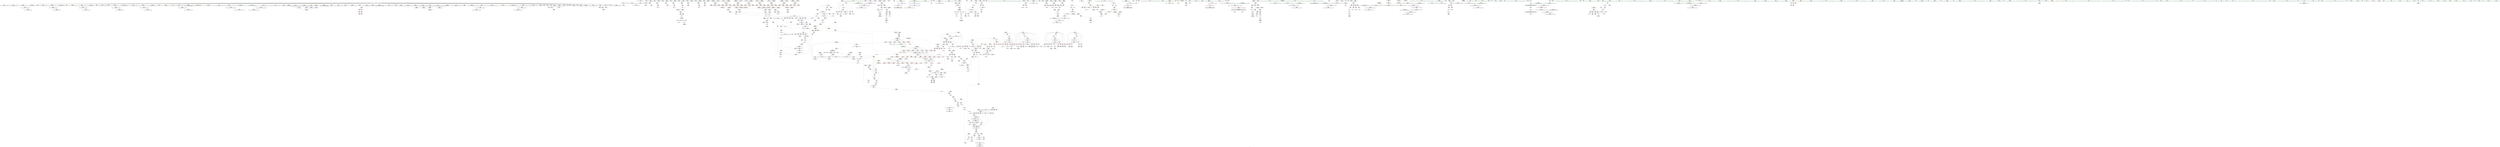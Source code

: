 digraph "SVFG" {
	label="SVFG";

	Node0x5586df887b80 [shape=record,color=grey,label="{NodeID: 0\nNullPtr}"];
	Node0x5586df887b80 -> Node0x5586dfa77fb0[style=solid];
	Node0x5586df887b80 -> Node0x5586dfa780b0[style=solid];
	Node0x5586df887b80 -> Node0x5586dfa78180[style=solid];
	Node0x5586df887b80 -> Node0x5586dfa78250[style=solid];
	Node0x5586df887b80 -> Node0x5586dfa78320[style=solid];
	Node0x5586df887b80 -> Node0x5586dfa783f0[style=solid];
	Node0x5586df887b80 -> Node0x5586dfa784c0[style=solid];
	Node0x5586df887b80 -> Node0x5586dfa78590[style=solid];
	Node0x5586df887b80 -> Node0x5586dfa78660[style=solid];
	Node0x5586df887b80 -> Node0x5586dfa78730[style=solid];
	Node0x5586df887b80 -> Node0x5586dfa78800[style=solid];
	Node0x5586df887b80 -> Node0x5586dfa788d0[style=solid];
	Node0x5586df887b80 -> Node0x5586dfa789a0[style=solid];
	Node0x5586df887b80 -> Node0x5586dfa78a70[style=solid];
	Node0x5586df887b80 -> Node0x5586dfa78b40[style=solid];
	Node0x5586df887b80 -> Node0x5586dfa78c10[style=solid];
	Node0x5586df887b80 -> Node0x5586dfa78ce0[style=solid];
	Node0x5586df887b80 -> Node0x5586dfa78db0[style=solid];
	Node0x5586df887b80 -> Node0x5586dfa78e80[style=solid];
	Node0x5586df887b80 -> Node0x5586dfa78f50[style=solid];
	Node0x5586df887b80 -> Node0x5586dfa79020[style=solid];
	Node0x5586df887b80 -> Node0x5586dfa790f0[style=solid];
	Node0x5586df887b80 -> Node0x5586dfa791c0[style=solid];
	Node0x5586df887b80 -> Node0x5586dfa79290[style=solid];
	Node0x5586df887b80 -> Node0x5586dfa79360[style=solid];
	Node0x5586df887b80 -> Node0x5586dfa79430[style=solid];
	Node0x5586df887b80 -> Node0x5586dfa79500[style=solid];
	Node0x5586df887b80 -> Node0x5586dfa795d0[style=solid];
	Node0x5586df887b80 -> Node0x5586dfa796a0[style=solid];
	Node0x5586df887b80 -> Node0x5586dfa79770[style=solid];
	Node0x5586df887b80 -> Node0x5586dfa79840[style=solid];
	Node0x5586df887b80 -> Node0x5586dfa79910[style=solid];
	Node0x5586df887b80 -> Node0x5586dfa799e0[style=solid];
	Node0x5586df887b80 -> Node0x5586dfa79ab0[style=solid];
	Node0x5586df887b80 -> Node0x5586dfa79b80[style=solid];
	Node0x5586df887b80 -> Node0x5586dfa79c50[style=solid];
	Node0x5586df887b80 -> Node0x5586dfa79d20[style=solid];
	Node0x5586df887b80 -> Node0x5586dfa79df0[style=solid];
	Node0x5586df887b80 -> Node0x5586dfa79ec0[style=solid];
	Node0x5586df887b80 -> Node0x5586dfa79f90[style=solid];
	Node0x5586df887b80 -> Node0x5586dfa7a060[style=solid];
	Node0x5586df887b80 -> Node0x5586dfa7a130[style=solid];
	Node0x5586df887b80 -> Node0x5586dfa7a200[style=solid];
	Node0x5586df887b80 -> Node0x5586dfa7a2d0[style=solid];
	Node0x5586df887b80 -> Node0x5586dfa7a3a0[style=solid];
	Node0x5586df887b80 -> Node0x5586dfa7a470[style=solid];
	Node0x5586df887b80 -> Node0x5586dfa7a540[style=solid];
	Node0x5586df887b80 -> Node0x5586dfa7a610[style=solid];
	Node0x5586df887b80 -> Node0x5586dfa7a6e0[style=solid];
	Node0x5586df887b80 -> Node0x5586dfa7a7b0[style=solid];
	Node0x5586df887b80 -> Node0x5586dfa7a880[style=solid];
	Node0x5586df887b80 -> Node0x5586dfa7a950[style=solid];
	Node0x5586df887b80 -> Node0x5586dfa7aa20[style=solid];
	Node0x5586df887b80 -> Node0x5586dfa7aaf0[style=solid];
	Node0x5586df887b80 -> Node0x5586dfa7abc0[style=solid];
	Node0x5586df887b80 -> Node0x5586dfa95fd0[style=solid];
	Node0x5586dfb82700 [shape=record,color=black,label="{NodeID: 1882\n172 = PHI(141, )\n}"];
	Node0x5586dfb82700 -> Node0x5586dfabe330[style=solid];
	Node0x5586dfa7f7a0 [shape=record,color=blue,label="{NodeID: 775\n261\<--251\nx2.addr\<--x2\n_Z11isIntersectdddddddd\n}"];
	Node0x5586dfa7f7a0 -> Node0x5586dfa89290[style=dashed];
	Node0x5586dfa7f7a0 -> Node0x5586dfa89360[style=dashed];
	Node0x5586dfa7f7a0 -> Node0x5586dfa89430[style=dashed];
	Node0x5586dfa761b0 [shape=record,color=purple,label="{NodeID: 443\n1550\<--47\narrayidx132\<--factor\nmain\n}"];
	Node0x5586dfa761b0 -> Node0x5586dfa95250[style=solid];
	Node0x5586dfa69e20 [shape=record,color=green,label="{NodeID: 111\n483\<--484\n_Z5toIntNSt7__cxx1112basic_stringIcSt11char_traitsIcESaIcEEE\<--_Z5toIntNSt7__cxx1112basic_stringIcSt11char_traitsIcESaIcEEE_field_insensitive\n}"];
	Node0x5586dfaa0c30 [shape=record,color=blue,label="{NodeID: 886\n1235\<--1363\nm\<--div\nmain\n}"];
	Node0x5586dfaa0c30 -> Node0x5586dfa92400[style=dashed];
	Node0x5586dfaa0c30 -> Node0x5586dfa924d0[style=dashed];
	Node0x5586dfaa0c30 -> Node0x5586dfa925a0[style=dashed];
	Node0x5586dfaa0c30 -> Node0x5586dfaa09c0[style=dashed];
	Node0x5586dfaa0c30 -> Node0x5586dfaa0c30[style=dashed];
	Node0x5586dfaa0c30 -> Node0x5586dfb14760[style=dashed];
	Node0x5586dfa8bcd0 [shape=record,color=red,label="{NodeID: 554\n651\<--636\n\<--__rhs.addr\n_ZStplIcSt11char_traitsIcESaIcEENSt7__cxx1112basic_stringIT_T0_T1_EERKS8_PKS5_\n}"];
	Node0x5586dfac1930 [shape=record,color=grey,label="{NodeID: 1329\n1190 = Binary(1186, 1189, )\n}"];
	Node0x5586dfac1930 -> Node0x5586dfac1ab0[style=solid];
	Node0x5586dfa6e4d0 [shape=record,color=green,label="{NodeID: 222\n1239\<--1240\nkey\<--key_field_insensitive\nmain\n}"];
	Node0x5586dfa6e4d0 -> Node0x5586dfa92b50[style=solid];
	Node0x5586dfa6e4d0 -> Node0x5586dfa92c20[style=solid];
	Node0x5586dfa6e4d0 -> Node0x5586dfa92cf0[style=solid];
	Node0x5586dfa6e4d0 -> Node0x5586dfa92dc0[style=solid];
	Node0x5586dfa6e4d0 -> Node0x5586dfa92e90[style=solid];
	Node0x5586dfa6e4d0 -> Node0x5586dfaa11e0[style=solid];
	Node0x5586dfa6e4d0 -> Node0x5586dfaa1860[style=solid];
	Node0x5586dfa91700 [shape=record,color=red,label="{NodeID: 665\n1125\<--1124\n\<--\n_Z5solveiii\n}"];
	Node0x5586dfa91700 -> Node0x5586dfa9f3d0[style=solid];
	Node0x5586dfb05260 [shape=record,color=black,label="{NodeID: 1440\nMR_195V_2 = PHI(MR_195V_3, MR_195V_1, MR_195V_1, )\npts\{1097 \}\n}"];
	Node0x5586dfa7c850 [shape=record,color=black,label="{NodeID: 333\n478\<--477\nconv1\<--\n_Z11toUpperCasec\n}"];
	Node0x5586dfa7c850 -> Node0x5586dfaba450[style=solid];
	Node0x5586dfa5e7f0 [shape=record,color=green,label="{NodeID: 1\n7\<--1\n__dso_handle\<--dummyObj\nGlob }"];
	Node0x5586dfb82870 [shape=record,color=black,label="{NodeID: 1883\n176 = PHI(141, )\n}"];
	Node0x5586dfb82870 -> Node0x5586dfabe330[style=solid];
	Node0x5586dfa7f870 [shape=record,color=blue,label="{NodeID: 776\n263\<--252\ny2.addr\<--y2\n_Z11isIntersectdddddddd\n}"];
	Node0x5586dfa7f870 -> Node0x5586dfa89500[style=dashed];
	Node0x5586dfa7f870 -> Node0x5586dfa895d0[style=dashed];
	Node0x5586dfa7f870 -> Node0x5586dfa896a0[style=dashed];
	Node0x5586dfa76280 [shape=record,color=purple,label="{NodeID: 444\n1257\<--50\n\<--.str.6\nmain\n}"];
	Node0x5586dfa69f20 [shape=record,color=green,label="{NodeID: 112\n487\<--488\nr\<--r_field_insensitive\n_Z5toIntNSt7__cxx1112basic_stringIcSt11char_traitsIcESaIcEEE\n}"];
	Node0x5586dfa69f20 -> Node0x5586dfa8b4b0[style=solid];
	Node0x5586dfa69f20 -> Node0x5586dfa803d0[style=solid];
	Node0x5586dfaa0d00 [shape=record,color=blue,label="{NodeID: 887\n1378\<--974\n\<--\nmain\n}"];
	Node0x5586dfaa0d00 -> Node0x5586dfa94ca0[style=dashed];
	Node0x5586dfaa0d00 -> Node0x5586dfa94e40[style=dashed];
	Node0x5586dfaa0d00 -> Node0x5586dfa94fe0[style=dashed];
	Node0x5586dfaa0d00 -> Node0x5586dfaa1790[style=dashed];
	Node0x5586dfaa0d00 -> Node0x5586dfb11060[style=dashed];
	Node0x5586dfa8bda0 [shape=record,color=red,label="{NodeID: 555\n656\<--638\nnrvo.val\<--nrvo\n_ZStplIcSt11char_traitsIcESaIcEENSt7__cxx1112basic_stringIT_T0_T1_EERKS8_PKS5_\n}"];
	Node0x5586dfac1ab0 [shape=record,color=grey,label="{NodeID: 1330\n1191 = Binary(1190, 887, )\n}"];
	Node0x5586dfac1ab0 -> Node0x5586dfa9fb20[style=solid];
	Node0x5586dfa6e5a0 [shape=record,color=green,label="{NodeID: 223\n1241\<--1242\ni53\<--i53_field_insensitive\nmain\n}"];
	Node0x5586dfa6e5a0 -> Node0x5586dfa92f60[style=solid];
	Node0x5586dfa6e5a0 -> Node0x5586dfa93030[style=solid];
	Node0x5586dfa6e5a0 -> Node0x5586dfa93100[style=solid];
	Node0x5586dfa6e5a0 -> Node0x5586dfa931d0[style=solid];
	Node0x5586dfa6e5a0 -> Node0x5586dfa932a0[style=solid];
	Node0x5586dfa6e5a0 -> Node0x5586dfa93370[style=solid];
	Node0x5586dfa6e5a0 -> Node0x5586dfa93440[style=solid];
	Node0x5586dfa6e5a0 -> Node0x5586dfa93510[style=solid];
	Node0x5586dfa6e5a0 -> Node0x5586dfa935e0[style=solid];
	Node0x5586dfa6e5a0 -> Node0x5586dfa936b0[style=solid];
	Node0x5586dfa6e5a0 -> Node0x5586dfaa12b0[style=solid];
	Node0x5586dfa6e5a0 -> Node0x5586dfaa16c0[style=solid];
	Node0x5586dfa917d0 [shape=record,color=red,label="{NodeID: 666\n1149\<--1148\n\<--arrayidx15\n_Z5solveiii\n}"];
	Node0x5586dfa917d0 -> Node0x5586dfabf6b0[style=solid];
	Node0x5586dfb05760 [shape=record,color=black,label="{NodeID: 1441\nMR_199V_2 = PHI(MR_199V_4, MR_199V_1, MR_199V_1, )\npts\{390000 \}\n|{<s0>71|<s1>71|<s2>71|<s3>100}}"];
	Node0x5586dfb05760:s0 -> Node0x5586dfa918a0[style=dashed,color=blue];
	Node0x5586dfb05760:s1 -> Node0x5586dfa9fb20[style=dashed,color=blue];
	Node0x5586dfb05760:s2 -> Node0x5586dfb08960[style=dashed,color=blue];
	Node0x5586dfb05760:s3 -> Node0x5586dfafe340[style=dashed,color=blue];
	Node0x5586dfa7c920 [shape=record,color=black,label="{NodeID: 334\n481\<--480\nconv2\<--cond\n_Z11toUpperCasec\n}"];
	Node0x5586dfa7c920 -> Node0x5586dfa7c9f0[style=solid];
	Node0x5586dfa2a380 [shape=record,color=green,label="{NodeID: 2\n9\<--1\n\<--dummyObj\nCan only get source location for instruction, argument, global var or function.}"];
	Node0x5586dfb829b0 [shape=record,color=black,label="{NodeID: 1884\n227 = PHI()\n}"];
	Node0x5586dfb829b0 -> Node0x5586dfac6d30[style=solid];
	Node0x5586dfa7f940 [shape=record,color=blue,label="{NodeID: 777\n265\<--253\nx3.addr\<--x3\n_Z11isIntersectdddddddd\n}"];
	Node0x5586dfa7f940 -> Node0x5586dfa89770[style=dashed];
	Node0x5586dfa7f940 -> Node0x5586dfa89840[style=dashed];
	Node0x5586dfa7f940 -> Node0x5586dfa89910[style=dashed];
	Node0x5586dfa76350 [shape=record,color=purple,label="{NodeID: 445\n1266\<--52\n\<--.str.7\nmain\n}"];
	Node0x5586dfa69ff0 [shape=record,color=green,label="{NodeID: 113\n489\<--490\nsin\<--sin_field_insensitive\n_Z5toIntNSt7__cxx1112basic_stringIcSt11char_traitsIcESaIcEEE\n}"];
	Node0x5586dfa69ff0 -> Node0x5586dfa7cac0[style=solid];
	Node0x5586dfaa0dd0 [shape=record,color=blue,label="{NodeID: 888\n1380\<--974\n\<--\nmain\n}"];
	Node0x5586dfaa0dd0 -> Node0x5586dfb0fc60[style=dashed];
	Node0x5586dfa8be70 [shape=record,color=red,label="{NodeID: 556\n668\<--640\nexn\<--exn.slot\n_ZStplIcSt11char_traitsIcESaIcEENSt7__cxx1112basic_stringIT_T0_T1_EERKS8_PKS5_\n}"];
	Node0x5586dfac1c30 [shape=record,color=grey,label="{NodeID: 1331\n1201 = Binary(1200, 15, )\n}"];
	Node0x5586dfac1c30 -> Node0x5586dfa9fcc0[style=solid];
	Node0x5586dfa6e670 [shape=record,color=green,label="{NodeID: 224\n1243\<--1244\nj\<--j_field_insensitive\nmain\n}"];
	Node0x5586dfa6e670 -> Node0x5586dfa93780[style=solid];
	Node0x5586dfa6e670 -> Node0x5586dfa93850[style=solid];
	Node0x5586dfa6e670 -> Node0x5586dfa93920[style=solid];
	Node0x5586dfa6e670 -> Node0x5586dfa939f0[style=solid];
	Node0x5586dfa6e670 -> Node0x5586dfa93ac0[style=solid];
	Node0x5586dfa6e670 -> Node0x5586dfa93b90[style=solid];
	Node0x5586dfa6e670 -> Node0x5586dfa93c60[style=solid];
	Node0x5586dfa6e670 -> Node0x5586dfa93d30[style=solid];
	Node0x5586dfa6e670 -> Node0x5586dfa93e00[style=solid];
	Node0x5586dfa6e670 -> Node0x5586dfa93ed0[style=solid];
	Node0x5586dfa6e670 -> Node0x5586dfaa1380[style=solid];
	Node0x5586dfa6e670 -> Node0x5586dfaa15f0[style=solid];
	Node0x5586dfa918a0 [shape=record,color=red,label="{NodeID: 667\n1186\<--1185\n\<--\n_Z5solveiii\n}"];
	Node0x5586dfa918a0 -> Node0x5586dfac1930[style=solid];
	Node0x5586dfb05c60 [shape=record,color=black,label="{NodeID: 1442\nMR_177V_3 = PHI(MR_177V_5, MR_177V_2, MR_177V_4, )\npts\{1079 \}\n}"];
	Node0x5586dfb05c60 -> Node0x5586dfa8fa90[style=dashed];
	Node0x5586dfa7c9f0 [shape=record,color=black,label="{NodeID: 335\n465\<--481\n_Z11toUpperCasec_ret\<--conv2\n_Z11toUpperCasec\n}"];
	Node0x5586dfa3ba80 [shape=record,color=green,label="{NodeID: 3\n15\<--1\n\<--dummyObj\nCan only get source location for instruction, argument, global var or function.}"];
	Node0x5586dfb82a80 [shape=record,color=black,label="{NodeID: 1885\n287 = PHI(181, )\n}"];
	Node0x5586dfb82a80 -> Node0x5586dfac2b30[style=solid];
	Node0x5586dfa7fa10 [shape=record,color=blue,label="{NodeID: 778\n267\<--254\ny3.addr\<--y3\n_Z11isIntersectdddddddd\n}"];
	Node0x5586dfa7fa10 -> Node0x5586dfa899e0[style=dashed];
	Node0x5586dfa7fa10 -> Node0x5586dfa89ab0[style=dashed];
	Node0x5586dfa7fa10 -> Node0x5586dfa89b80[style=dashed];
	Node0x5586dfa76420 [shape=record,color=purple,label="{NodeID: 446\n1272\<--54\n\<--.str.8\nmain\n}"];
	Node0x5586dfa6ec00 [shape=record,color=green,label="{NodeID: 114\n491\<--492\nexn.slot\<--exn.slot_field_insensitive\n_Z5toIntNSt7__cxx1112basic_stringIcSt11char_traitsIcESaIcEEE\n}"];
	Node0x5586dfa6ec00 -> Node0x5586dfa8b580[style=solid];
	Node0x5586dfa6ec00 -> Node0x5586dfa804a0[style=solid];
	Node0x5586dfaa0ea0 [shape=record,color=blue,label="{NodeID: 889\n1237\<--15\ni\<--\nmain\n}"];
	Node0x5586dfaa0ea0 -> Node0x5586dfa92670[style=dashed];
	Node0x5586dfaa0ea0 -> Node0x5586dfa92740[style=dashed];
	Node0x5586dfaa0ea0 -> Node0x5586dfa92810[style=dashed];
	Node0x5586dfaa0ea0 -> Node0x5586dfa928e0[style=dashed];
	Node0x5586dfaa0ea0 -> Node0x5586dfa929b0[style=dashed];
	Node0x5586dfaa0ea0 -> Node0x5586dfa92a80[style=dashed];
	Node0x5586dfaa0ea0 -> Node0x5586dfaa1110[style=dashed];
	Node0x5586dfaa0ea0 -> Node0x5586dfafbb40[style=dashed];
	Node0x5586dfa8bf40 [shape=record,color=red,label="{NodeID: 557\n669\<--642\nsel\<--ehselector.slot\n_ZStplIcSt11char_traitsIcESaIcEENSt7__cxx1112basic_stringIT_T0_T1_EERKS8_PKS5_\n}"];
	Node0x5586dfac1db0 [shape=record,color=grey,label="{NodeID: 1332\n983 = Binary(981, 982, )\n|{<s0>68}}"];
	Node0x5586dfac1db0:s0 -> Node0x5586dfb7cb10[style=solid,color=red];
	Node0x5586dfa6e740 [shape=record,color=green,label="{NodeID: 225\n1245\<--1246\ni113\<--i113_field_insensitive\nmain\n}"];
	Node0x5586dfa6e740 -> Node0x5586dfa93fa0[style=solid];
	Node0x5586dfa6e740 -> Node0x5586dfa94070[style=solid];
	Node0x5586dfa6e740 -> Node0x5586dfa94140[style=solid];
	Node0x5586dfa6e740 -> Node0x5586dfa94210[style=solid];
	Node0x5586dfa6e740 -> Node0x5586dfa942e0[style=solid];
	Node0x5586dfa6e740 -> Node0x5586dfa943b0[style=solid];
	Node0x5586dfa6e740 -> Node0x5586dfaa1930[style=solid];
	Node0x5586dfa6e740 -> Node0x5586dfaa1c70[style=solid];
	Node0x5586dfa91970 [shape=record,color=red,label="{NodeID: 668\n1205\<--1204\n\<--\n_Z5solveiii\n}"];
	Node0x5586dfa91970 -> Node0x5586dfa9fd90[style=solid];
	Node0x5586dfb06160 [shape=record,color=black,label="{NodeID: 1443\nMR_185V_2 = PHI(MR_185V_3, MR_185V_1, MR_185V_3, )\npts\{1087 \}\n}"];
	Node0x5586dfa7cac0 [shape=record,color=black,label="{NodeID: 336\n500\<--489\n\<--sin\n_Z5toIntNSt7__cxx1112basic_stringIcSt11char_traitsIcESaIcEEE\n}"];
	Node0x5586dfa4bc30 [shape=record,color=green,label="{NodeID: 4\n18\<--1\n\<--dummyObj\nCan only get source location for instruction, argument, global var or function.|{<s0>100|<s1>100}}"];
	Node0x5586dfa4bc30:s0 -> Node0x5586dfb7ee30[style=solid,color=red];
	Node0x5586dfa4bc30:s1 -> Node0x5586dfb7efb0[style=solid,color=red];
	Node0x5586dfb82bf0 [shape=record,color=black,label="{NodeID: 1886\n294 = PHI(181, )\n}"];
	Node0x5586dfb82bf0 -> Node0x5586dfac2b30[style=solid];
	Node0x5586dfa7fae0 [shape=record,color=blue,label="{NodeID: 779\n269\<--255\nx4.addr\<--x4\n_Z11isIntersectdddddddd\n}"];
	Node0x5586dfa7fae0 -> Node0x5586dfa89c50[style=dashed];
	Node0x5586dfa7fae0 -> Node0x5586dfa89d20[style=dashed];
	Node0x5586dfa7fae0 -> Node0x5586dfa89df0[style=dashed];
	Node0x5586dfa764f0 [shape=record,color=purple,label="{NodeID: 447\n1292\<--56\n\<--.str.9\nmain\n}"];
	Node0x5586dfa6ecd0 [shape=record,color=green,label="{NodeID: 115\n493\<--494\nehselector.slot\<--ehselector.slot_field_insensitive\n_Z5toIntNSt7__cxx1112basic_stringIcSt11char_traitsIcESaIcEEE\n}"];
	Node0x5586dfa6ecd0 -> Node0x5586dfa8b650[style=solid];
	Node0x5586dfa6ecd0 -> Node0x5586dfa80570[style=solid];
	Node0x5586dfaa0f70 [shape=record,color=blue,label="{NodeID: 890\n1398\<--1395\narrayidx43\<--mul\nmain\n}"];
	Node0x5586dfaa0f70 -> Node0x5586dfa94bd0[style=dashed];
	Node0x5586dfaa0f70 -> Node0x5586dfaa1040[style=dashed];
	Node0x5586dfa8c010 [shape=record,color=red,label="{NodeID: 558\n760\<--679\nexn\<--exn.slot\n_Z17GetOutputFilenameB5cxx11v\n}"];
	Node0x5586dfac1f30 [shape=record,color=grey,label="{NodeID: 1333\n475 = Binary(474, 455, )\n}"];
	Node0x5586dfac1f30 -> Node0x5586dfaba450[style=solid];
	Node0x5586dfa6e810 [shape=record,color=green,label="{NodeID: 226\n1247\<--1248\nj117\<--j117_field_insensitive\nmain\n}"];
	Node0x5586dfa6e810 -> Node0x5586dfa94480[style=solid];
	Node0x5586dfa6e810 -> Node0x5586dfa94550[style=solid];
	Node0x5586dfa6e810 -> Node0x5586dfa94620[style=solid];
	Node0x5586dfa6e810 -> Node0x5586dfa946f0[style=solid];
	Node0x5586dfa6e810 -> Node0x5586dfa947c0[style=solid];
	Node0x5586dfa6e810 -> Node0x5586dfaa1a00[style=solid];
	Node0x5586dfa6e810 -> Node0x5586dfaa1ba0[style=solid];
	Node0x5586dfa91a40 [shape=record,color=red,label="{NodeID: 669\n1593\<--1215\n\<--retval\nmain\n}"];
	Node0x5586dfa91a40 -> Node0x5586dfa73ab0[style=solid];
	Node0x5586dfa7cb90 [shape=record,color=black,label="{NodeID: 337\n485\<--504\n_Z5toIntNSt7__cxx1112basic_stringIcSt11char_traitsIcESaIcEEE_ret\<--\n_Z5toIntNSt7__cxx1112basic_stringIcSt11char_traitsIcESaIcEEE\n}"];
	Node0x5586dfa4bcc0 [shape=record,color=green,label="{NodeID: 5\n20\<--1\n.str\<--dummyObj\nGlob }"];
	Node0x5586dfb82d30 [shape=record,color=black,label="{NodeID: 1887\n304 = PHI(181, )\n}"];
	Node0x5586dfb82d30 -> Node0x5586dfac2530[style=solid];
	Node0x5586dfa7fbb0 [shape=record,color=blue,label="{NodeID: 780\n271\<--256\ny4.addr\<--y4\n_Z11isIntersectdddddddd\n}"];
	Node0x5586dfa7fbb0 -> Node0x5586dfa89ec0[style=dashed];
	Node0x5586dfa7fbb0 -> Node0x5586dfa89f90[style=dashed];
	Node0x5586dfa7fbb0 -> Node0x5586dfa8a060[style=dashed];
	Node0x5586dfa765c0 [shape=record,color=purple,label="{NodeID: 448\n1307\<--59\n\<--.str.10\nmain\n}"];
	Node0x5586dfa6eda0 [shape=record,color=green,label="{NodeID: 116\n498\<--499\n_ZNSt7__cxx1119basic_istringstreamIcSt11char_traitsIcESaIcEEC1ERKNS_12basic_stringIcS2_S3_EESt13_Ios_Openmode\<--_ZNSt7__cxx1119basic_istringstreamIcSt11char_traitsIcESaIcEEC1ERKNS_12basic_stringIcS2_S3_EESt13_Ios_Openmode_field_insensitive\n}"];
	Node0x5586dfaa1040 [shape=record,color=blue,label="{NodeID: 891\n1402\<--1404\narrayidx45\<--rem46\nmain\n}"];
	Node0x5586dfaa1040 -> Node0x5586dfb0fc60[style=dashed];
	Node0x5586dfa8c0e0 [shape=record,color=red,label="{NodeID: 559\n761\<--681\nsel\<--ehselector.slot\n_Z17GetOutputFilenameB5cxx11v\n}"];
	Node0x5586dfac20b0 [shape=record,color=grey,label="{NodeID: 1334\n1196 = Binary(1195, 15, )\n}"];
	Node0x5586dfac20b0 -> Node0x5586dfa9fbf0[style=solid];
	Node0x5586dfa6e8e0 [shape=record,color=green,label="{NodeID: 227\n1249\<--1250\nR\<--R_field_insensitive\nmain\n}"];
	Node0x5586dfa6e8e0 -> Node0x5586dfa94890[style=solid];
	Node0x5586dfa6e8e0 -> Node0x5586dfaa1d40[style=solid];
	Node0x5586dfa91b10 [shape=record,color=red,label="{NodeID: 670\n1254\<--1217\n\<--argc.addr\nmain\n}"];
	Node0x5586dfa91b10 -> Node0x5586dfac44b0[style=solid];
	Node0x5586dfb06b60 [shape=record,color=black,label="{NodeID: 1445\nMR_135V_6 = PHI(MR_135V_5, MR_135V_4, )\npts\{880 \}\n}"];
	Node0x5586dfb06b60 -> Node0x5586dfa8cd10[style=dashed];
	Node0x5586dfa7cc60 [shape=record,color=black,label="{NodeID: 338\n548\<--540\n\<--sin\n_Z7toInt64NSt7__cxx1112basic_stringIcSt11char_traitsIcESaIcEEE\n}"];
	Node0x5586dfa4de80 [shape=record,color=green,label="{NodeID: 6\n22\<--1\n.str.3\<--dummyObj\nGlob }"];
	Node0x5586dfb82e70 [shape=record,color=black,label="{NodeID: 1888\n311 = PHI(181, )\n}"];
	Node0x5586dfb82e70 -> Node0x5586dfac2530[style=solid];
	Node0x5586dfa7fc80 [shape=record,color=blue,label="{NodeID: 781\n324\<--321\ns.addr\<--s\n_Z8isMiddleddd\n}"];
	Node0x5586dfa7fc80 -> Node0x5586dfa8a130[style=dashed];
	Node0x5586dfa7fc80 -> Node0x5586dfa8a200[style=dashed];
	Node0x5586dfa97f60 [shape=record,color=yellow,style=double,label="{NodeID: 1556\n171V_1 = ENCHI(MR_171V_0)\npts\{430000 \}\nFun[_Z4calciii]}"];
	Node0x5586dfa97f60 -> Node0x5586dfa8f820[style=dashed];
	Node0x5586dfa97f60 -> Node0x5586dfa8f8f0[style=dashed];
	Node0x5586dfa76690 [shape=record,color=purple,label="{NodeID: 449\n1371\<--63\n\<--.str.11\nmain\n}"];
	Node0x5586dfa6eea0 [shape=record,color=green,label="{NodeID: 117\n502\<--503\n_ZNSirsERi\<--_ZNSirsERi_field_insensitive\n}"];
	Node0x5586dfaa1110 [shape=record,color=blue,label="{NodeID: 892\n1237\<--1408\ni\<--inc48\nmain\n}"];
	Node0x5586dfaa1110 -> Node0x5586dfa92670[style=dashed];
	Node0x5586dfaa1110 -> Node0x5586dfa92740[style=dashed];
	Node0x5586dfaa1110 -> Node0x5586dfa92810[style=dashed];
	Node0x5586dfaa1110 -> Node0x5586dfa928e0[style=dashed];
	Node0x5586dfaa1110 -> Node0x5586dfa929b0[style=dashed];
	Node0x5586dfaa1110 -> Node0x5586dfa92a80[style=dashed];
	Node0x5586dfaa1110 -> Node0x5586dfaa1110[style=dashed];
	Node0x5586dfaa1110 -> Node0x5586dfafbb40[style=dashed];
	Node0x5586dfa8c1b0 [shape=record,color=red,label="{NodeID: 560\n792\<--778\n\<--n.addr\n_Z8toStringIiENSt7__cxx1112basic_stringIcSt11char_traitsIcESaIcEEET_\n}"];
	Node0x5586dfac2230 [shape=record,color=grey,label="{NodeID: 1335\n1408 = Binary(1407, 15, )\n}"];
	Node0x5586dfac2230 -> Node0x5586dfaa1110[style=solid];
	Node0x5586dfa6e9b0 [shape=record,color=green,label="{NodeID: 228\n1259\<--1260\n_ZNSt7__cxx1112basic_stringIcSt11char_traitsIcESaIcEEaSEPKc\<--_ZNSt7__cxx1112basic_stringIcSt11char_traitsIcESaIcEEaSEPKc_field_insensitive\n}"];
	Node0x5586dfa91be0 [shape=record,color=red,label="{NodeID: 671\n1262\<--1217\n\<--argc.addr\nmain\n}"];
	Node0x5586dfa91be0 -> Node0x5586dfac4030[style=solid];
	Node0x5586dfb07060 [shape=record,color=black,label="{NodeID: 1446\nMR_167V_4 = PHI(MR_167V_3, MR_167V_2, )\npts\{1025 \}\n}"];
	Node0x5586dfb07060 -> Node0x5586dfa8f680[style=dashed];
	Node0x5586dfa7cd30 [shape=record,color=black,label="{NodeID: 339\n536\<--552\n_Z7toInt64NSt7__cxx1112basic_stringIcSt11char_traitsIcESaIcEEE_ret\<--\n_Z7toInt64NSt7__cxx1112basic_stringIcSt11char_traitsIcESaIcEEE\n}"];
	Node0x5586dfa4df10 [shape=record,color=green,label="{NodeID: 7\n24\<--1\n.str.4\<--dummyObj\nGlob }"];
	Node0x5586dfb82fb0 [shape=record,color=black,label="{NodeID: 1889\n336 = PHI()\n}"];
	Node0x5586dfb82fb0 -> Node0x5586dfac7ab0[style=solid];
	Node0x5586dfa7fd50 [shape=record,color=blue,label="{NodeID: 782\n326\<--322\nm.addr\<--m\n_Z8isMiddleddd\n}"];
	Node0x5586dfa7fd50 -> Node0x5586dfa8a2d0[style=dashed];
	Node0x5586dfa7fd50 -> Node0x5586dfa8a3a0[style=dashed];
	Node0x5586dfa7fd50 -> Node0x5586dfa8a470[style=dashed];
	Node0x5586dfa7fd50 -> Node0x5586dfa8a540[style=dashed];
	Node0x5586dfa98040 [shape=record,color=yellow,style=double,label="{NodeID: 1557\n173V_1 = ENCHI(MR_173V_0)\npts\{490000 \}\nFun[_Z4calciii]}"];
	Node0x5586dfa98040 -> Node0x5586dfa8f9c0[style=dashed];
	Node0x5586dfa76760 [shape=record,color=purple,label="{NodeID: 450\n1580\<--65\n\<--.str.12\nmain\n}"];
	Node0x5586dfa6efa0 [shape=record,color=green,label="{NodeID: 118\n506\<--507\n_ZNSt7__cxx1119basic_istringstreamIcSt11char_traitsIcESaIcEED1Ev\<--_ZNSt7__cxx1119basic_istringstreamIcSt11char_traitsIcESaIcEED1Ev_field_insensitive\n}"];
	Node0x5586dfaa11e0 [shape=record,color=blue,label="{NodeID: 893\n1239\<--15\nkey\<--\nmain\n}"];
	Node0x5586dfaa11e0 -> Node0x5586dfa92b50[style=dashed];
	Node0x5586dfaa11e0 -> Node0x5586dfa92c20[style=dashed];
	Node0x5586dfaa11e0 -> Node0x5586dfa92cf0[style=dashed];
	Node0x5586dfaa11e0 -> Node0x5586dfa92dc0[style=dashed];
	Node0x5586dfaa11e0 -> Node0x5586dfa92e90[style=dashed];
	Node0x5586dfaa11e0 -> Node0x5586dfaa1860[style=dashed];
	Node0x5586dfaa11e0 -> Node0x5586dfafc040[style=dashed];
	Node0x5586dfa8c280 [shape=record,color=red,label="{NodeID: 561\n814\<--782\nexn\<--exn.slot\n_Z8toStringIiENSt7__cxx1112basic_stringIcSt11char_traitsIcESaIcEEET_\n}"];
	Node0x5586dfac23b0 [shape=record,color=grey,label="{NodeID: 1336\n1492 = Binary(1491, 15, )\n}"];
	Node0x5586dfac23b0 -> Node0x5586dfa73290[style=solid];
	Node0x5586dfa6eab0 [shape=record,color=green,label="{NodeID: 229\n1268\<--1269\nprintf\<--printf_field_insensitive\n}"];
	Node0x5586dfa91cb0 [shape=record,color=red,label="{NodeID: 672\n1274\<--1219\n\<--args.addr\nmain\n}"];
	Node0x5586dfa91cb0 -> Node0x5586dfa76b30[style=solid];
	Node0x5586dfa7ce00 [shape=record,color=black,label="{NodeID: 340\n584\<--576\n\<--sin\n_Z8toDoubleNSt7__cxx1112basic_stringIcSt11char_traitsIcESaIcEEE\n}"];
	Node0x5586dfa4bdb0 [shape=record,color=green,label="{NodeID: 8\n26\<--1\n.str.5\<--dummyObj\nGlob }"];
	Node0x5586dfb83080 [shape=record,color=black,label="{NodeID: 1890\n342 = PHI()\n}"];
	Node0x5586dfb83080 -> Node0x5586dfac7db0[style=solid];
	Node0x5586dfa7fe20 [shape=record,color=blue,label="{NodeID: 783\n328\<--323\nt.addr\<--t\n_Z8isMiddleddd\n}"];
	Node0x5586dfa7fe20 -> Node0x5586dfa8a610[style=dashed];
	Node0x5586dfa7fe20 -> Node0x5586dfa8a6e0[style=dashed];
	Node0x5586dfa98120 [shape=record,color=yellow,style=double,label="{NodeID: 1558\n16V_1 = ENCHI(MR_16V_0)\npts\{10 \}\nFun[_GLOBAL__sub_I_ACRush_3_1.cpp]|{<s0>106}}"];
	Node0x5586dfa98120:s0 -> Node0x5586dfa960d0[style=dashed,color=red];
	Node0x5586dfa76830 [shape=record,color=purple,label="{NodeID: 451\n1699\<--67\nllvm.global_ctors_0\<--llvm.global_ctors\nGlob }"];
	Node0x5586dfa76830 -> Node0x5586dfa95dd0[style=solid];
	Node0x5586dfa6f0a0 [shape=record,color=green,label="{NodeID: 119\n528\<--529\n__gxx_personality_v0\<--__gxx_personality_v0_field_insensitive\n}"];
	Node0x5586dfaa12b0 [shape=record,color=blue,label="{NodeID: 894\n1241\<--18\ni53\<--\nmain\n}"];
	Node0x5586dfaa12b0 -> Node0x5586dfa92f60[style=dashed];
	Node0x5586dfaa12b0 -> Node0x5586dfa93030[style=dashed];
	Node0x5586dfaa12b0 -> Node0x5586dfa93100[style=dashed];
	Node0x5586dfaa12b0 -> Node0x5586dfa931d0[style=dashed];
	Node0x5586dfaa12b0 -> Node0x5586dfa932a0[style=dashed];
	Node0x5586dfaa12b0 -> Node0x5586dfa93370[style=dashed];
	Node0x5586dfaa12b0 -> Node0x5586dfa93440[style=dashed];
	Node0x5586dfaa12b0 -> Node0x5586dfa93510[style=dashed];
	Node0x5586dfaa12b0 -> Node0x5586dfa935e0[style=dashed];
	Node0x5586dfaa12b0 -> Node0x5586dfa936b0[style=dashed];
	Node0x5586dfaa12b0 -> Node0x5586dfaa12b0[style=dashed];
	Node0x5586dfaa12b0 -> Node0x5586dfaa16c0[style=dashed];
	Node0x5586dfaa12b0 -> Node0x5586dfafc540[style=dashed];
	Node0x5586dfa8c350 [shape=record,color=red,label="{NodeID: 562\n815\<--784\nsel\<--ehselector.slot\n_Z8toStringIiENSt7__cxx1112basic_stringIcSt11char_traitsIcESaIcEEET_\n}"];
	Node0x5586dfac2530 [shape=record,color=grey,label="{NodeID: 1337\n312 = Binary(304, 311, )\n}"];
	Node0x5586dfac2530 -> Node0x5586dfac7630[style=solid];
	Node0x5586dfa771e0 [shape=record,color=green,label="{NodeID: 230\n1278\<--1279\natoi\<--atoi_field_insensitive\n}"];
	Node0x5586dfa91d80 [shape=record,color=red,label="{NodeID: 673\n1281\<--1219\n\<--args.addr\nmain\n}"];
	Node0x5586dfa91d80 -> Node0x5586dfa76c00[style=solid];
	Node0x5586dfa7ced0 [shape=record,color=black,label="{NodeID: 341\n572\<--588\n_Z8toDoubleNSt7__cxx1112basic_stringIcSt11char_traitsIcESaIcEEE_ret\<--\n_Z8toDoubleNSt7__cxx1112basic_stringIcSt11char_traitsIcESaIcEEE\n}"];
	Node0x5586dfa4be40 [shape=record,color=green,label="{NodeID: 9\n29\<--1\n\<--dummyObj\nCan only get source location for instruction, argument, global var or function.}"];
	Node0x5586dfb83150 [shape=record,color=black,label="{NodeID: 1891\n831 = PHI()\n|{<s0>60}}"];
	Node0x5586dfb83150:s0 -> Node0x5586dfb7e800[style=solid,color=red];
	Node0x5586dfa7fef0 [shape=record,color=blue,label="{NodeID: 784\n362\<--361\nc.addr\<--c\n_Z11isUpperCasec\n}"];
	Node0x5586dfa7fef0 -> Node0x5586dfa8a7b0[style=dashed];
	Node0x5586dfa7fef0 -> Node0x5586dfa8a880[style=dashed];
	Node0x5586dfa98230 [shape=record,color=yellow,style=double,label="{NodeID: 1559\n175V_1 = ENCHI(MR_175V_0)\npts\{32 \}\nFun[_Z5solveiii]|{|<s3>71}}"];
	Node0x5586dfa98230 -> Node0x5586dfa770e0[style=dashed];
	Node0x5586dfa98230 -> Node0x5586dfa87210[style=dashed];
	Node0x5586dfa98230 -> Node0x5586dfa872e0[style=dashed];
	Node0x5586dfa98230:s3 -> Node0x5586dfa98230[style=dashed,color=red];
	Node0x5586dfa76930 [shape=record,color=purple,label="{NodeID: 452\n1700\<--67\nllvm.global_ctors_1\<--llvm.global_ctors\nGlob }"];
	Node0x5586dfa76930 -> Node0x5586dfa95ed0[style=solid];
	Node0x5586dfa6f1a0 [shape=record,color=green,label="{NodeID: 120\n534\<--535\n_Z7toInt64NSt7__cxx1112basic_stringIcSt11char_traitsIcESaIcEEE\<--_Z7toInt64NSt7__cxx1112basic_stringIcSt11char_traitsIcESaIcEEE_field_insensitive\n}"];
	Node0x5586dfaa1380 [shape=record,color=blue,label="{NodeID: 895\n1243\<--18\nj\<--\nmain\n}"];
	Node0x5586dfaa1380 -> Node0x5586dfa93780[style=dashed];
	Node0x5586dfaa1380 -> Node0x5586dfa93850[style=dashed];
	Node0x5586dfaa1380 -> Node0x5586dfa93920[style=dashed];
	Node0x5586dfaa1380 -> Node0x5586dfa939f0[style=dashed];
	Node0x5586dfaa1380 -> Node0x5586dfa93ac0[style=dashed];
	Node0x5586dfaa1380 -> Node0x5586dfa93b90[style=dashed];
	Node0x5586dfaa1380 -> Node0x5586dfa93c60[style=dashed];
	Node0x5586dfaa1380 -> Node0x5586dfa93d30[style=dashed];
	Node0x5586dfaa1380 -> Node0x5586dfa93e00[style=dashed];
	Node0x5586dfaa1380 -> Node0x5586dfa93ed0[style=dashed];
	Node0x5586dfaa1380 -> Node0x5586dfaa15f0[style=dashed];
	Node0x5586dfaa1380 -> Node0x5586dfaf6740[style=dashed];
	Node0x5586dfa8c420 [shape=record,color=red,label="{NodeID: 563\n829\<--823\n\<--__lhs.addr\n_ZStplIcSt11char_traitsIcESaIcEENSt7__cxx1112basic_stringIT_T0_T1_EEOS8_PKS5_\n}"];
	Node0x5586dfac26b0 [shape=record,color=grey,label="{NodeID: 1338\n1033 = Binary(1031, 1032, )\n}"];
	Node0x5586dfac26b0 -> Node0x5586dfa7d580[style=solid];
	Node0x5586dfa772a0 [shape=record,color=green,label="{NodeID: 231\n1289\<--1290\n_ZNKSt7__cxx1112basic_stringIcSt11char_traitsIcESaIcEE5c_strEv\<--_ZNKSt7__cxx1112basic_stringIcSt11char_traitsIcESaIcEE5c_strEv_field_insensitive\n}"];
	Node0x5586dfa91e50 [shape=record,color=red,label="{NodeID: 674\n1595\<--1223\nexn\<--exn.slot\nmain\n}"];
	Node0x5586dfa7cfa0 [shape=record,color=black,label="{NodeID: 342\n613\<--614\n\<--_ZNSt7__cxx1112basic_stringIcSt11char_traitsIcESaIcEED1Ev\nCan only get source location for instruction, argument, global var or function.}"];
	Node0x5586dfa4bed0 [shape=record,color=green,label="{NodeID: 10\n50\<--1\n.str.6\<--dummyObj\nGlob }"];
	Node0x5586dfb832b0 [shape=record,color=black,label="{NodeID: 1892\n832 = PHI(1661, )\n}"];
	Node0x5586dfa7ffc0 [shape=record,color=blue,label="{NodeID: 785\n381\<--380\nc.addr\<--c\n_Z11isLowerCasec\n}"];
	Node0x5586dfa7ffc0 -> Node0x5586dfa8a950[style=dashed];
	Node0x5586dfa7ffc0 -> Node0x5586dfa8aa20[style=dashed];
	Node0x5586dfa76a30 [shape=record,color=purple,label="{NodeID: 453\n1701\<--67\nllvm.global_ctors_2\<--llvm.global_ctors\nGlob }"];
	Node0x5586dfa76a30 -> Node0x5586dfa95fd0[style=solid];
	Node0x5586dfa6f2a0 [shape=record,color=green,label="{NodeID: 121\n538\<--539\nr\<--r_field_insensitive\n_Z7toInt64NSt7__cxx1112basic_stringIcSt11char_traitsIcESaIcEEE\n}"];
	Node0x5586dfa6f2a0 -> Node0x5586dfa8b720[style=solid];
	Node0x5586dfa6f2a0 -> Node0x5586dfa80640[style=solid];
	Node0x5586dfaa1450 [shape=record,color=blue,label="{NodeID: 896\n1460\<--1454\narrayidx78\<--rem74\nmain\n}"];
	Node0x5586dfaa1450 -> Node0x5586dfa94f10[style=dashed];
	Node0x5586dfaa1450 -> Node0x5586dfaa1520[style=dashed];
	Node0x5586dfaa1450 -> Node0x5586dfb12960[style=dashed];
	Node0x5586dfa8c4f0 [shape=record,color=red,label="{NodeID: 564\n830\<--825\n\<--__rhs.addr\n_ZStplIcSt11char_traitsIcESaIcEENSt7__cxx1112basic_stringIT_T0_T1_EEOS8_PKS5_\n}"];
	Node0x5586dfac2830 [shape=record,color=grey,label="{NodeID: 1339\n1489 = Binary(1481, 1488, )\n}"];
	Node0x5586dfac2830 -> Node0x5586dfac29b0[style=solid];
	Node0x5586dfa773a0 [shape=record,color=green,label="{NodeID: 232\n1294\<--1295\nfreopen\<--freopen_field_insensitive\n}"];
	Node0x5586dfa91f20 [shape=record,color=red,label="{NodeID: 675\n1596\<--1225\nsel\<--ehselector.slot\nmain\n}"];
	Node0x5586dfa7d0a0 [shape=record,color=black,label="{NodeID: 343\n692\<--689\nconv\<--call\n_Z17GetOutputFilenameB5cxx11v\n}"];
	Node0x5586dfa7d0a0 -> Node0x5586dfac68b0[style=solid];
	Node0x5586dfa4d1a0 [shape=record,color=green,label="{NodeID: 11\n52\<--1\n.str.7\<--dummyObj\nGlob }"];
	Node0x5586dfb833f0 [shape=record,color=black,label="{NodeID: 1893\n851 = PHI()\n|{<s0>63}}"];
	Node0x5586dfb833f0:s0 -> Node0x5586dfb7e800[style=solid,color=red];
	Node0x5586dfa80090 [shape=record,color=blue,label="{NodeID: 786\n400\<--399\nc.addr\<--c\n_Z8isLetterc\n}"];
	Node0x5586dfa80090 -> Node0x5586dfa8aaf0[style=dashed];
	Node0x5586dfa80090 -> Node0x5586dfa8abc0[style=dashed];
	Node0x5586dfa80090 -> Node0x5586dfa8ac90[style=dashed];
	Node0x5586dfa80090 -> Node0x5586dfa8ad60[style=dashed];
	Node0x5586dfa76b30 [shape=record,color=purple,label="{NodeID: 454\n1275\<--1274\narrayidx\<--\nmain\n}"];
	Node0x5586dfa76b30 -> Node0x5586dfa94960[style=solid];
	Node0x5586dfa6f370 [shape=record,color=green,label="{NodeID: 122\n540\<--541\nsin\<--sin_field_insensitive\n_Z7toInt64NSt7__cxx1112basic_stringIcSt11char_traitsIcESaIcEEE\n}"];
	Node0x5586dfa6f370 -> Node0x5586dfa7cc60[style=solid];
	Node0x5586dfaa1520 [shape=record,color=blue,label="{NodeID: 897\n1499\<--1490\narrayidx101\<--rem95\nmain\n}"];
	Node0x5586dfaa1520 -> Node0x5586dfb12960[style=dashed];
	Node0x5586dfa8c5c0 [shape=record,color=red,label="{NodeID: 565\n849\<--843\n\<--__lhs.addr\n_ZStplIcSt11char_traitsIcESaIcEENSt7__cxx1112basic_stringIT_T0_T1_EEOS8_RKS8_\n}"];
	Node0x5586dfac29b0 [shape=record,color=grey,label="{NodeID: 1340\n1490 = Binary(1489, 887, )\n}"];
	Node0x5586dfac29b0 -> Node0x5586dfaa1520[style=solid];
	Node0x5586dfa774a0 [shape=record,color=green,label="{NodeID: 233\n1300\<--1301\n_ZStneIcSt11char_traitsIcESaIcEEbRKNSt7__cxx1112basic_stringIT_T0_T1_EEPKS5_\<--_ZStneIcSt11char_traitsIcESaIcEEbRKNSt7__cxx1112basic_stringIT_T0_T1_EEPKS5__field_insensitive\n}"];
	Node0x5586dfa91ff0 [shape=record,color=red,label="{NodeID: 676\n1336\<--1231\n\<--testcase\nmain\n}"];
	Node0x5586dfa91ff0 -> Node0x5586dfac3430[style=solid];
	Node0x5586dfb08960 [shape=record,color=black,label="{NodeID: 1451\nMR_199V_5 = PHI(MR_199V_6, MR_199V_4, )\npts\{390000 \}\n|{|<s3>71|<s4>71|<s5>71|<s6>71}}"];
	Node0x5586dfb08960 -> Node0x5586dfa91970[style=dashed];
	Node0x5586dfb08960 -> Node0x5586dfb05760[style=dashed];
	Node0x5586dfb08960 -> Node0x5586dfb08960[style=dashed];
	Node0x5586dfb08960:s3 -> Node0x5586dfa91630[style=dashed,color=red];
	Node0x5586dfb08960:s4 -> Node0x5586dfa91700[style=dashed,color=red];
	Node0x5586dfb08960:s5 -> Node0x5586dfa9f4a0[style=dashed,color=red];
	Node0x5586dfb08960:s6 -> Node0x5586dfb05760[style=dashed,color=red];
	Node0x5586dfa7d170 [shape=record,color=black,label="{NodeID: 344\n791\<--780\n\<--ost\n_Z8toStringIiENSt7__cxx1112basic_stringIcSt11char_traitsIcESaIcEEET_\n}"];
	Node0x5586dfa4d270 [shape=record,color=green,label="{NodeID: 12\n54\<--1\n.str.8\<--dummyObj\nGlob }"];
	Node0x5586dfb834f0 [shape=record,color=black,label="{NodeID: 1894\n854 = PHI(1661, )\n}"];
	Node0x5586dfa80160 [shape=record,color=blue,label="{NodeID: 787\n427\<--426\nc.addr\<--c\n_Z7isDigitc\n}"];
	Node0x5586dfa80160 -> Node0x5586dfa8ae30[style=dashed];
	Node0x5586dfa80160 -> Node0x5586dfa8af00[style=dashed];
	Node0x5586dfa76c00 [shape=record,color=purple,label="{NodeID: 455\n1282\<--1281\narrayidx6\<--\nmain\n}"];
	Node0x5586dfa76c00 -> Node0x5586dfa94a30[style=solid];
	Node0x5586dfa6f440 [shape=record,color=green,label="{NodeID: 123\n542\<--543\nexn.slot\<--exn.slot_field_insensitive\n_Z7toInt64NSt7__cxx1112basic_stringIcSt11char_traitsIcESaIcEEE\n}"];
	Node0x5586dfa6f440 -> Node0x5586dfa8b7f0[style=solid];
	Node0x5586dfa6f440 -> Node0x5586dfa80710[style=solid];
	Node0x5586dfaa15f0 [shape=record,color=blue,label="{NodeID: 898\n1243\<--1505\nj\<--inc105\nmain\n}"];
	Node0x5586dfaa15f0 -> Node0x5586dfa93780[style=dashed];
	Node0x5586dfaa15f0 -> Node0x5586dfa93850[style=dashed];
	Node0x5586dfaa15f0 -> Node0x5586dfa93920[style=dashed];
	Node0x5586dfaa15f0 -> Node0x5586dfa939f0[style=dashed];
	Node0x5586dfaa15f0 -> Node0x5586dfa93ac0[style=dashed];
	Node0x5586dfaa15f0 -> Node0x5586dfa93b90[style=dashed];
	Node0x5586dfaa15f0 -> Node0x5586dfa93c60[style=dashed];
	Node0x5586dfaa15f0 -> Node0x5586dfa93d30[style=dashed];
	Node0x5586dfaa15f0 -> Node0x5586dfa93e00[style=dashed];
	Node0x5586dfaa15f0 -> Node0x5586dfa93ed0[style=dashed];
	Node0x5586dfaa15f0 -> Node0x5586dfaa15f0[style=dashed];
	Node0x5586dfaa15f0 -> Node0x5586dfaf6740[style=dashed];
	Node0x5586dfa8c690 [shape=record,color=red,label="{NodeID: 566\n850\<--845\n\<--__rhs.addr\n_ZStplIcSt11char_traitsIcESaIcEENSt7__cxx1112basic_stringIT_T0_T1_EEOS8_RKS8_\n}"];
	Node0x5586dfac2b30 [shape=record,color=grey,label="{NodeID: 1341\n295 = Binary(287, 294, )\n}"];
	Node0x5586dfac2b30 -> Node0x5586dfac77b0[style=solid];
	Node0x5586dfa775a0 [shape=record,color=green,label="{NodeID: 234\n1376\<--1377\nllvm.memset.p0i8.i64\<--llvm.memset.p0i8.i64_field_insensitive\n}"];
	Node0x5586dfa920c0 [shape=record,color=red,label="{NodeID: 677\n1335\<--1233\n\<--caseId\nmain\n}"];
	Node0x5586dfa920c0 -> Node0x5586dfac3430[style=solid];
	Node0x5586dfa7d240 [shape=record,color=black,label="{NodeID: 345\n796\<--780\n\<--ost\n_Z8toStringIiENSt7__cxx1112basic_stringIcSt11char_traitsIcESaIcEEET_\n}"];
	Node0x5586dfa2a670 [shape=record,color=green,label="{NodeID: 13\n56\<--1\n.str.9\<--dummyObj\nGlob }"];
	Node0x5586dfb83630 [shape=record,color=black,label="{NodeID: 1895\n886 = PHI(906, )\n}"];
	Node0x5586dfa80230 [shape=record,color=blue,label="{NodeID: 788\n446\<--445\nc.addr\<--c\n_Z11toLowerCasec\n}"];
	Node0x5586dfa80230 -> Node0x5586dfa8afd0[style=dashed];
	Node0x5586dfa80230 -> Node0x5586dfa8b0a0[style=dashed];
	Node0x5586dfa80230 -> Node0x5586dfa8b170[style=dashed];
	Node0x5586dfa76cd0 [shape=record,color=red,label="{NodeID: 456\n713\<--14\n\<--__mod\n_Z17GetOutputFilenameB5cxx11v\n}"];
	Node0x5586dfa76cd0 -> Node0x5586dfac4c30[style=solid];
	Node0x5586dfa6f510 [shape=record,color=green,label="{NodeID: 124\n544\<--545\nehselector.slot\<--ehselector.slot_field_insensitive\n_Z7toInt64NSt7__cxx1112basic_stringIcSt11char_traitsIcESaIcEEE\n}"];
	Node0x5586dfa6f510 -> Node0x5586dfa8b8c0[style=solid];
	Node0x5586dfa6f510 -> Node0x5586dfa807e0[style=solid];
	Node0x5586dfaa16c0 [shape=record,color=blue,label="{NodeID: 899\n1241\<--1510\ni53\<--inc108\nmain\n}"];
	Node0x5586dfaa16c0 -> Node0x5586dfa92f60[style=dashed];
	Node0x5586dfaa16c0 -> Node0x5586dfa93030[style=dashed];
	Node0x5586dfaa16c0 -> Node0x5586dfa93100[style=dashed];
	Node0x5586dfaa16c0 -> Node0x5586dfa931d0[style=dashed];
	Node0x5586dfaa16c0 -> Node0x5586dfa932a0[style=dashed];
	Node0x5586dfaa16c0 -> Node0x5586dfa93370[style=dashed];
	Node0x5586dfaa16c0 -> Node0x5586dfa93440[style=dashed];
	Node0x5586dfaa16c0 -> Node0x5586dfa93510[style=dashed];
	Node0x5586dfaa16c0 -> Node0x5586dfa935e0[style=dashed];
	Node0x5586dfaa16c0 -> Node0x5586dfa936b0[style=dashed];
	Node0x5586dfaa16c0 -> Node0x5586dfaa12b0[style=dashed];
	Node0x5586dfaa16c0 -> Node0x5586dfaa16c0[style=dashed];
	Node0x5586dfaa16c0 -> Node0x5586dfafc540[style=dashed];
	Node0x5586dfa8c760 [shape=record,color=red,label="{NodeID: 567\n864\<--861\n\<--caseId.addr\n_Z10isSkipCasei\n}"];
	Node0x5586dfa8c760 -> Node0x5586dfabcb30[style=solid];
	Node0x5586dfac2cb0 [shape=record,color=grey,label="{NodeID: 1342\n1048 = Binary(1047, 15, )\n}"];
	Node0x5586dfac2cb0 -> Node0x5586dfa7d720[style=solid];
	Node0x5586dfa776a0 [shape=record,color=green,label="{NodeID: 235\n1514\<--1515\nllvm.memcpy.p0i8.p0i8.i64\<--llvm.memcpy.p0i8.p0i8.i64_field_insensitive\n}"];
	Node0x5586dfa92190 [shape=record,color=red,label="{NodeID: 678\n1366\<--1233\n\<--caseId\nmain\n|{<s0>94}}"];
	Node0x5586dfa92190:s0 -> Node0x5586dfb84060[style=solid,color=red];
	Node0x5586dfa7d310 [shape=record,color=black,label="{NodeID: 346\n859\<--868\n_Z10isSkipCasei_ret\<--cmp\n_Z10isSkipCasei\n|{<s0>94}}"];
	Node0x5586dfa7d310:s0 -> Node0x5586dfb7b9a0[style=solid,color=blue];
	Node0x5586dfa2a740 [shape=record,color=green,label="{NodeID: 14\n58\<--1\nstdin\<--dummyObj\nGlob }"];
	Node0x5586dfb83740 [shape=record,color=black,label="{NodeID: 1896\n797 = PHI()\n}"];
	Node0x5586dfa80300 [shape=record,color=blue,label="{NodeID: 789\n467\<--466\nc.addr\<--c\n_Z11toUpperCasec\n}"];
	Node0x5586dfa80300 -> Node0x5586dfa8b240[style=dashed];
	Node0x5586dfa80300 -> Node0x5586dfa8b310[style=dashed];
	Node0x5586dfa80300 -> Node0x5586dfa8b3e0[style=dashed];
	Node0x5586dfa76da0 [shape=record,color=red,label="{NodeID: 457\n865\<--14\n\<--__mod\n_Z10isSkipCasei\n}"];
	Node0x5586dfa76da0 -> Node0x5586dfabcb30[style=solid];
	Node0x5586dfa6f5e0 [shape=record,color=green,label="{NodeID: 125\n550\<--551\n_ZNSirsERx\<--_ZNSirsERx_field_insensitive\n}"];
	Node0x5586dfaa1790 [shape=record,color=blue, style = dotted,label="{NodeID: 900\n1702\<--1704\noffset_0\<--dummyVal\nmain\n}"];
	Node0x5586dfaa1790 -> Node0x5586dfa94ca0[style=dashed];
	Node0x5586dfaa1790 -> Node0x5586dfa94e40[style=dashed];
	Node0x5586dfaa1790 -> Node0x5586dfa94fe0[style=dashed];
	Node0x5586dfaa1790 -> Node0x5586dfaa1790[style=dashed];
	Node0x5586dfaa1790 -> Node0x5586dfb11060[style=dashed];
	Node0x5586dfa8c830 [shape=record,color=red,label="{NodeID: 568\n890\<--875\n\<--a.addr\n_Z6dividexx\n}"];
	Node0x5586dfa8c830 -> Node0x5586dfabd8b0[style=solid];
	Node0x5586dfac2e30 [shape=record,color=grey,label="{NodeID: 1343\n1047 = Binary(1045, 1046, )\n}"];
	Node0x5586dfac2e30 -> Node0x5586dfac2cb0[style=solid];
	Node0x5586dfa777a0 [shape=record,color=green,label="{NodeID: 236\n1584\<--1585\nfflush\<--fflush_field_insensitive\n}"];
	Node0x5586dfa92260 [shape=record,color=red,label="{NodeID: 679\n1370\<--1233\n\<--caseId\nmain\n}"];
	Node0x5586dfb09860 [shape=record,color=black,label="{NodeID: 1454\nMR_135V_4 = PHI(MR_135V_8, MR_135V_5, MR_135V_6, MR_135V_3, )\npts\{880 \}\n|{<s0>65|<s1>65|<s2>66|<s3>66|<s4>67|<s5>68|<s6>68}}"];
	Node0x5586dfb09860:s0 -> Node0x5586dfa8c9d0[style=dashed,color=blue];
	Node0x5586dfb09860:s1 -> Node0x5586dfa81ea0[style=dashed,color=blue];
	Node0x5586dfb09860:s2 -> Node0x5586dfa8ea50[style=dashed,color=blue];
	Node0x5586dfb09860:s3 -> Node0x5586dfa82520[style=dashed,color=blue];
	Node0x5586dfb09860:s4 -> Node0x5586dfb09860[style=dashed,color=blue];
	Node0x5586dfb09860:s5 -> Node0x5586dfa8ebf0[style=dashed,color=blue];
	Node0x5586dfb09860:s6 -> Node0x5586dfa82d40[style=dashed,color=blue];
	Node0x5586dfa7d3e0 [shape=record,color=black,label="{NodeID: 347\n872\<--904\n_Z6dividexx_ret\<--\n_Z6dividexx\n|{<s0>69}}"];
	Node0x5586dfa7d3e0:s0 -> Node0x5586dfb7aa20[style=solid,color=blue];
	Node0x5586dfa2a810 [shape=record,color=green,label="{NodeID: 15\n59\<--1\n.str.10\<--dummyObj\nGlob }"];
	Node0x5586dfb83810 [shape=record,color=black,label="{NodeID: 1897\n450 = PHI(360, )\n}"];
	Node0x5586dfa803d0 [shape=record,color=blue,label="{NodeID: 790\n487\<--18\nr\<--\n_Z5toIntNSt7__cxx1112basic_stringIcSt11char_traitsIcESaIcEEE\n}"];
	Node0x5586dfa803d0 -> Node0x5586dfa8b4b0[style=dashed];
	Node0x5586dfa76e70 [shape=record,color=red,label="{NodeID: 458\n719\<--17\n\<--__key\n_Z17GetOutputFilenameB5cxx11v\n|{<s0>43}}"];
	Node0x5586dfa76e70:s0 -> Node0x5586dfb84570[style=solid,color=red];
	Node0x5586dfa6f6e0 [shape=record,color=green,label="{NodeID: 126\n570\<--571\n_Z8toDoubleNSt7__cxx1112basic_stringIcSt11char_traitsIcESaIcEEE\<--_Z8toDoubleNSt7__cxx1112basic_stringIcSt11char_traitsIcESaIcEEE_field_insensitive\n}"];
	Node0x5586dfaa1860 [shape=record,color=blue,label="{NodeID: 901\n1239\<--1518\nkey\<--inc111\nmain\n}"];
	Node0x5586dfaa1860 -> Node0x5586dfa92b50[style=dashed];
	Node0x5586dfaa1860 -> Node0x5586dfa92c20[style=dashed];
	Node0x5586dfaa1860 -> Node0x5586dfa92cf0[style=dashed];
	Node0x5586dfaa1860 -> Node0x5586dfa92dc0[style=dashed];
	Node0x5586dfaa1860 -> Node0x5586dfa92e90[style=dashed];
	Node0x5586dfaa1860 -> Node0x5586dfaa1860[style=dashed];
	Node0x5586dfaa1860 -> Node0x5586dfafc040[style=dashed];
	Node0x5586dfa8c900 [shape=record,color=red,label="{NodeID: 569\n885\<--877\n\<--b.addr\n_Z6dividexx\n|{<s0>65}}"];
	Node0x5586dfa8c900:s0 -> Node0x5586dfb7c940[style=solid,color=red];
	Node0x5586dfac2fb0 [shape=record,color=grey,label="{NodeID: 1344\n335 = Binary(333, 334, )\n}"];
	Node0x5586dfa778a0 [shape=record,color=green,label="{NodeID: 237\n1617\<--1618\n__lhs.addr\<--__lhs.addr_field_insensitive\n_ZStneIcSt11char_traitsIcESaIcEEbRKNSt7__cxx1112basic_stringIT_T0_T1_EEPKS5_\n}"];
	Node0x5586dfa778a0 -> Node0x5586dfa95320[style=solid];
	Node0x5586dfa778a0 -> Node0x5586dfaa1fb0[style=solid];
	Node0x5586dfa92330 [shape=record,color=red,label="{NodeID: 680\n1587\<--1233\n\<--caseId\nmain\n}"];
	Node0x5586dfa92330 -> Node0x5586dfabce30[style=solid];
	Node0x5586dfb09d60 [shape=record,color=black,label="{NodeID: 1455\nMR_137V_3 = PHI(MR_137V_8, MR_137V_5, MR_137V_6, MR_137V_2, )\npts\{882 \}\n|{<s0>65|<s1>66|<s2>67|<s3>67|<s4>68|<s5>68|<s6>68}}"];
	Node0x5586dfb09d60:s0 -> Node0x5586dfb36080[style=dashed,color=blue];
	Node0x5586dfb09d60:s1 -> Node0x5586dfb09d60[style=dashed,color=blue];
	Node0x5586dfb09d60:s2 -> Node0x5586dfa8eb20[style=dashed,color=blue];
	Node0x5586dfb09d60:s3 -> Node0x5586dfa82790[style=dashed,color=blue];
	Node0x5586dfb09d60:s4 -> Node0x5586dfa8ecc0[style=dashed,color=blue];
	Node0x5586dfb09d60:s5 -> Node0x5586dfa8ed90[style=dashed,color=blue];
	Node0x5586dfb09d60:s6 -> Node0x5586dfa82e10[style=dashed,color=blue];
	Node0x5586dfa7d4b0 [shape=record,color=black,label="{NodeID: 348\n906\<--1008\n_Z7euclideIxET_S0_S0_RS0_S1__ret\<--\n_Z7euclideIxET_S0_S0_RS0_S1_\n|{<s0>65|<s1>66|<s2>67|<s3>68}}"];
	Node0x5586dfa7d4b0:s0 -> Node0x5586dfb83630[style=solid,color=blue];
	Node0x5586dfa7d4b0:s1 -> Node0x5586dfb7a5a0[style=solid,color=blue];
	Node0x5586dfa7d4b0:s2 -> Node0x5586dfb7a7a0[style=solid,color=blue];
	Node0x5586dfa7d4b0:s3 -> Node0x5586dfb7a8e0[style=solid,color=blue];
	Node0x5586dfa29ff0 [shape=record,color=green,label="{NodeID: 16\n61\<--1\nstdout\<--dummyObj\nGlob }"];
	Node0x5586dfb83920 [shape=record,color=black,label="{NodeID: 1898\n471 = PHI(379, )\n}"];
	Node0x5586dfa804a0 [shape=record,color=blue,label="{NodeID: 791\n491\<--510\nexn.slot\<--\n_Z5toIntNSt7__cxx1112basic_stringIcSt11char_traitsIcESaIcEEE\n}"];
	Node0x5586dfa804a0 -> Node0x5586dfa8b580[style=dashed];
	Node0x5586dfa76f40 [shape=record,color=red,label="{NodeID: 459\n867\<--17\n\<--__key\n_Z10isSkipCasei\n}"];
	Node0x5586dfa76f40 -> Node0x5586dfac3d30[style=solid];
	Node0x5586dfa6f7e0 [shape=record,color=green,label="{NodeID: 127\n574\<--575\nr\<--r_field_insensitive\n_Z8toDoubleNSt7__cxx1112basic_stringIcSt11char_traitsIcESaIcEEE\n}"];
	Node0x5586dfa6f7e0 -> Node0x5586dfa8b990[style=solid];
	Node0x5586dfa6f7e0 -> Node0x5586dfa808b0[style=solid];
	Node0x5586dfaa1930 [shape=record,color=blue,label="{NodeID: 902\n1245\<--18\ni113\<--\nmain\n}"];
	Node0x5586dfaa1930 -> Node0x5586dfa93fa0[style=dashed];
	Node0x5586dfaa1930 -> Node0x5586dfa94070[style=dashed];
	Node0x5586dfaa1930 -> Node0x5586dfa94140[style=dashed];
	Node0x5586dfaa1930 -> Node0x5586dfa94210[style=dashed];
	Node0x5586dfaa1930 -> Node0x5586dfa942e0[style=dashed];
	Node0x5586dfaa1930 -> Node0x5586dfa943b0[style=dashed];
	Node0x5586dfaa1930 -> Node0x5586dfaa1c70[style=dashed];
	Node0x5586dfaa1930 -> Node0x5586dfafcf40[style=dashed];
	Node0x5586dfa8c9d0 [shape=record,color=red,label="{NodeID: 570\n891\<--879\n\<--x\n_Z6dividexx\n}"];
	Node0x5586dfa8c9d0 -> Node0x5586dfabd8b0[style=solid];
	Node0x5586dfac3130 [shape=record,color=grey,label="{NodeID: 1345\n1628 = Binary(1625, 356, )\n}"];
	Node0x5586dfac3130 -> Node0x5586dfa73b80[style=solid];
	Node0x5586dfa77970 [shape=record,color=green,label="{NodeID: 238\n1619\<--1620\n__rhs.addr\<--__rhs.addr_field_insensitive\n_ZStneIcSt11char_traitsIcESaIcEEbRKNSt7__cxx1112basic_stringIT_T0_T1_EEPKS5_\n}"];
	Node0x5586dfa77970 -> Node0x5586dfa953f0[style=solid];
	Node0x5586dfa77970 -> Node0x5586dfaa2080[style=solid];
	Node0x5586dfa92400 [shape=record,color=red,label="{NodeID: 681\n1345\<--1235\n\<--m\nmain\n}"];
	Node0x5586dfa92400 -> Node0x5586dfac47b0[style=solid];
	Node0x5586dfb0a260 [shape=record,color=black,label="{NodeID: 1456\nMR_141V_3 = PHI(MR_141V_6, MR_141V_4, MR_141V_5, MR_141V_2, )\npts\{912 \}\n}"];
	Node0x5586dfb0a260 -> Node0x5586dfa8cde0[style=dashed];
	Node0x5586dfa7d580 [shape=record,color=black,label="{NodeID: 349\n1034\<--1033\nidxprom\<--add\n_Z4calciii\n}"];
	Node0x5586dfa2a0c0 [shape=record,color=green,label="{NodeID: 17\n62\<--1\n_ZSt3cin\<--dummyObj\nGlob }"];
	Node0x5586dfb83a60 [shape=record,color=black,label="{NodeID: 1899\n322 = PHI()\n1st arg _Z8isMiddleddd }"];
	Node0x5586dfb83a60 -> Node0x5586dfa7fd50[style=solid];
	Node0x5586dfa80570 [shape=record,color=blue,label="{NodeID: 792\n493\<--512\nehselector.slot\<--\n_Z5toIntNSt7__cxx1112basic_stringIcSt11char_traitsIcESaIcEEE\n}"];
	Node0x5586dfa80570 -> Node0x5586dfa8b650[style=dashed];
	Node0x5586dfa77010 [shape=record,color=red,label="{NodeID: 460\n1342\<--28\n\<--value\nmain\n}"];
	Node0x5586dfa77010 -> Node0x5586dfaa09c0[style=solid];
	Node0x5586dfa6f8b0 [shape=record,color=green,label="{NodeID: 128\n576\<--577\nsin\<--sin_field_insensitive\n_Z8toDoubleNSt7__cxx1112basic_stringIcSt11char_traitsIcESaIcEEE\n}"];
	Node0x5586dfa6f8b0 -> Node0x5586dfa7ce00[style=solid];
	Node0x5586dfaa1a00 [shape=record,color=blue,label="{NodeID: 903\n1247\<--18\nj117\<--\nmain\n}"];
	Node0x5586dfaa1a00 -> Node0x5586dfa94480[style=dashed];
	Node0x5586dfaa1a00 -> Node0x5586dfa94550[style=dashed];
	Node0x5586dfaa1a00 -> Node0x5586dfa94620[style=dashed];
	Node0x5586dfaa1a00 -> Node0x5586dfa946f0[style=dashed];
	Node0x5586dfaa1a00 -> Node0x5586dfa947c0[style=dashed];
	Node0x5586dfaa1a00 -> Node0x5586dfaa1a00[style=dashed];
	Node0x5586dfaa1a00 -> Node0x5586dfaa1ba0[style=dashed];
	Node0x5586dfaa1a00 -> Node0x5586dfafd440[style=dashed];
	Node0x5586dfa8caa0 [shape=record,color=red,label="{NodeID: 571\n894\<--879\n\<--x\n_Z6dividexx\n}"];
	Node0x5586dfa8caa0 -> Node0x5586dfabcfb0[style=solid];
	Node0x5586dfac32b0 [shape=record,color=grey,label="{NodeID: 1346\n341 = Binary(339, 340, )\n}"];
	Node0x5586dfa77a40 [shape=record,color=green,label="{NodeID: 239\n1626\<--1627\n_ZSteqIcSt11char_traitsIcESaIcEEbRKNSt7__cxx1112basic_stringIT_T0_T1_EEPKS5_\<--_ZSteqIcSt11char_traitsIcESaIcEEbRKNSt7__cxx1112basic_stringIT_T0_T1_EEPKS5__field_insensitive\n}"];
	Node0x5586dfa924d0 [shape=record,color=red,label="{NodeID: 682\n1348\<--1235\n\<--m\nmain\n}"];
	Node0x5586dfa924d0 -> Node0x5586dfac0730[style=solid];
	Node0x5586dfb0a760 [shape=record,color=black,label="{NodeID: 1457\nMR_151V_3 = PHI(MR_151V_1, MR_151V_1, MR_151V_1, MR_151V_2, )\npts\{922 \}\n}"];
	Node0x5586dfa7d650 [shape=record,color=black,label="{NodeID: 350\n1037\<--1036\nidxprom1\<--\n_Z4calciii\n}"];
	Node0x5586dfa2a190 [shape=record,color=green,label="{NodeID: 18\n63\<--1\n.str.11\<--dummyObj\nGlob }"];
	Node0x5586dfb83b60 [shape=record,color=black,label="{NodeID: 1900\n323 = PHI()\n2nd arg _Z8isMiddleddd }"];
	Node0x5586dfb83b60 -> Node0x5586dfa7fe20[style=solid];
	Node0x5586dfa80640 [shape=record,color=blue,label="{NodeID: 793\n538\<--29\nr\<--\n_Z7toInt64NSt7__cxx1112basic_stringIcSt11char_traitsIcESaIcEEE\n}"];
	Node0x5586dfa80640 -> Node0x5586dfa8b720[style=dashed];
	Node0x5586dfa770e0 [shape=record,color=red,label="{NodeID: 461\n1134\<--31\n\<--B\n_Z5solveiii\n}"];
	Node0x5586dfa770e0 -> Node0x5586dfac62b0[style=solid];
	Node0x5586dfa6f980 [shape=record,color=green,label="{NodeID: 129\n578\<--579\nexn.slot\<--exn.slot_field_insensitive\n_Z8toDoubleNSt7__cxx1112basic_stringIcSt11char_traitsIcESaIcEEE\n}"];
	Node0x5586dfa6f980 -> Node0x5586dfa8ba60[style=solid];
	Node0x5586dfa6f980 -> Node0x5586dfa80980[style=solid];
	Node0x5586dfaa1ad0 [shape=record,color=blue,label="{NodeID: 904\n1559\<--1553\narrayidx138\<--rem134\nmain\n}"];
	Node0x5586dfaa1ad0 -> Node0x5586dfb18d60[style=dashed];
	Node0x5586dfa8cb70 [shape=record,color=red,label="{NodeID: 572\n897\<--879\n\<--x\n_Z6dividexx\n}"];
	Node0x5586dfa8cb70 -> Node0x5586dfac4330[style=solid];
	Node0x5586dfac3430 [shape=record,color=grey,label="{NodeID: 1347\n1337 = cmp(1335, 1336, )\n}"];
	Node0x5586dfa77b40 [shape=record,color=green,label="{NodeID: 240\n1663\<--1664\n__t.addr\<--__t.addr_field_insensitive\n_ZSt4moveIRNSt7__cxx1112basic_stringIcSt11char_traitsIcESaIcEEEEONSt16remove_referenceIT_E4typeEOS8_\n}"];
	Node0x5586dfa77b40 -> Node0x5586dfa954c0[style=solid];
	Node0x5586dfa77b40 -> Node0x5586dfaa2150[style=solid];
	Node0x5586dfa925a0 [shape=record,color=red,label="{NodeID: 683\n1362\<--1235\n\<--m\nmain\n}"];
	Node0x5586dfa925a0 -> Node0x5586dfac0430[style=solid];
	Node0x5586dfb0ac60 [shape=record,color=black,label="{NodeID: 1458\nMR_153V_2 = PHI(MR_153V_1, MR_153V_3, MR_153V_1, MR_153V_1, )\npts\{924 \}\n}"];
	Node0x5586dfa7d720 [shape=record,color=black,label="{NodeID: 351\n1049\<--1048\nidxprom4\<--sub\n_Z4calciii\n}"];
	Node0x5586dfa4a9c0 [shape=record,color=green,label="{NodeID: 19\n65\<--1\n.str.12\<--dummyObj\nGlob }"];
	Node0x5586dfb83c60 [shape=record,color=black,label="{NodeID: 1901\n153 = PHI()\n0th arg _Z5distRdddd }"];
	Node0x5586dfb83c60 -> Node0x5586dfa965b0[style=solid];
	Node0x5586dfa80710 [shape=record,color=blue,label="{NodeID: 794\n542\<--556\nexn.slot\<--\n_Z7toInt64NSt7__cxx1112basic_stringIcSt11char_traitsIcESaIcEEE\n}"];
	Node0x5586dfa80710 -> Node0x5586dfa8b7f0[style=dashed];
	Node0x5586dfa87210 [shape=record,color=red,label="{NodeID: 462\n1140\<--31\n\<--B\n_Z5solveiii\n}"];
	Node0x5586dfa87210 -> Node0x5586dfac65b0[style=solid];
	Node0x5586dfa6fa50 [shape=record,color=green,label="{NodeID: 130\n580\<--581\nehselector.slot\<--ehselector.slot_field_insensitive\n_Z8toDoubleNSt7__cxx1112basic_stringIcSt11char_traitsIcESaIcEEE\n}"];
	Node0x5586dfa6fa50 -> Node0x5586dfa8bb30[style=solid];
	Node0x5586dfa6fa50 -> Node0x5586dfa80a50[style=solid];
	Node0x5586dfaa1ba0 [shape=record,color=blue,label="{NodeID: 905\n1247\<--1564\nj117\<--inc141\nmain\n}"];
	Node0x5586dfaa1ba0 -> Node0x5586dfa94480[style=dashed];
	Node0x5586dfaa1ba0 -> Node0x5586dfa94550[style=dashed];
	Node0x5586dfaa1ba0 -> Node0x5586dfa94620[style=dashed];
	Node0x5586dfaa1ba0 -> Node0x5586dfa946f0[style=dashed];
	Node0x5586dfaa1ba0 -> Node0x5586dfa947c0[style=dashed];
	Node0x5586dfaa1ba0 -> Node0x5586dfaa1a00[style=dashed];
	Node0x5586dfaa1ba0 -> Node0x5586dfaa1ba0[style=dashed];
	Node0x5586dfaa1ba0 -> Node0x5586dfafd440[style=dashed];
	Node0x5586dfa8cc40 [shape=record,color=red,label="{NodeID: 573\n900\<--879\n\<--x\n_Z6dividexx\n}"];
	Node0x5586dfa8cc40 -> Node0x5586dfabd430[style=solid];
	Node0x5586dfac35b0 [shape=record,color=grey,label="{NodeID: 1348\n1437 = cmp(1436, 29, )\n}"];
	Node0x5586dfa77c10 [shape=record,color=green,label="{NodeID: 241\n1677\<--1678\n__lhs.addr\<--__lhs.addr_field_insensitive\n_ZSteqIcSt11char_traitsIcESaIcEEbRKNSt7__cxx1112basic_stringIT_T0_T1_EEPKS5_\n}"];
	Node0x5586dfa77c10 -> Node0x5586dfa95590[style=solid];
	Node0x5586dfa77c10 -> Node0x5586dfaa2220[style=solid];
	Node0x5586dfa92670 [shape=record,color=red,label="{NodeID: 684\n1384\<--1237\n\<--i\nmain\n}"];
	Node0x5586dfa92670 -> Node0x5586dfac6130[style=solid];
	Node0x5586dfb0b160 [shape=record,color=black,label="{NodeID: 1459\nMR_155V_2 = PHI(MR_155V_3, MR_155V_1, MR_155V_1, MR_155V_1, )\npts\{926 \}\n}"];
	Node0x5586dfa7d7f0 [shape=record,color=black,label="{NodeID: 352\n1052\<--1051\nidxprom6\<--\n_Z4calciii\n}"];
	Node0x5586dfa4aa90 [shape=record,color=green,label="{NodeID: 20\n68\<--1\n\<--dummyObj\nCan only get source location for instruction, argument, global var or function.}"];
	Node0x5586dfb83d60 [shape=record,color=black,label="{NodeID: 1902\n154 = PHI()\n1st arg _Z5distRdddd }"];
	Node0x5586dfb83d60 -> Node0x5586dfa96680[style=solid];
	Node0x5586dfa807e0 [shape=record,color=blue,label="{NodeID: 795\n544\<--558\nehselector.slot\<--\n_Z7toInt64NSt7__cxx1112basic_stringIcSt11char_traitsIcESaIcEEE\n}"];
	Node0x5586dfa807e0 -> Node0x5586dfa8b8c0[style=dashed];
	Node0x5586dfa98c00 [shape=record,color=yellow,style=double,label="{NodeID: 1570\n197V_1 = ENCHI(MR_197V_0)\npts\{360000 \}\nFun[_Z5solveiii]|{|<s1>71}}"];
	Node0x5586dfa98c00 -> Node0x5586dfa917d0[style=dashed];
	Node0x5586dfa98c00:s1 -> Node0x5586dfa98c00[style=dashed,color=red];
	Node0x5586dfa872e0 [shape=record,color=red,label="{NodeID: 463\n1144\<--31\n\<--B\n_Z5solveiii\n}"];
	Node0x5586dfa872e0 -> Node0x5586dfabe1b0[style=solid];
	Node0x5586dfa6fb20 [shape=record,color=green,label="{NodeID: 131\n586\<--587\n_ZNSirsERd\<--_ZNSirsERd_field_insensitive\n}"];
	Node0x5586dfaa1c70 [shape=record,color=blue,label="{NodeID: 906\n1245\<--1569\ni113\<--inc144\nmain\n}"];
	Node0x5586dfaa1c70 -> Node0x5586dfa93fa0[style=dashed];
	Node0x5586dfaa1c70 -> Node0x5586dfa94070[style=dashed];
	Node0x5586dfaa1c70 -> Node0x5586dfa94140[style=dashed];
	Node0x5586dfaa1c70 -> Node0x5586dfa94210[style=dashed];
	Node0x5586dfaa1c70 -> Node0x5586dfa942e0[style=dashed];
	Node0x5586dfaa1c70 -> Node0x5586dfa943b0[style=dashed];
	Node0x5586dfaa1c70 -> Node0x5586dfaa1c70[style=dashed];
	Node0x5586dfaa1c70 -> Node0x5586dfafcf40[style=dashed];
	Node0x5586dfa8cd10 [shape=record,color=red,label="{NodeID: 574\n904\<--879\n\<--x\n_Z6dividexx\n}"];
	Node0x5586dfa8cd10 -> Node0x5586dfa7d3e0[style=solid];
	Node0x5586dfac3730 [shape=record,color=grey,label="{NodeID: 1349\n1102 = cmp(1101, 18, )\n}"];
	Node0x5586dfa77ce0 [shape=record,color=green,label="{NodeID: 242\n1679\<--1680\n__rhs.addr\<--__rhs.addr_field_insensitive\n_ZSteqIcSt11char_traitsIcESaIcEEbRKNSt7__cxx1112basic_stringIT_T0_T1_EEPKS5_\n}"];
	Node0x5586dfa77ce0 -> Node0x5586dfa95660[style=solid];
	Node0x5586dfa77ce0 -> Node0x5586dfaa22f0[style=solid];
	Node0x5586dfa92740 [shape=record,color=red,label="{NodeID: 685\n1388\<--1237\n\<--i\nmain\n}"];
	Node0x5586dfa92740 -> Node0x5586dfabffb0[style=solid];
	Node0x5586dfb0b660 [shape=record,color=black,label="{NodeID: 1460\nMR_157V_2 = PHI(MR_157V_3, MR_157V_1, MR_157V_1, MR_157V_1, )\npts\{928 \}\n}"];
	Node0x5586dfa7d8c0 [shape=record,color=black,label="{NodeID: 353\n1056\<--1055\nconv\<--\n_Z4calciii\n}"];
	Node0x5586dfa7d8c0 -> Node0x5586dfabda30[style=solid];
	Node0x5586dfa4ab60 [shape=record,color=green,label="{NodeID: 21\n98\<--1\n\<--dummyObj\nCan only get source location for instruction, argument, global var or function.}"];
	Node0x5586dfb83e60 [shape=record,color=black,label="{NodeID: 1903\n155 = PHI()\n2nd arg _Z5distRdddd }"];
	Node0x5586dfb83e60 -> Node0x5586dfa96750[style=solid];
	Node0x5586dfa808b0 [shape=record,color=blue,label="{NodeID: 796\n574\<--9\nr\<--\n_Z8toDoubleNSt7__cxx1112basic_stringIcSt11char_traitsIcESaIcEEE\n}"];
	Node0x5586dfa808b0 -> Node0x5586dfa8b990[style=dashed];
	Node0x5586dfa873b0 [shape=record,color=red,label="{NodeID: 464\n1349\<--31\n\<--B\nmain\n}"];
	Node0x5586dfa873b0 -> Node0x5586dfa7e280[style=solid];
	Node0x5586dfa6fc20 [shape=record,color=green,label="{NodeID: 132\n606\<--607\n__cxx_global_var_init.2\<--__cxx_global_var_init.2_field_insensitive\n}"];
	Node0x5586dfaa1d40 [shape=record,color=blue,label="{NodeID: 907\n1249\<--1576\nR\<--call147\nmain\n}"];
	Node0x5586dfaa1d40 -> Node0x5586dfa94890[style=dashed];
	Node0x5586dfaa1d40 -> Node0x5586dfafd940[style=dashed];
	Node0x5586dfa8cde0 [shape=record,color=red,label="{NodeID: 575\n1008\<--911\n\<--retval\n_Z7euclideIxET_S0_S0_RS0_S1_\n}"];
	Node0x5586dfa8cde0 -> Node0x5586dfa7d4b0[style=solid];
	Node0x5586dfac38b0 [shape=record,color=grey,label="{NodeID: 1350\n1105 = cmp(1104, 18, )\n}"];
	Node0x5586dfac38b0 -> Node0x5586dfa7db30[style=solid];
	Node0x5586dfac38b0 -> Node0x5586dfa7dc00[style=solid];
	Node0x5586dfa77db0 [shape=record,color=green,label="{NodeID: 243\n1686\<--1687\n_ZNKSt7__cxx1112basic_stringIcSt11char_traitsIcESaIcEE7compareEPKc\<--_ZNKSt7__cxx1112basic_stringIcSt11char_traitsIcESaIcEE7compareEPKc_field_insensitive\n}"];
	Node0x5586dfa92810 [shape=record,color=red,label="{NodeID: 686\n1393\<--1237\n\<--i\nmain\n}"];
	Node0x5586dfa92810 -> Node0x5586dfa7e690[style=solid];
	Node0x5586dfa7d990 [shape=record,color=black,label="{NodeID: 354\n1065\<--1064\nidxprom9\<--\n_Z4calciii\n}"];
	Node0x5586dfa4ac30 [shape=record,color=green,label="{NodeID: 22\n231\<--1\n\<--dummyObj\nCan only get source location for instruction, argument, global var or function.}"];
	Node0x5586dfb83f60 [shape=record,color=black,label="{NodeID: 1904\n156 = PHI()\n3rd arg _Z5distRdddd }"];
	Node0x5586dfb83f60 -> Node0x5586dfa96820[style=solid];
	Node0x5586dfa80980 [shape=record,color=blue,label="{NodeID: 797\n578\<--592\nexn.slot\<--\n_Z8toDoubleNSt7__cxx1112basic_stringIcSt11char_traitsIcESaIcEEE\n}"];
	Node0x5586dfa80980 -> Node0x5586dfa8ba60[style=dashed];
	Node0x5586dfa98dc0 [shape=record,color=yellow,style=double,label="{NodeID: 1572\n201V_1 = ENCHI(MR_201V_0)\npts\{430000 490000 \}\nFun[_Z5solveiii]|{<s0>70|<s1>70|<s2>71}}"];
	Node0x5586dfa98dc0:s0 -> Node0x5586dfa97f60[style=dashed,color=red];
	Node0x5586dfa98dc0:s1 -> Node0x5586dfa98040[style=dashed,color=red];
	Node0x5586dfa98dc0:s2 -> Node0x5586dfa98dc0[style=dashed,color=red];
	Node0x5586dfa87480 [shape=record,color=red,label="{NodeID: 465\n1360\<--31\n\<--B\nmain\n}"];
	Node0x5586dfa87480 -> Node0x5586dfa7e4f0[style=solid];
	Node0x5586dfa6fd20 [shape=record,color=green,label="{NodeID: 133\n610\<--611\n_ZNSt7__cxx1112basic_stringIcSt11char_traitsIcESaIcEEC1Ev\<--_ZNSt7__cxx1112basic_stringIcSt11char_traitsIcESaIcEEC1Ev_field_insensitive\n}"];
	Node0x5586dfaa1e10 [shape=record,color=blue,label="{NodeID: 908\n1233\<--1588\ncaseId\<--inc152\nmain\n}"];
	Node0x5586dfaa1e10 -> Node0x5586dfa920c0[style=dashed];
	Node0x5586dfaa1e10 -> Node0x5586dfa92190[style=dashed];
	Node0x5586dfaa1e10 -> Node0x5586dfa92260[style=dashed];
	Node0x5586dfaa1e10 -> Node0x5586dfa92330[style=dashed];
	Node0x5586dfaa1e10 -> Node0x5586dfaa1e10[style=dashed];
	Node0x5586dfaa1e10 -> Node0x5586dfb14260[style=dashed];
	Node0x5586dfa8ceb0 [shape=record,color=red,label="{NodeID: 576\n933\<--913\n\<--a.addr\n_Z7euclideIxET_S0_S0_RS0_S1_\n}"];
	Node0x5586dfa8ceb0 -> Node0x5586dfac50b0[style=solid];
	Node0x5586dfac3a30 [shape=record,color=grey,label="{NodeID: 1351\n353 = cmp(348, 352, )\n}"];
	Node0x5586dfac3a30 -> Node0x5586dfabbad0[style=solid];
	Node0x5586dfa77eb0 [shape=record,color=green,label="{NodeID: 244\n69\<--1693\n_GLOBAL__sub_I_ACRush_3_1.cpp\<--_GLOBAL__sub_I_ACRush_3_1.cpp_field_insensitive\n}"];
	Node0x5586dfa77eb0 -> Node0x5586dfa95ed0[style=solid];
	Node0x5586dfa928e0 [shape=record,color=red,label="{NodeID: 687\n1396\<--1237\n\<--i\nmain\n}"];
	Node0x5586dfa928e0 -> Node0x5586dfa7e760[style=solid];
	Node0x5586dfa7da60 [shape=record,color=black,label="{NodeID: 355\n1012\<--1070\n_Z4calciii_ret\<--\n_Z4calciii\n|{<s0>70}}"];
	Node0x5586dfa7da60:s0 -> Node0x5586dfb7aca0[style=solid,color=blue];
	Node0x5586dfa4c7b0 [shape=record,color=green,label="{NodeID: 23\n239\<--1\n\<--dummyObj\nCan only get source location for instruction, argument, global var or function.}"];
	Node0x5586dfb84060 [shape=record,color=black,label="{NodeID: 1905\n860 = PHI(1366, )\n0th arg _Z10isSkipCasei }"];
	Node0x5586dfb84060 -> Node0x5586dfa81c30[style=solid];
	Node0x5586dfa80a50 [shape=record,color=blue,label="{NodeID: 798\n580\<--594\nehselector.slot\<--\n_Z8toDoubleNSt7__cxx1112basic_stringIcSt11char_traitsIcESaIcEEE\n}"];
	Node0x5586dfa80a50 -> Node0x5586dfa8bb30[style=dashed];
	Node0x5586dfa87550 [shape=record,color=red,label="{NodeID: 466\n1414\<--31\n\<--B\nmain\n}"];
	Node0x5586dfa87550 -> Node0x5586dfac7330[style=solid];
	Node0x5586dfa6fe20 [shape=record,color=green,label="{NodeID: 134\n614\<--618\n_ZNSt7__cxx1112basic_stringIcSt11char_traitsIcESaIcEED1Ev\<--_ZNSt7__cxx1112basic_stringIcSt11char_traitsIcESaIcEED1Ev_field_insensitive\n}"];
	Node0x5586dfa6fe20 -> Node0x5586dfa7cfa0[style=solid];
	Node0x5586dfaa1ee0 [shape=record,color=blue,label="{NodeID: 909\n1215\<--18\nretval\<--\nmain\n}"];
	Node0x5586dfaa1ee0 -> Node0x5586dfb13d60[style=dashed];
	Node0x5586dfa8cf80 [shape=record,color=red,label="{NodeID: 577\n936\<--913\n\<--a.addr\n_Z7euclideIxET_S0_S0_RS0_S1_\n}"];
	Node0x5586dfa8cf80 -> Node0x5586dfabe7b0[style=solid];
	Node0x5586dfac3bb0 [shape=record,color=grey,label="{NodeID: 1352\n351 = cmp(349, 350, )\n}"];
	Node0x5586dfac3bb0 -> Node0x5586dfa7b740[style=solid];
	Node0x5586dfa77fb0 [shape=record,color=black,label="{NodeID: 245\n2\<--3\ndummyVal\<--dummyVal\n}"];
	Node0x5586dfa929b0 [shape=record,color=red,label="{NodeID: 688\n1400\<--1237\n\<--i\nmain\n}"];
	Node0x5586dfa929b0 -> Node0x5586dfa7e830[style=solid];
	Node0x5586dfb0c560 [shape=record,color=black,label="{NodeID: 1463\nMR_191V_3 = PHI(MR_191V_4, MR_191V_1, )\npts\{1093 \}\n}"];
	Node0x5586dfb0c560 -> Node0x5586dfa9f710[style=dashed];
	Node0x5586dfb0c560 -> Node0x5586dfb04860[style=dashed];
	Node0x5586dfb0c560 -> Node0x5586dfb0c560[style=dashed];
	Node0x5586dfa7db30 [shape=record,color=black,label="{NodeID: 356\n1106\<--1105\nconv\<--cmp1\n_Z5solveiii\n}"];
	Node0x5586dfa4c8b0 [shape=record,color=green,label="{NodeID: 24\n316\<--1\n\<--dummyObj\nCan only get source location for instruction, argument, global var or function.}"];
	Node0x5586dfb84230 [shape=record,color=black,label="{NodeID: 1906\n1213 = PHI()\n0th arg main }"];
	Node0x5586dfb84230 -> Node0x5586dfa9ff30[style=solid];
	Node0x5586dfa80b20 [shape=record,color=blue,label="{NodeID: 799\n634\<--632\n__lhs.addr\<--__lhs\n_ZStplIcSt11char_traitsIcESaIcEENSt7__cxx1112basic_stringIT_T0_T1_EERKS8_PKS5_\n}"];
	Node0x5586dfa80b20 -> Node0x5586dfa8bc00[style=dashed];
	Node0x5586dfa87620 [shape=record,color=red,label="{NodeID: 467\n1421\<--31\n\<--B\nmain\n}"];
	Node0x5586dfa87620 -> Node0x5586dfac71b0[style=solid];
	Node0x5586dfa6ff20 [shape=record,color=green,label="{NodeID: 135\n621\<--622\n_Z16GetInputFilenameB5cxx11v\<--_Z16GetInputFilenameB5cxx11v_field_insensitive\n}"];
	Node0x5586dfaa1fb0 [shape=record,color=blue,label="{NodeID: 910\n1617\<--1615\n__lhs.addr\<--__lhs\n_ZStneIcSt11char_traitsIcESaIcEEbRKNSt7__cxx1112basic_stringIT_T0_T1_EEPKS5_\n}"];
	Node0x5586dfaa1fb0 -> Node0x5586dfa95320[style=dashed];
	Node0x5586dfa8d050 [shape=record,color=red,label="{NodeID: 578\n954\<--913\n\<--a.addr\n_Z7euclideIxET_S0_S0_RS0_S1_\n|{<s0>67}}"];
	Node0x5586dfa8d050:s0 -> Node0x5586dfb7c940[style=solid,color=red];
	Node0x5586dfac3d30 [shape=record,color=grey,label="{NodeID: 1353\n868 = cmp(866, 867, )\n}"];
	Node0x5586dfac3d30 -> Node0x5586dfa7d310[style=solid];
	Node0x5586dfa780b0 [shape=record,color=black,label="{NodeID: 246\n486\<--3\ns\<--dummyVal\n_Z5toIntNSt7__cxx1112basic_stringIcSt11char_traitsIcESaIcEEE\n0th arg _Z5toIntNSt7__cxx1112basic_stringIcSt11char_traitsIcESaIcEEE }"];
	Node0x5586dfb36080 [shape=record,color=yellow,style=double,label="{NodeID: 1796\n137V_2 = CSCHI(MR_137V_1)\npts\{882 \}\nCS[]}"];
	Node0x5586dfa92a80 [shape=record,color=red,label="{NodeID: 689\n1407\<--1237\n\<--i\nmain\n}"];
	Node0x5586dfa92a80 -> Node0x5586dfac2230[style=solid];
	Node0x5586dfb0ca60 [shape=record,color=black,label="{NodeID: 1464\nMR_193V_3 = PHI(MR_193V_4, MR_193V_1, )\npts\{1095 \}\n}"];
	Node0x5586dfb0ca60 -> Node0x5586dfa9f7e0[style=dashed];
	Node0x5586dfb0ca60 -> Node0x5586dfb02f60[style=dashed];
	Node0x5586dfb0ca60 -> Node0x5586dfb04d60[style=dashed];
	Node0x5586dfb0ca60 -> Node0x5586dfb0ca60[style=dashed];
	Node0x5586dfa7dc00 [shape=record,color=black,label="{NodeID: 357\n1107\<--1105\nconv2\<--cmp1\n_Z5solveiii\n}"];
	Node0x5586dfa7dc00 -> Node0x5586dfa9f230[style=solid];
	Node0x5586dfa4c9b0 [shape=record,color=green,label="{NodeID: 25\n356\<--1\n\<--dummyObj\nCan only get source location for instruction, argument, global var or function.}"];
	Node0x5586dfb84300 [shape=record,color=black,label="{NodeID: 1907\n445 = PHI()\n0th arg _Z11toLowerCasec }"];
	Node0x5586dfb84300 -> Node0x5586dfa80230[style=solid];
	Node0x5586dfa80bf0 [shape=record,color=blue,label="{NodeID: 800\n636\<--633\n__rhs.addr\<--__rhs\n_ZStplIcSt11char_traitsIcESaIcEENSt7__cxx1112basic_stringIT_T0_T1_EERKS8_PKS5_\n}"];
	Node0x5586dfa80bf0 -> Node0x5586dfa8bcd0[style=dashed];
	Node0x5586dfa876f0 [shape=record,color=red,label="{NodeID: 468\n1464\<--31\n\<--B\nmain\n}"];
	Node0x5586dfa876f0 -> Node0x5586dfac3eb0[style=solid];
	Node0x5586dfa70020 [shape=record,color=green,label="{NodeID: 136\n627\<--628\n_ZStplIcSt11char_traitsIcESaIcEENSt7__cxx1112basic_stringIT_T0_T1_EERKS8_PKS5_\<--_ZStplIcSt11char_traitsIcESaIcEENSt7__cxx1112basic_stringIT_T0_T1_EERKS8_PKS5__field_insensitive\n}"];
	Node0x5586dfaa2080 [shape=record,color=blue,label="{NodeID: 911\n1619\<--1616\n__rhs.addr\<--__rhs\n_ZStneIcSt11char_traitsIcESaIcEEbRKNSt7__cxx1112basic_stringIT_T0_T1_EEPKS5_\n}"];
	Node0x5586dfaa2080 -> Node0x5586dfa953f0[style=dashed];
	Node0x5586dfa8d120 [shape=record,color=red,label="{NodeID: 579\n977\<--913\n\<--a.addr\n_Z7euclideIxET_S0_S0_RS0_S1_\n}"];
	Node0x5586dfa8d120 -> Node0x5586dfa82ad0[style=solid];
	Node0x5586dfac3eb0 [shape=record,color=grey,label="{NodeID: 1354\n1465 = cmp(1463, 1464, )\n}"];
	Node0x5586dfa78180 [shape=record,color=black,label="{NodeID: 247\n509\<--3\n\<--dummyVal\n_Z5toIntNSt7__cxx1112basic_stringIcSt11char_traitsIcESaIcEEE\n}"];
	Node0x5586dfb36160 [shape=record,color=yellow,style=double,label="{NodeID: 1797\n16V_2 = CSCHI(MR_16V_1)\npts\{10 \}\nCS[]}"];
	Node0x5586dfa92b50 [shape=record,color=red,label="{NodeID: 690\n1413\<--1239\n\<--key\nmain\n}"];
	Node0x5586dfa92b50 -> Node0x5586dfac7330[style=solid];
	Node0x5586dfb0cf60 [shape=record,color=black,label="{NodeID: 1465\nMR_195V_3 = PHI(MR_195V_4, MR_195V_1, )\npts\{1097 \}\n}"];
	Node0x5586dfb0cf60 -> Node0x5586dfa9f8b0[style=dashed];
	Node0x5586dfb0cf60 -> Node0x5586dfb03460[style=dashed];
	Node0x5586dfb0cf60 -> Node0x5586dfb05260[style=dashed];
	Node0x5586dfb0cf60 -> Node0x5586dfb0cf60[style=dashed];
	Node0x5586dfa7dcd0 [shape=record,color=black,label="{NodeID: 358\n1111\<--1110\nidxprom\<--\n_Z5solveiii\n}"];
	Node0x5586dfa4cab0 [shape=record,color=green,label="{NodeID: 26\n368\<--1\n\<--dummyObj\nCan only get source location for instruction, argument, global var or function.}"];
	Node0x5586dfb843d0 [shape=record,color=black,label="{NodeID: 1908\n776 = PHI(683, )\n0th arg _Z8toStringIiENSt7__cxx1112basic_stringIcSt11char_traitsIcESaIcEEET_ }"];
	Node0x5586dfa80cc0 [shape=record,color=blue,label="{NodeID: 801\n638\<--316\nnrvo\<--\n_ZStplIcSt11char_traitsIcESaIcEENSt7__cxx1112basic_stringIT_T0_T1_EERKS8_PKS5_\n}"];
	Node0x5586dfa80cc0 -> Node0x5586dfa80d90[style=dashed];
	Node0x5586dfa877c0 [shape=record,color=red,label="{NodeID: 469\n1524\<--31\n\<--B\nmain\n}"];
	Node0x5586dfa877c0 -> Node0x5586dfac5b30[style=solid];
	Node0x5586dfa70120 [shape=record,color=green,label="{NodeID: 137\n634\<--635\n__lhs.addr\<--__lhs.addr_field_insensitive\n_ZStplIcSt11char_traitsIcESaIcEENSt7__cxx1112basic_stringIT_T0_T1_EERKS8_PKS5_\n}"];
	Node0x5586dfa70120 -> Node0x5586dfa8bc00[style=solid];
	Node0x5586dfa70120 -> Node0x5586dfa80b20[style=solid];
	Node0x5586dfaa2150 [shape=record,color=blue,label="{NodeID: 912\n1663\<--1662\n__t.addr\<--__t\n_ZSt4moveIRNSt7__cxx1112basic_stringIcSt11char_traitsIcESaIcEEEEONSt16remove_referenceIT_E4typeEOS8_\n}"];
	Node0x5586dfaa2150 -> Node0x5586dfa954c0[style=dashed];
	Node0x5586dfa8d1f0 [shape=record,color=red,label="{NodeID: 580\n981\<--913\n\<--a.addr\n_Z7euclideIxET_S0_S0_RS0_S1_\n}"];
	Node0x5586dfa8d1f0 -> Node0x5586dfac1db0[style=solid];
	Node0x5586dfac4030 [shape=record,color=grey,label="{NodeID: 1355\n1263 = cmp(1262, 1264, )\n}"];
	Node0x5586dfa78250 [shape=record,color=black,label="{NodeID: 248\n510\<--3\n\<--dummyVal\n_Z5toIntNSt7__cxx1112basic_stringIcSt11char_traitsIcESaIcEEE\n}"];
	Node0x5586dfa78250 -> Node0x5586dfa804a0[style=solid];
	Node0x5586dfa92c20 [shape=record,color=red,label="{NodeID: 691\n1468\<--1239\n\<--key\nmain\n}"];
	Node0x5586dfa92c20 -> Node0x5586dfabd130[style=solid];
	Node0x5586dfa7dda0 [shape=record,color=black,label="{NodeID: 359\n1114\<--1113\nidxprom3\<--\n_Z5solveiii\n}"];
	Node0x5586dfa4cbb0 [shape=record,color=green,label="{NodeID: 27\n373\<--1\n\<--dummyObj\nCan only get source location for instruction, argument, global var or function.}"];
	Node0x5586dfb84570 [shape=record,color=black,label="{NodeID: 1909\n777 = PHI(719, )\n1st arg _Z8toStringIiENSt7__cxx1112basic_stringIcSt11char_traitsIcESaIcEEET_ }"];
	Node0x5586dfb84570 -> Node0x5586dfa81680[style=solid];
	Node0x5586dfa80d90 [shape=record,color=blue,label="{NodeID: 802\n638\<--356\nnrvo\<--\n_ZStplIcSt11char_traitsIcESaIcEENSt7__cxx1112basic_stringIT_T0_T1_EERKS8_PKS5_\n}"];
	Node0x5586dfa80d90 -> Node0x5586dfa8bda0[style=dashed];
	Node0x5586dfa87890 [shape=record,color=red,label="{NodeID: 470\n1353\<--33\n\<--n\nmain\n}"];
	Node0x5586dfa87890 -> Node0x5586dfa7e420[style=solid];
	Node0x5586dfa87890 -> Node0x5586dfabe4b0[style=solid];
	Node0x5586dfa701f0 [shape=record,color=green,label="{NodeID: 138\n636\<--637\n__rhs.addr\<--__rhs.addr_field_insensitive\n_ZStplIcSt11char_traitsIcESaIcEENSt7__cxx1112basic_stringIT_T0_T1_EERKS8_PKS5_\n}"];
	Node0x5586dfa701f0 -> Node0x5586dfa8bcd0[style=solid];
	Node0x5586dfa701f0 -> Node0x5586dfa80bf0[style=solid];
	Node0x5586dfaa2220 [shape=record,color=blue,label="{NodeID: 913\n1677\<--1675\n__lhs.addr\<--__lhs\n_ZSteqIcSt11char_traitsIcESaIcEEbRKNSt7__cxx1112basic_stringIT_T0_T1_EEPKS5_\n}"];
	Node0x5586dfaa2220 -> Node0x5586dfa95590[style=dashed];
	Node0x5586dfa8d2c0 [shape=record,color=red,label="{NodeID: 581\n996\<--913\n\<--a.addr\n_Z7euclideIxET_S0_S0_RS0_S1_\n}"];
	Node0x5586dfa8d2c0 -> Node0x5586dfac0bb0[style=solid];
	Node0x5586dfac41b0 [shape=record,color=grey,label="{NodeID: 1356\n1470 = cmp(1469, 1428, )\n}"];
	Node0x5586dfa78320 [shape=record,color=black,label="{NodeID: 249\n512\<--3\n\<--dummyVal\n_Z5toIntNSt7__cxx1112basic_stringIcSt11char_traitsIcESaIcEEE\n}"];
	Node0x5586dfa78320 -> Node0x5586dfa80570[style=solid];
	Node0x5586dfa92cf0 [shape=record,color=red,label="{NodeID: 692\n1477\<--1239\n\<--key\nmain\n}"];
	Node0x5586dfa92cf0 -> Node0x5586dfabd5b0[style=solid];
	Node0x5586dfa7de70 [shape=record,color=black,label="{NodeID: 360\n1117\<--1116\nidxprom5\<--\n_Z5solveiii\n}"];
	Node0x5586dfa4aec0 [shape=record,color=green,label="{NodeID: 28\n387\<--1\n\<--dummyObj\nCan only get source location for instruction, argument, global var or function.}"];
	Node0x5586dfb846b0 [shape=record,color=black,label="{NodeID: 1910\n108 = PHI()\n0th arg _Z4distdddd }"];
	Node0x5586dfb846b0 -> Node0x5586dfa961a0[style=solid];
	Node0x5586dfa80e60 [shape=record,color=blue,label="{NodeID: 803\n640\<--659\nexn.slot\<--\n_ZStplIcSt11char_traitsIcESaIcEENSt7__cxx1112basic_stringIT_T0_T1_EERKS8_PKS5_\n}"];
	Node0x5586dfa80e60 -> Node0x5586dfa8be70[style=dashed];
	Node0x5586dfa87960 [shape=record,color=red,label="{NodeID: 471\n1574\<--33\n\<--n\nmain\n}"];
	Node0x5586dfa87960 -> Node0x5586dfabc6b0[style=solid];
	Node0x5586dfa702c0 [shape=record,color=green,label="{NodeID: 139\n638\<--639\nnrvo\<--nrvo_field_insensitive\n_ZStplIcSt11char_traitsIcESaIcEENSt7__cxx1112basic_stringIT_T0_T1_EERKS8_PKS5_\n}"];
	Node0x5586dfa702c0 -> Node0x5586dfa8bda0[style=solid];
	Node0x5586dfa702c0 -> Node0x5586dfa80cc0[style=solid];
	Node0x5586dfa702c0 -> Node0x5586dfa80d90[style=solid];
	Node0x5586dfaa22f0 [shape=record,color=blue,label="{NodeID: 914\n1679\<--1676\n__rhs.addr\<--__rhs\n_ZSteqIcSt11char_traitsIcESaIcEEbRKNSt7__cxx1112basic_stringIT_T0_T1_EEPKS5_\n}"];
	Node0x5586dfaa22f0 -> Node0x5586dfa95660[style=dashed];
	Node0x5586dfa8d390 [shape=record,color=red,label="{NodeID: 582\n938\<--915\n\<--b.addr\n_Z7euclideIxET_S0_S0_RS0_S1_\n|{<s0>66}}"];
	Node0x5586dfa8d390:s0 -> Node0x5586dfb7cb10[style=solid,color=red];
	Node0x5586dfac4330 [shape=record,color=grey,label="{NodeID: 1357\n898 = cmp(897, 29, )\n}"];
	Node0x5586dfa783f0 [shape=record,color=black,label="{NodeID: 250\n518\<--3\nlpad.val\<--dummyVal\n_Z5toIntNSt7__cxx1112basic_stringIcSt11char_traitsIcESaIcEEE\n}"];
	Node0x5586dfa92dc0 [shape=record,color=red,label="{NodeID: 693\n1496\<--1239\n\<--key\nmain\n}"];
	Node0x5586dfa92dc0 -> Node0x5586dfabe930[style=solid];
	Node0x5586dfa7df40 [shape=record,color=black,label="{NodeID: 361\n1147\<--1146\nidxprom14\<--\n_Z5solveiii\n}"];
	Node0x5586dfa4afc0 [shape=record,color=green,label="{NodeID: 29\n392\<--1\n\<--dummyObj\nCan only get source location for instruction, argument, global var or function.}"];
	Node0x5586dfb84780 [shape=record,color=black,label="{NodeID: 1911\n109 = PHI()\n1st arg _Z4distdddd }"];
	Node0x5586dfb84780 -> Node0x5586dfa96270[style=solid];
	Node0x5586dfa80f30 [shape=record,color=blue,label="{NodeID: 804\n642\<--661\nehselector.slot\<--\n_ZStplIcSt11char_traitsIcESaIcEENSt7__cxx1112basic_stringIT_T0_T1_EERKS8_PKS5_\n}"];
	Node0x5586dfa80f30 -> Node0x5586dfa8bf40[style=dashed];
	Node0x5586dfa87a30 [shape=record,color=red,label="{NodeID: 472\n1291\<--58\n\<--stdin\nmain\n}"];
	Node0x5586dfa87a30 -> Node0x5586dfa7e0e0[style=solid];
	Node0x5586dfa70390 [shape=record,color=green,label="{NodeID: 140\n640\<--641\nexn.slot\<--exn.slot_field_insensitive\n_ZStplIcSt11char_traitsIcESaIcEENSt7__cxx1112basic_stringIT_T0_T1_EERKS8_PKS5_\n}"];
	Node0x5586dfa70390 -> Node0x5586dfa8be70[style=solid];
	Node0x5586dfa70390 -> Node0x5586dfa80e60[style=solid];
	Node0x5586dfa8d460 [shape=record,color=red,label="{NodeID: 583\n951\<--915\n\<--b.addr\n_Z7euclideIxET_S0_S0_RS0_S1_\n}"];
	Node0x5586dfa8d460 -> Node0x5586dfac5830[style=solid];
	Node0x5586dfac44b0 [shape=record,color=grey,label="{NodeID: 1358\n1255 = cmp(1254, 15, )\n}"];
	Node0x5586dfa784c0 [shape=record,color=black,label="{NodeID: 251\n519\<--3\nlpad.val1\<--dummyVal\n_Z5toIntNSt7__cxx1112basic_stringIcSt11char_traitsIcESaIcEEE\n}"];
	Node0x5586dfa92e90 [shape=record,color=red,label="{NodeID: 694\n1517\<--1239\n\<--key\nmain\n}"];
	Node0x5586dfa92e90 -> Node0x5586dfabfb30[style=solid];
	Node0x5586dfa7e010 [shape=record,color=black,label="{NodeID: 362\n1074\<--1208\n_Z5solveiii_ret\<--\n_Z5solveiii\n|{<s0>71|<s1>100}}"];
	Node0x5586dfa7e010:s0 -> Node0x5586dfb7ade0[style=solid,color=blue];
	Node0x5586dfa7e010:s1 -> Node0x5586dfb7ab60[style=solid,color=blue];
	Node0x5586dfa4b0c0 [shape=record,color=green,label="{NodeID: 30\n433\<--1\n\<--dummyObj\nCan only get source location for instruction, argument, global var or function.}"];
	Node0x5586dfb84850 [shape=record,color=black,label="{NodeID: 1912\n110 = PHI()\n2nd arg _Z4distdddd }"];
	Node0x5586dfb84850 -> Node0x5586dfa96340[style=solid];
	Node0x5586dfa81000 [shape=record,color=blue,label="{NodeID: 805\n679\<--707\nexn.slot\<--\n_Z17GetOutputFilenameB5cxx11v\n}"];
	Node0x5586dfa81000 -> Node0x5586dfa8c010[style=dashed];
	Node0x5586dfa87b00 [shape=record,color=red,label="{NodeID: 473\n1306\<--61\n\<--stdout\nmain\n}"];
	Node0x5586dfa87b00 -> Node0x5586dfa7e1b0[style=solid];
	Node0x5586dfa70460 [shape=record,color=green,label="{NodeID: 141\n642\<--643\nehselector.slot\<--ehselector.slot_field_insensitive\n_ZStplIcSt11char_traitsIcESaIcEENSt7__cxx1112basic_stringIT_T0_T1_EERKS8_PKS5_\n}"];
	Node0x5586dfa70460 -> Node0x5586dfa8bf40[style=solid];
	Node0x5586dfa70460 -> Node0x5586dfa80f30[style=solid];
	Node0x5586dfa8d530 [shape=record,color=red,label="{NodeID: 584\n955\<--915\n\<--b.addr\n_Z7euclideIxET_S0_S0_RS0_S1_\n}"];
	Node0x5586dfa8d530 -> Node0x5586dfabf830[style=solid];
	Node0x5586dfac4630 [shape=record,color=grey,label="{NodeID: 1359\n386 = cmp(385, 387, )\n}"];
	Node0x5586dfa78590 [shape=record,color=black,label="{NodeID: 252\n537\<--3\ns\<--dummyVal\n_Z7toInt64NSt7__cxx1112basic_stringIcSt11char_traitsIcESaIcEEE\n0th arg _Z7toInt64NSt7__cxx1112basic_stringIcSt11char_traitsIcESaIcEEE }"];
	Node0x5586dfa92f60 [shape=record,color=red,label="{NodeID: 695\n1420\<--1241\n\<--i53\nmain\n}"];
	Node0x5586dfa92f60 -> Node0x5586dfac71b0[style=solid];
	Node0x5586dfa7e0e0 [shape=record,color=black,label="{NodeID: 363\n1293\<--1291\ncall10\<--\nmain\n}"];
	Node0x5586dfa4b1c0 [shape=record,color=green,label="{NodeID: 31\n438\<--1\n\<--dummyObj\nCan only get source location for instruction, argument, global var or function.}"];
	Node0x5586dfb84920 [shape=record,color=black,label="{NodeID: 1913\n111 = PHI()\n3rd arg _Z4distdddd }"];
	Node0x5586dfb84920 -> Node0x5586dfa96410[style=solid];
	Node0x5586dfa810d0 [shape=record,color=blue,label="{NodeID: 806\n681\<--709\nehselector.slot\<--\n_Z17GetOutputFilenameB5cxx11v\n}"];
	Node0x5586dfa810d0 -> Node0x5586dfa8c0e0[style=dashed];
	Node0x5586dfa87bd0 [shape=record,color=red,label="{NodeID: 474\n1582\<--61\n\<--stdout\nmain\n}"];
	Node0x5586dfa70530 [shape=record,color=green,label="{NodeID: 142\n649\<--650\n_ZNSt7__cxx1112basic_stringIcSt11char_traitsIcESaIcEEC1ERKS4_\<--_ZNSt7__cxx1112basic_stringIcSt11char_traitsIcESaIcEEC1ERKS4__field_insensitive\n}"];
	Node0x5586dfa8d600 [shape=record,color=red,label="{NodeID: 585\n969\<--915\n\<--b.addr\n_Z7euclideIxET_S0_S0_RS0_S1_\n}"];
	Node0x5586dfa8d600 -> Node0x5586dfac7030[style=solid];
	Node0x5586dfac47b0 [shape=record,color=grey,label="{NodeID: 1360\n1346 = cmp(1345, 29, )\n}"];
	Node0x5586dfa78660 [shape=record,color=black,label="{NodeID: 253\n555\<--3\n\<--dummyVal\n_Z7toInt64NSt7__cxx1112basic_stringIcSt11char_traitsIcESaIcEEE\n}"];
	Node0x5586dfa93030 [shape=record,color=red,label="{NodeID: 696\n1430\<--1241\n\<--i53\nmain\n}"];
	Node0x5586dfa93030 -> Node0x5586dfa7e900[style=solid];
	Node0x5586dfa7e1b0 [shape=record,color=black,label="{NodeID: 364\n1308\<--1306\ncall20\<--\nmain\n}"];
	Node0x5586dfa4b2c0 [shape=record,color=green,label="{NodeID: 32\n455\<--1\n\<--dummyObj\nCan only get source location for instruction, argument, global var or function.}"];
	Node0x5586dfb84a20 [shape=record,color=black,label="{NodeID: 1914\n361 = PHI(449, )\n0th arg _Z11isUpperCasec }"];
	Node0x5586dfb84a20 -> Node0x5586dfa7fef0[style=solid];
	Node0x5586dfa811a0 [shape=record,color=blue,label="{NodeID: 807\n679\<--737\nexn.slot\<--\n_Z17GetOutputFilenameB5cxx11v\n}"];
	Node0x5586dfa811a0 -> Node0x5586dfa8c010[style=dashed];
	Node0x5586dfa87ca0 [shape=record,color=red,label="{NodeID: 475\n124\<--112\n\<--x1.addr\n_Z4distdddd\n}"];
	Node0x5586dfa87ca0 -> Node0x5586dfabc830[style=solid];
	Node0x5586dfa70630 [shape=record,color=green,label="{NodeID: 143\n653\<--654\n_ZNSt7__cxx1112basic_stringIcSt11char_traitsIcESaIcEE6appendEPKc\<--_ZNSt7__cxx1112basic_stringIcSt11char_traitsIcESaIcEE6appendEPKc_field_insensitive\n}"];
	Node0x5586dfa8d6d0 [shape=record,color=red,label="{NodeID: 586\n980\<--915\n\<--b.addr\n_Z7euclideIxET_S0_S0_RS0_S1_\n|{<s0>68}}"];
	Node0x5586dfa8d6d0:s0 -> Node0x5586dfb7c940[style=solid,color=red];
	Node0x5586dfac4930 [shape=record,color=grey,label="{NodeID: 1361\n413 = cmp(412, 387, )\n}"];
	Node0x5586dfa78730 [shape=record,color=black,label="{NodeID: 254\n556\<--3\n\<--dummyVal\n_Z7toInt64NSt7__cxx1112basic_stringIcSt11char_traitsIcESaIcEEE\n}"];
	Node0x5586dfa78730 -> Node0x5586dfa80710[style=solid];
	Node0x5586dfa93100 [shape=record,color=red,label="{NodeID: 697\n1439\<--1241\n\<--i53\nmain\n}"];
	Node0x5586dfa93100 -> Node0x5586dfa7eaa0[style=solid];
	Node0x5586dfa7e280 [shape=record,color=black,label="{NodeID: 365\n1350\<--1349\nconv\<--\nmain\n}"];
	Node0x5586dfa7e280 -> Node0x5586dfac0730[style=solid];
	Node0x5586dfa4b3c0 [shape=record,color=green,label="{NodeID: 33\n497\<--1\n\<--dummyObj\nCan only get source location for instruction, argument, global var or function.}"];
	Node0x5586dfb84bf0 [shape=record,color=black,label="{NodeID: 1915\n182 = PHI(281, 288, 298, 305, )\n0th arg _Z9crossOperdddddd }"];
	Node0x5586dfb84bf0 -> Node0x5586dfa968f0[style=solid];
	Node0x5586dfa81270 [shape=record,color=blue,label="{NodeID: 808\n681\<--739\nehselector.slot\<--\n_Z17GetOutputFilenameB5cxx11v\n}"];
	Node0x5586dfa81270 -> Node0x5586dfa8c0e0[style=dashed];
	Node0x5586dfa99880 [shape=record,color=yellow,style=double,label="{NodeID: 1583\n105V_1 = ENCHI(MR_105V_0)\npts\{579 \}\nFun[_Z8toDoubleNSt7__cxx1112basic_stringIcSt11char_traitsIcESaIcEEE]}"];
	Node0x5586dfa99880 -> Node0x5586dfa80980[style=dashed];
	Node0x5586dfa87d70 [shape=record,color=red,label="{NodeID: 476\n130\<--114\n\<--y1.addr\n_Z4distdddd\n}"];
	Node0x5586dfa87d70 -> Node0x5586dfabd730[style=solid];
	Node0x5586dfa70730 [shape=record,color=green,label="{NodeID: 144\n673\<--674\n_Z17GetOutputFilenameB5cxx11v\<--_Z17GetOutputFilenameB5cxx11v_field_insensitive\n}"];
	Node0x5586dfa8d7a0 [shape=record,color=red,label="{NodeID: 587\n982\<--915\n\<--b.addr\n_Z7euclideIxET_S0_S0_RS0_S1_\n}"];
	Node0x5586dfa8d7a0 -> Node0x5586dfac1db0[style=solid];
	Node0x5586dfac4ab0 [shape=record,color=grey,label="{NodeID: 1362\n1166 = cmp(1165, 29, )\n}"];
	Node0x5586dfa78800 [shape=record,color=black,label="{NodeID: 255\n558\<--3\n\<--dummyVal\n_Z7toInt64NSt7__cxx1112basic_stringIcSt11char_traitsIcESaIcEEE\n}"];
	Node0x5586dfa78800 -> Node0x5586dfa807e0[style=solid];
	Node0x5586dfa931d0 [shape=record,color=red,label="{NodeID: 698\n1446\<--1241\n\<--i53\nmain\n}"];
	Node0x5586dfa931d0 -> Node0x5586dfa7ec40[style=solid];
	Node0x5586dfa7e350 [shape=record,color=black,label="{NodeID: 366\n1352\<--1351\nconv29\<--rem\nmain\n}"];
	Node0x5586dfa7e350 -> Node0x5586dfaa0b60[style=solid];
	Node0x5586dfa4b4c0 [shape=record,color=green,label="{NodeID: 34\n788\<--1\n\<--dummyObj\nCan only get source location for instruction, argument, global var or function.}"];
	Node0x5586dfb84fa0 [shape=record,color=black,label="{NodeID: 1916\n183 = PHI(282, 289, 299, 306, )\n1st arg _Z9crossOperdddddd }"];
	Node0x5586dfb84fa0 -> Node0x5586dfa969c0[style=solid];
	Node0x5586dfa81340 [shape=record,color=blue,label="{NodeID: 809\n679\<--743\nexn.slot\<--\n_Z17GetOutputFilenameB5cxx11v\n}"];
	Node0x5586dfa81340 -> Node0x5586dfa8c010[style=dashed];
	Node0x5586dfa99960 [shape=record,color=yellow,style=double,label="{NodeID: 1584\n107V_1 = ENCHI(MR_107V_0)\npts\{581 \}\nFun[_Z8toDoubleNSt7__cxx1112basic_stringIcSt11char_traitsIcESaIcEEE]}"];
	Node0x5586dfa99960 -> Node0x5586dfa80a50[style=dashed];
	Node0x5586dfa87e40 [shape=record,color=red,label="{NodeID: 477\n125\<--116\n\<--x2.addr\n_Z4distdddd\n}"];
	Node0x5586dfa87e40 -> Node0x5586dfabc830[style=solid];
	Node0x5586dfa70830 [shape=record,color=green,label="{NodeID: 145\n677\<--678\nref.tmp\<--ref.tmp_field_insensitive\n_Z17GetOutputFilenameB5cxx11v\n}"];
	Node0x5586dfa8d870 [shape=record,color=red,label="{NodeID: 588\n997\<--915\n\<--b.addr\n_Z7euclideIxET_S0_S0_RS0_S1_\n}"];
	Node0x5586dfa8d870 -> Node0x5586dfac0bb0[style=solid];
	Node0x5586dfac4c30 [shape=record,color=grey,label="{NodeID: 1363\n714 = cmp(713, 15, )\n}"];
	Node0x5586dfa788d0 [shape=record,color=black,label="{NodeID: 256\n564\<--3\nlpad.val\<--dummyVal\n_Z7toInt64NSt7__cxx1112basic_stringIcSt11char_traitsIcESaIcEEE\n}"];
	Node0x5586dfb727f0 [shape=record,color=black,label="{NodeID: 1806\n820 = PHI(676, )\n0th arg _ZStplIcSt11char_traitsIcESaIcEENSt7__cxx1112basic_stringIT_T0_T1_EEOS8_PKS5_ }"];
	Node0x5586dfa932a0 [shape=record,color=red,label="{NodeID: 699\n1455\<--1241\n\<--i53\nmain\n}"];
	Node0x5586dfa932a0 -> Node0x5586dfa7ede0[style=solid];
	Node0x5586dfb0fc60 [shape=record,color=black,label="{NodeID: 1474\nMR_173V_5 = PHI(MR_173V_7, MR_173V_4, )\npts\{490000 \}\n|{|<s4>100}}"];
	Node0x5586dfb0fc60 -> Node0x5586dfa94b00[style=dashed];
	Node0x5586dfb0fc60 -> Node0x5586dfa95250[style=dashed];
	Node0x5586dfb0fc60 -> Node0x5586dfaa0f70[style=dashed];
	Node0x5586dfb0fc60 -> Node0x5586dfaff240[style=dashed];
	Node0x5586dfb0fc60:s4 -> Node0x5586dfa98dc0[style=dashed,color=red];
	Node0x5586dfa7e420 [shape=record,color=black,label="{NodeID: 367\n1356\<--1353\nidxprom\<--\nmain\n}"];
	Node0x5586dfa4b5c0 [shape=record,color=green,label="{NodeID: 35\n887\<--1\n\<--dummyObj\nCan only get source location for instruction, argument, global var or function.|{<s0>65}}"];
	Node0x5586dfa4b5c0:s0 -> Node0x5586dfb7cb10[style=solid,color=red];
	Node0x5586dfb851a0 [shape=record,color=black,label="{NodeID: 1917\n184 = PHI(283, 290, 300, 307, )\n2nd arg _Z9crossOperdddddd }"];
	Node0x5586dfb851a0 -> Node0x5586dfa96a90[style=solid];
	Node0x5586dfa81410 [shape=record,color=blue,label="{NodeID: 810\n681\<--745\nehselector.slot\<--\n_Z17GetOutputFilenameB5cxx11v\n}"];
	Node0x5586dfa81410 -> Node0x5586dfa8c0e0[style=dashed];
	Node0x5586dfa87f10 [shape=record,color=red,label="{NodeID: 478\n131\<--118\n\<--y2.addr\n_Z4distdddd\n}"];
	Node0x5586dfa87f10 -> Node0x5586dfabd730[style=solid];
	Node0x5586dfa70900 [shape=record,color=green,label="{NodeID: 146\n679\<--680\nexn.slot\<--exn.slot_field_insensitive\n_Z17GetOutputFilenameB5cxx11v\n}"];
	Node0x5586dfa70900 -> Node0x5586dfa8c010[style=solid];
	Node0x5586dfa70900 -> Node0x5586dfa81000[style=solid];
	Node0x5586dfa70900 -> Node0x5586dfa811a0[style=solid];
	Node0x5586dfa70900 -> Node0x5586dfa81340[style=solid];
	Node0x5586dfa70900 -> Node0x5586dfa814e0[style=solid];
	Node0x5586dfa8d940 [shape=record,color=red,label="{NodeID: 589\n939\<--917\n\<--x.addr\n_Z7euclideIxET_S0_S0_RS0_S1_\n|{<s0>66}}"];
	Node0x5586dfa8d940:s0 -> Node0x5586dfb7cd10[style=solid,color=red];
	Node0x5586dfac4db0 [shape=record,color=grey,label="{NodeID: 1364\n1176 = cmp(1175, 29, )\n}"];
	Node0x5586dfa789a0 [shape=record,color=black,label="{NodeID: 257\n565\<--3\nlpad.val1\<--dummyVal\n_Z7toInt64NSt7__cxx1112basic_stringIcSt11char_traitsIcESaIcEEE\n}"];
	Node0x5586dfb72d20 [shape=record,color=black,label="{NodeID: 1807\n821 = PHI(685, )\n1st arg _ZStplIcSt11char_traitsIcESaIcEENSt7__cxx1112basic_stringIT_T0_T1_EEOS8_PKS5_ }"];
	Node0x5586dfb72d20 -> Node0x5586dfa818f0[style=solid];
	Node0x5586dfa93370 [shape=record,color=red,label="{NodeID: 700\n1462\<--1241\n\<--i53\nmain\n}"];
	Node0x5586dfa93370 -> Node0x5586dfabccb0[style=solid];
	Node0x5586dfa7e4f0 [shape=record,color=black,label="{NodeID: 368\n1361\<--1360\nconv31\<--\nmain\n}"];
	Node0x5586dfa7e4f0 -> Node0x5586dfac0430[style=solid];
	Node0x5586dfa4b6c0 [shape=record,color=green,label="{NodeID: 36\n974\<--1\n\<--dummyObj\nCan only get source location for instruction, argument, global var or function.}"];
	Node0x5586dfb853a0 [shape=record,color=black,label="{NodeID: 1918\n185 = PHI(284, 291, 301, 308, )\n3rd arg _Z9crossOperdddddd }"];
	Node0x5586dfb853a0 -> Node0x5586dfa96b60[style=solid];
	Node0x5586dfa814e0 [shape=record,color=blue,label="{NodeID: 811\n679\<--749\nexn.slot\<--\n_Z17GetOutputFilenameB5cxx11v\n}"];
	Node0x5586dfa814e0 -> Node0x5586dfa8c010[style=dashed];
	Node0x5586dfa99b50 [shape=record,color=yellow,style=double,label="{NodeID: 1586\n93V_1 = ENCHI(MR_93V_0)\npts\{492 \}\nFun[_Z5toIntNSt7__cxx1112basic_stringIcSt11char_traitsIcESaIcEEE]}"];
	Node0x5586dfa99b50 -> Node0x5586dfa804a0[style=dashed];
	Node0x5586dfa87fe0 [shape=record,color=red,label="{NodeID: 479\n146\<--143\n\<--x.addr\n_Z3sqrIdET_S0_\n}"];
	Node0x5586dfa87fe0 -> Node0x5586dfac0130[style=solid];
	Node0x5586dfa709d0 [shape=record,color=green,label="{NodeID: 147\n681\<--682\nehselector.slot\<--ehselector.slot_field_insensitive\n_Z17GetOutputFilenameB5cxx11v\n}"];
	Node0x5586dfa709d0 -> Node0x5586dfa8c0e0[style=solid];
	Node0x5586dfa709d0 -> Node0x5586dfa810d0[style=solid];
	Node0x5586dfa709d0 -> Node0x5586dfa81270[style=solid];
	Node0x5586dfa709d0 -> Node0x5586dfa81410[style=solid];
	Node0x5586dfa709d0 -> Node0x5586dfa815b0[style=solid];
	Node0x5586dfa8da10 [shape=record,color=red,label="{NodeID: 590\n943\<--917\n\<--x.addr\n_Z7euclideIxET_S0_S0_RS0_S1_\n}"];
	Node0x5586dfa8da10 -> Node0x5586dfa8ea50[style=solid];
	Node0x5586dfac4f30 [shape=record,color=grey,label="{NodeID: 1365\n1539 = cmp(1538, 29, )\n}"];
	Node0x5586dfa78a70 [shape=record,color=black,label="{NodeID: 258\n573\<--3\ns\<--dummyVal\n_Z8toDoubleNSt7__cxx1112basic_stringIcSt11char_traitsIcESaIcEEE\n0th arg _Z8toDoubleNSt7__cxx1112basic_stringIcSt11char_traitsIcESaIcEEE }"];
	Node0x5586dfb7a030 [shape=record,color=black,label="{NodeID: 1808\n549 = PHI()\n}"];
	Node0x5586dfa93440 [shape=record,color=red,label="{NodeID: 701\n1472\<--1241\n\<--i53\nmain\n}"];
	Node0x5586dfa93440 -> Node0x5586dfabd2b0[style=solid];
	Node0x5586dfa7e5c0 [shape=record,color=black,label="{NodeID: 369\n1390\<--1389\nidxprom39\<--sub\nmain\n}"];
	Node0x5586dfa4b7c0 [shape=record,color=green,label="{NodeID: 37\n1264\<--1\n\<--dummyObj\nCan only get source location for instruction, argument, global var or function.}"];
	Node0x5586dfb855a0 [shape=record,color=black,label="{NodeID: 1919\n186 = PHI(285, 292, 302, 309, )\n4th arg _Z9crossOperdddddd }"];
	Node0x5586dfb855a0 -> Node0x5586dfa7f1f0[style=solid];
	Node0x5586dfa815b0 [shape=record,color=blue,label="{NodeID: 812\n681\<--751\nehselector.slot\<--\n_Z17GetOutputFilenameB5cxx11v\n}"];
	Node0x5586dfa815b0 -> Node0x5586dfa8c0e0[style=dashed];
	Node0x5586dfa99c30 [shape=record,color=yellow,style=double,label="{NodeID: 1587\n95V_1 = ENCHI(MR_95V_0)\npts\{494 \}\nFun[_Z5toIntNSt7__cxx1112basic_stringIcSt11char_traitsIcESaIcEEE]}"];
	Node0x5586dfa99c30 -> Node0x5586dfa80570[style=dashed];
	Node0x5586dfa880b0 [shape=record,color=red,label="{NodeID: 480\n147\<--143\n\<--x.addr\n_Z3sqrIdET_S0_\n}"];
	Node0x5586dfa880b0 -> Node0x5586dfac0130[style=solid];
	Node0x5586dfa70aa0 [shape=record,color=green,label="{NodeID: 148\n683\<--684\na\<--a_field_insensitive\n_Z17GetOutputFilenameB5cxx11v\n|{<s0>43|<s1>45}}"];
	Node0x5586dfa70aa0:s0 -> Node0x5586dfb843d0[style=solid,color=red];
	Node0x5586dfa70aa0:s1 -> Node0x5586dfb7e230[style=solid,color=red];
	Node0x5586dfa8dae0 [shape=record,color=red,label="{NodeID: 591\n946\<--917\n\<--x.addr\n_Z7euclideIxET_S0_S0_RS0_S1_\n}"];
	Node0x5586dfa8dae0 -> Node0x5586dfa82520[style=solid];
	Node0x5586dfac50b0 [shape=record,color=grey,label="{NodeID: 1366\n934 = cmp(933, 29, )\n}"];
	Node0x5586dfa78b40 [shape=record,color=black,label="{NodeID: 259\n591\<--3\n\<--dummyVal\n_Z8toDoubleNSt7__cxx1112basic_stringIcSt11char_traitsIcESaIcEEE\n}"];
	Node0x5586dfb7a100 [shape=record,color=black,label="{NodeID: 1809\n585 = PHI()\n}"];
	Node0x5586dfa93510 [shape=record,color=red,label="{NodeID: 702\n1482\<--1241\n\<--i53\nmain\n}"];
	Node0x5586dfa93510 -> Node0x5586dfa7f120[style=solid];
	Node0x5586dfa7e690 [shape=record,color=black,label="{NodeID: 370\n1394\<--1393\nconv41\<--\nmain\n}"];
	Node0x5586dfa7e690 -> Node0x5586dfabf0b0[style=solid];
	Node0x5586dfa4b8c0 [shape=record,color=green,label="{NodeID: 38\n1374\<--1\n\<--dummyObj\nCan only get source location for instruction, argument, global var or function.}"];
	Node0x5586dfb857a0 [shape=record,color=black,label="{NodeID: 1920\n187 = PHI(286, 293, 303, 310, )\n5th arg _Z9crossOperdddddd }"];
	Node0x5586dfb857a0 -> Node0x5586dfa7f2c0[style=solid];
	Node0x5586dfa81680 [shape=record,color=blue,label="{NodeID: 813\n778\<--777\nn.addr\<--n\n_Z8toStringIiENSt7__cxx1112basic_stringIcSt11char_traitsIcESaIcEEET_\n}"];
	Node0x5586dfa81680 -> Node0x5586dfa8c1b0[style=dashed];
	Node0x5586dfa99d10 [shape=record,color=yellow,style=double,label="{NodeID: 1588\n119V_1 = ENCHI(MR_119V_0)\npts\{16 \}\nFun[_Z10isSkipCasei]}"];
	Node0x5586dfa99d10 -> Node0x5586dfa76da0[style=dashed];
	Node0x5586dfa88180 [shape=record,color=red,label="{NodeID: 481\n169\<--157\n\<--x1.addr\n_Z5distRdddd\n}"];
	Node0x5586dfa88180 -> Node0x5586dfabf230[style=solid];
	Node0x5586dfa70b70 [shape=record,color=green,label="{NodeID: 149\n685\<--686\nref.tmp4\<--ref.tmp4_field_insensitive\n_Z17GetOutputFilenameB5cxx11v\n|{<s0>45|<s1>46}}"];
	Node0x5586dfa70b70:s0 -> Node0x5586dfb7e010[style=solid,color=red];
	Node0x5586dfa70b70:s1 -> Node0x5586dfb72d20[style=solid,color=red];
	Node0x5586dfa8dbb0 [shape=record,color=red,label="{NodeID: 592\n957\<--917\n\<--x.addr\n_Z7euclideIxET_S0_S0_RS0_S1_\n|{<s0>67}}"];
	Node0x5586dfa8dbb0:s0 -> Node0x5586dfb7cd10[style=solid,color=red];
	Node0x5586dfac5230 [shape=record,color=grey,label="{NodeID: 1367\n391 = cmp(390, 392, )\n}"];
	Node0x5586dfac5230 -> Node0x5586dfab9910[style=solid];
	Node0x5586dfa78c10 [shape=record,color=black,label="{NodeID: 260\n592\<--3\n\<--dummyVal\n_Z8toDoubleNSt7__cxx1112basic_stringIcSt11char_traitsIcESaIcEEE\n}"];
	Node0x5586dfa78c10 -> Node0x5586dfa80980[style=solid];
	Node0x5586dfb7a1d0 [shape=record,color=black,label="{NodeID: 1810\n612 = PHI()\n}"];
	Node0x5586dfa935e0 [shape=record,color=red,label="{NodeID: 703\n1491\<--1241\n\<--i53\nmain\n}"];
	Node0x5586dfa935e0 -> Node0x5586dfac23b0[style=solid];
	Node0x5586dfb11060 [shape=record,color=black,label="{NodeID: 1478\nMR_171V_7 = PHI(MR_171V_8, MR_171V_5, )\npts\{430000 \}\n|{|<s2>100}}"];
	Node0x5586dfb11060 -> Node0x5586dfafe840[style=dashed];
	Node0x5586dfb11060 -> Node0x5586dfb18d60[style=dashed];
	Node0x5586dfb11060:s2 -> Node0x5586dfa98dc0[style=dashed,color=red];
	Node0x5586dfa7e760 [shape=record,color=black,label="{NodeID: 371\n1397\<--1396\nidxprom42\<--\nmain\n}"];
	Node0x5586dfa4b9c0 [shape=record,color=green,label="{NodeID: 39\n1375\<--1\n\<--dummyObj\nCan only get source location for instruction, argument, global var or function.}"];
	Node0x5586dfb859a0 [shape=record,color=black,label="{NodeID: 1921\n873 = PHI(1063, )\n0th arg _Z6dividexx }"];
	Node0x5586dfb859a0 -> Node0x5586dfa81d00[style=solid];
	Node0x5586dfa81750 [shape=record,color=blue,label="{NodeID: 814\n782\<--808\nexn.slot\<--\n_Z8toStringIiENSt7__cxx1112basic_stringIcSt11char_traitsIcESaIcEEET_\n}"];
	Node0x5586dfa81750 -> Node0x5586dfa8c280[style=dashed];
	Node0x5586dfa99e20 [shape=record,color=yellow,style=double,label="{NodeID: 1589\n121V_1 = ENCHI(MR_121V_0)\npts\{19 \}\nFun[_Z10isSkipCasei]}"];
	Node0x5586dfa99e20 -> Node0x5586dfa76f40[style=dashed];
	Node0x5586dfa88250 [shape=record,color=red,label="{NodeID: 482\n173\<--159\n\<--y1.addr\n_Z5distRdddd\n}"];
	Node0x5586dfa88250 -> Node0x5586dfabedb0[style=solid];
	Node0x5586dfa70c40 [shape=record,color=green,label="{NodeID: 150\n687\<--688\nref.tmp5\<--ref.tmp5_field_insensitive\n_Z17GetOutputFilenameB5cxx11v\n|{<s0>44|<s1>45}}"];
	Node0x5586dfa70c40:s0 -> Node0x5586dfb7d860[style=solid,color=red];
	Node0x5586dfa70c40:s1 -> Node0x5586dfb7e120[style=solid,color=red];
	Node0x5586dfa8dc80 [shape=record,color=red,label="{NodeID: 593\n972\<--917\n\<--x.addr\n_Z7euclideIxET_S0_S0_RS0_S1_\n}"];
	Node0x5586dfa8dc80 -> Node0x5586dfa82930[style=solid];
	Node0x5586dfac53b0 [shape=record,color=grey,label="{NodeID: 1368\n1155 = cmp(1154, 18, )\n}"];
	Node0x5586dfa78ce0 [shape=record,color=black,label="{NodeID: 261\n594\<--3\n\<--dummyVal\n_Z8toDoubleNSt7__cxx1112basic_stringIcSt11char_traitsIcESaIcEEE\n}"];
	Node0x5586dfa78ce0 -> Node0x5586dfa80a50[style=solid];
	Node0x5586dfb7a2a0 [shape=record,color=black,label="{NodeID: 1811\n652 = PHI()\n}"];
	Node0x5586dfa936b0 [shape=record,color=red,label="{NodeID: 704\n1509\<--1241\n\<--i53\nmain\n}"];
	Node0x5586dfa936b0 -> Node0x5586dfabec30[style=solid];
	Node0x5586dfb11560 [shape=record,color=black,label="{NodeID: 1479\nMR_36V_3 = PHI(MR_36V_4, MR_36V_2, )\npts\{189 \}\n}"];
	Node0x5586dfb11560 -> Node0x5586dfa884c0[style=dashed];
	Node0x5586dfa7e830 [shape=record,color=black,label="{NodeID: 372\n1401\<--1400\nidxprom44\<--\nmain\n}"];
	Node0x5586dfa4bac0 [shape=record,color=green,label="{NodeID: 40\n1386\<--1\n\<--dummyObj\nCan only get source location for instruction, argument, global var or function.}"];
	Node0x5586dfb85ab0 [shape=record,color=black,label="{NodeID: 1922\n874 = PHI(1067, )\n1st arg _Z6dividexx }"];
	Node0x5586dfb85ab0 -> Node0x5586dfa81dd0[style=solid];
	Node0x5586dfa81820 [shape=record,color=blue,label="{NodeID: 815\n784\<--810\nehselector.slot\<--\n_Z8toStringIiENSt7__cxx1112basic_stringIcSt11char_traitsIcESaIcEEET_\n}"];
	Node0x5586dfa81820 -> Node0x5586dfa8c350[style=dashed];
	Node0x5586dfa88320 [shape=record,color=red,label="{NodeID: 483\n170\<--161\n\<--x2.addr\n_Z5distRdddd\n}"];
	Node0x5586dfa88320 -> Node0x5586dfabf230[style=solid];
	Node0x5586dfa70d10 [shape=record,color=green,label="{NodeID: 151\n690\<--691\n_ZNKSt7__cxx1112basic_stringIcSt11char_traitsIcESaIcEE6lengthEv\<--_ZNKSt7__cxx1112basic_stringIcSt11char_traitsIcESaIcEE6lengthEv_field_insensitive\n}"];
	Node0x5586dfa8dd50 [shape=record,color=red,label="{NodeID: 594\n984\<--917\n\<--x.addr\n_Z7euclideIxET_S0_S0_RS0_S1_\n|{<s0>68}}"];
	Node0x5586dfa8dd50:s0 -> Node0x5586dfb7cd10[style=solid,color=red];
	Node0x5586dfac5530 [shape=record,color=grey,label="{NodeID: 1369\n1530 = cmp(1529, 1428, )\n}"];
	Node0x5586dfa78db0 [shape=record,color=black,label="{NodeID: 262\n600\<--3\nlpad.val\<--dummyVal\n_Z8toDoubleNSt7__cxx1112basic_stringIcSt11char_traitsIcESaIcEEE\n}"];
	Node0x5586dfb7a370 [shape=record,color=black,label="{NodeID: 1812\n689 = PHI()\n}"];
	Node0x5586dfb7a370 -> Node0x5586dfa7d0a0[style=solid];
	Node0x5586dfa93780 [shape=record,color=red,label="{NodeID: 705\n1426\<--1243\n\<--j\nmain\n}"];
	Node0x5586dfa93780 -> Node0x5586dfac6eb0[style=solid];
	Node0x5586dfb11a60 [shape=record,color=black,label="{NodeID: 1480\nMR_119V_2 = PHI(MR_119V_4, MR_119V_1, )\npts\{16 \}\n|{|<s1>81|<s2>84|<s3>94}}"];
	Node0x5586dfb11a60 -> Node0x5586dfb12e60[style=dashed];
	Node0x5586dfb11a60:s1 -> Node0x5586dfb1ab90[style=dashed,color=red];
	Node0x5586dfb11a60:s2 -> Node0x5586dfb1ab90[style=dashed,color=red];
	Node0x5586dfb11a60:s3 -> Node0x5586dfa99d10[style=dashed,color=red];
	Node0x5586dfa7e900 [shape=record,color=black,label="{NodeID: 373\n1431\<--1430\nidxprom60\<--\nmain\n}"];
	Node0x5586dfa68a80 [shape=record,color=green,label="{NodeID: 41\n1428\<--1\n\<--dummyObj\nCan only get source location for instruction, argument, global var or function.}"];
	Node0x5586dfa818f0 [shape=record,color=blue,label="{NodeID: 816\n823\<--821\n__lhs.addr\<--__lhs\n_ZStplIcSt11char_traitsIcESaIcEENSt7__cxx1112basic_stringIT_T0_T1_EEOS8_PKS5_\n}"];
	Node0x5586dfa818f0 -> Node0x5586dfa8c420[style=dashed];
	Node0x5586dfa99fe0 [shape=record,color=yellow,style=double,label="{NodeID: 1591\n203V_1 = ENCHI(MR_203V_0)\npts\{1 \}\nFun[main]}"];
	Node0x5586dfa99fe0 -> Node0x5586dfa87a30[style=dashed];
	Node0x5586dfa99fe0 -> Node0x5586dfa87b00[style=dashed];
	Node0x5586dfa99fe0 -> Node0x5586dfa87bd0[style=dashed];
	Node0x5586dfa883f0 [shape=record,color=red,label="{NodeID: 484\n174\<--163\n\<--y2.addr\n_Z5distRdddd\n}"];
	Node0x5586dfa883f0 -> Node0x5586dfabedb0[style=solid];
	Node0x5586dfa70e10 [shape=record,color=green,label="{NodeID: 152\n696\<--697\n_ZNSaIcEC1Ev\<--_ZNSaIcEC1Ev_field_insensitive\n}"];
	Node0x5586dfa8de20 [shape=record,color=red,label="{NodeID: 595\n988\<--917\n\<--x.addr\n_Z7euclideIxET_S0_S0_RS0_S1_\n}"];
	Node0x5586dfa8de20 -> Node0x5586dfa8ebf0[style=solid];
	Node0x5586dfac56b0 [shape=record,color=grey,label="{NodeID: 1370\n367 = cmp(366, 368, )\n}"];
	Node0x5586dfa78e80 [shape=record,color=black,label="{NodeID: 263\n601\<--3\nlpad.val1\<--dummyVal\n_Z8toDoubleNSt7__cxx1112basic_stringIcSt11char_traitsIcESaIcEEE\n}"];
	Node0x5586dfb7a4d0 [shape=record,color=black,label="{NodeID: 1813\n793 = PHI()\n}"];
	Node0x5586dfa93850 [shape=record,color=red,label="{NodeID: 706\n1433\<--1243\n\<--j\nmain\n}"];
	Node0x5586dfa93850 -> Node0x5586dfa7e9d0[style=solid];
	Node0x5586dfb11f60 [shape=record,color=black,label="{NodeID: 1481\nMR_121V_2 = PHI(MR_121V_4, MR_121V_1, )\npts\{19 \}\n|{|<s1>81|<s2>84|<s3>94}}"];
	Node0x5586dfb11f60 -> Node0x5586dfb13360[style=dashed];
	Node0x5586dfb11f60:s1 -> Node0x5586dfb1aca0[style=dashed,color=red];
	Node0x5586dfb11f60:s2 -> Node0x5586dfb1aca0[style=dashed,color=red];
	Node0x5586dfb11f60:s3 -> Node0x5586dfa99e20[style=dashed,color=red];
	Node0x5586dfa7e9d0 [shape=record,color=black,label="{NodeID: 374\n1434\<--1433\nidxprom62\<--\nmain\n}"];
	Node0x5586dfa68b10 [shape=record,color=green,label="{NodeID: 42\n1573\<--1\n\<--dummyObj\nCan only get source location for instruction, argument, global var or function.}"];
	Node0x5586dfa819c0 [shape=record,color=blue,label="{NodeID: 817\n825\<--822\n__rhs.addr\<--__rhs\n_ZStplIcSt11char_traitsIcESaIcEENSt7__cxx1112basic_stringIT_T0_T1_EEOS8_PKS5_\n}"];
	Node0x5586dfa819c0 -> Node0x5586dfa8c4f0[style=dashed];
	Node0x5586dfa884c0 [shape=record,color=red,label="{NodeID: 485\n242\<--188\n\<--retval\n_Z9crossOperdddddd\n}"];
	Node0x5586dfa884c0 -> Node0x5586dfa7b4d0[style=solid];
	Node0x5586dfab8c40 [shape=record,color=black,label="{NodeID: 1260\n421 = PHI(356, 419, )\n}"];
	Node0x5586dfab8c40 -> Node0x5586dfa7c100[style=solid];
	Node0x5586dfa70f10 [shape=record,color=green,label="{NodeID: 153\n700\<--701\n_ZNSt7__cxx1112basic_stringIcSt11char_traitsIcESaIcEEC1EPKcRKS3_\<--_ZNSt7__cxx1112basic_stringIcSt11char_traitsIcESaIcEEC1EPKcRKS3__field_insensitive\n}"];
	Node0x5586dfa8def0 [shape=record,color=red,label="{NodeID: 596\n993\<--917\n\<--x.addr\n_Z7euclideIxET_S0_S0_RS0_S1_\n}"];
	Node0x5586dfa8def0 -> Node0x5586dfa82d40[style=solid];
	Node0x5586dfac5830 [shape=record,color=grey,label="{NodeID: 1371\n952 = cmp(951, 29, )\n}"];
	Node0x5586dfa78f50 [shape=record,color=black,label="{NodeID: 264\n658\<--3\n\<--dummyVal\n_ZStplIcSt11char_traitsIcESaIcEENSt7__cxx1112basic_stringIT_T0_T1_EERKS8_PKS5_\n}"];
	Node0x5586dfb7a5a0 [shape=record,color=black,label="{NodeID: 1814\n941 = PHI(906, )\n}"];
	Node0x5586dfb7a5a0 -> Node0x5586dfa82450[style=solid];
	Node0x5586dfa93920 [shape=record,color=red,label="{NodeID: 707\n1442\<--1243\n\<--j\nmain\n}"];
	Node0x5586dfa93920 -> Node0x5586dfa7eb70[style=solid];
	Node0x5586dfa7eaa0 [shape=record,color=black,label="{NodeID: 375\n1440\<--1439\nidxprom66\<--\nmain\n}"];
	Node0x5586dfa68ba0 [shape=record,color=green,label="{NodeID: 43\n4\<--6\n_ZStL8__ioinit\<--_ZStL8__ioinit_field_insensitive\nGlob }"];
	Node0x5586dfa68ba0 -> Node0x5586dfa73df0[style=solid];
	Node0x5586dfa81a90 [shape=record,color=blue,label="{NodeID: 818\n843\<--841\n__lhs.addr\<--__lhs\n_ZStplIcSt11char_traitsIcESaIcEENSt7__cxx1112basic_stringIT_T0_T1_EEOS8_RKS8_\n}"];
	Node0x5586dfa81a90 -> Node0x5586dfa8c5c0[style=dashed];
	Node0x5586dfa88590 [shape=record,color=red,label="{NodeID: 486\n211\<--190\n\<--x0.addr\n_Z9crossOperdddddd\n}"];
	Node0x5586dfa88590 -> Node0x5586dfabe030[style=solid];
	Node0x5586dfab8dd0 [shape=record,color=black,label="{NodeID: 1261\n375 = PHI(316, 372, )\n}"];
	Node0x5586dfab8dd0 -> Node0x5586dfa7ba80[style=solid];
	Node0x5586dfa71010 [shape=record,color=green,label="{NodeID: 154\n703\<--704\n_ZNSaIcED1Ev\<--_ZNSaIcED1Ev_field_insensitive\n}"];
	Node0x5586dfb306a0 [shape=record,color=yellow,style=double,label="{NodeID: 1704\nRETMU(16V_2)\npts\{10 \}\nFun[_GLOBAL__sub_I_ACRush_3_1.cpp]}"];
	Node0x5586dfa8dfc0 [shape=record,color=red,label="{NodeID: 597\n940\<--919\n\<--y.addr\n_Z7euclideIxET_S0_S0_RS0_S1_\n|{<s0>66}}"];
	Node0x5586dfa8dfc0:s0 -> Node0x5586dfb7cf10[style=solid,color=red];
	Node0x5586dfac59b0 [shape=record,color=grey,label="{NodeID: 1372\n372 = cmp(371, 373, )\n}"];
	Node0x5586dfac59b0 -> Node0x5586dfab8dd0[style=solid];
	Node0x5586dfa79020 [shape=record,color=black,label="{NodeID: 265\n659\<--3\n\<--dummyVal\n_ZStplIcSt11char_traitsIcESaIcEENSt7__cxx1112basic_stringIT_T0_T1_EERKS8_PKS5_\n}"];
	Node0x5586dfa79020 -> Node0x5586dfa80e60[style=solid];
	Node0x5586dfb7a7a0 [shape=record,color=black,label="{NodeID: 1815\n959 = PHI(906, )\n}"];
	Node0x5586dfb7a7a0 -> Node0x5586dfa826c0[style=solid];
	Node0x5586dfa939f0 [shape=record,color=red,label="{NodeID: 708\n1449\<--1243\n\<--j\nmain\n}"];
	Node0x5586dfa939f0 -> Node0x5586dfa7ed10[style=solid];
	Node0x5586dfb12960 [shape=record,color=black,label="{NodeID: 1483\nMR_245V_6 = PHI(MR_245V_10, MR_245V_5, )\npts\{460000 \}\n}"];
	Node0x5586dfb12960 -> Node0x5586dfa94d70[style=dashed];
	Node0x5586dfb12960 -> Node0x5586dfaa1450[style=dashed];
	Node0x5586dfb12960 -> Node0x5586dfaf6c40[style=dashed];
	Node0x5586dfb12960 -> Node0x5586dfb12960[style=dashed];
	Node0x5586dfa7eb70 [shape=record,color=black,label="{NodeID: 376\n1443\<--1442\nidxprom68\<--\nmain\n}"];
	Node0x5586dfa68ca0 [shape=record,color=green,label="{NodeID: 44\n8\<--10\n_ZL2pi\<--_ZL2pi_field_insensitive\nGlob }"];
	Node0x5586dfa68ca0 -> Node0x5586dfa95800[style=solid];
	Node0x5586dfa68ca0 -> Node0x5586dfa960d0[style=solid];
	Node0x5586dfa81b60 [shape=record,color=blue,label="{NodeID: 819\n845\<--842\n__rhs.addr\<--__rhs\n_ZStplIcSt11char_traitsIcESaIcEENSt7__cxx1112basic_stringIT_T0_T1_EEOS8_RKS8_\n}"];
	Node0x5586dfa81b60 -> Node0x5586dfa8c690[style=dashed];
	Node0x5586dfa9a2b0 [shape=record,color=yellow,style=double,label="{NodeID: 1594\n207V_1 = ENCHI(MR_207V_0)\npts\{30 \}\nFun[main]}"];
	Node0x5586dfa9a2b0 -> Node0x5586dfa77010[style=dashed];
	Node0x5586dfa88660 [shape=record,color=red,label="{NodeID: 487\n218\<--190\n\<--x0.addr\n_Z9crossOperdddddd\n}"];
	Node0x5586dfa88660 -> Node0x5586dfac14b0[style=solid];
	Node0x5586dfab9370 [shape=record,color=black,label="{NodeID: 1262\n419 = PHI(316, 417, )\n}"];
	Node0x5586dfab9370 -> Node0x5586dfab8c40[style=solid];
	Node0x5586dfa71110 [shape=record,color=green,label="{NodeID: 155\n721\<--722\n_Z8toStringIiENSt7__cxx1112basic_stringIcSt11char_traitsIcESaIcEEET_\<--_Z8toStringIiENSt7__cxx1112basic_stringIcSt11char_traitsIcESaIcEEET__field_insensitive\n}"];
	Node0x5586dfa8e090 [shape=record,color=red,label="{NodeID: 598\n958\<--919\n\<--y.addr\n_Z7euclideIxET_S0_S0_RS0_S1_\n|{<s0>67}}"];
	Node0x5586dfa8e090:s0 -> Node0x5586dfb7cf10[style=solid,color=red];
	Node0x5586dfac5b30 [shape=record,color=grey,label="{NodeID: 1373\n1525 = cmp(1523, 1524, )\n}"];
	Node0x5586dfa790f0 [shape=record,color=black,label="{NodeID: 266\n661\<--3\n\<--dummyVal\n_ZStplIcSt11char_traitsIcESaIcEENSt7__cxx1112basic_stringIT_T0_T1_EERKS8_PKS5_\n}"];
	Node0x5586dfa790f0 -> Node0x5586dfa80f30[style=solid];
	Node0x5586dfb7a8e0 [shape=record,color=black,label="{NodeID: 1816\n986 = PHI(906, )\n}"];
	Node0x5586dfb7a8e0 -> Node0x5586dfa82ba0[style=solid];
	Node0x5586dfa93ac0 [shape=record,color=red,label="{NodeID: 709\n1458\<--1243\n\<--j\nmain\n}"];
	Node0x5586dfa93ac0 -> Node0x5586dfa7eeb0[style=solid];
	Node0x5586dfb12e60 [shape=record,color=black,label="{NodeID: 1484\nMR_119V_3 = PHI(MR_119V_2, MR_119V_1, )\npts\{16 \}\n}"];
	Node0x5586dfa7ec40 [shape=record,color=black,label="{NodeID: 377\n1447\<--1446\nidxprom70\<--\nmain\n}"];
	Node0x5586dfa68da0 [shape=record,color=green,label="{NodeID: 45\n11\<--13\n_Z10__filenameB5cxx11\<--_Z10__filenameB5cxx11_field_insensitive\nGlob |{|<s1>32|<s2>42|<s3>44}}"];
	Node0x5586dfa68da0 -> Node0x5586dfa7ac90[style=solid];
	Node0x5586dfa68da0:s1 -> Node0x5586dfb7dcf0[style=solid,color=red];
	Node0x5586dfa68da0:s2 -> Node0x5586dfb7dcf0[style=solid,color=red];
	Node0x5586dfa68da0:s3 -> Node0x5586dfb7dcf0[style=solid,color=red];
	Node0x5586dfa81c30 [shape=record,color=blue,label="{NodeID: 820\n861\<--860\ncaseId.addr\<--caseId\n_Z10isSkipCasei\n}"];
	Node0x5586dfa81c30 -> Node0x5586dfa8c760[style=dashed];
	Node0x5586dfa9a390 [shape=record,color=yellow,style=double,label="{NodeID: 1595\n175V_1 = ENCHI(MR_175V_0)\npts\{32 \}\nFun[main]|{|<s6>100}}"];
	Node0x5586dfa9a390 -> Node0x5586dfa873b0[style=dashed];
	Node0x5586dfa9a390 -> Node0x5586dfa87480[style=dashed];
	Node0x5586dfa9a390 -> Node0x5586dfa87550[style=dashed];
	Node0x5586dfa9a390 -> Node0x5586dfa87620[style=dashed];
	Node0x5586dfa9a390 -> Node0x5586dfa876f0[style=dashed];
	Node0x5586dfa9a390 -> Node0x5586dfa877c0[style=dashed];
	Node0x5586dfa9a390:s6 -> Node0x5586dfa98230[style=dashed,color=red];
	Node0x5586dfa88730 [shape=record,color=red,label="{NodeID: 488\n214\<--192\n\<--y0.addr\n_Z9crossOperdddddd\n}"];
	Node0x5586dfa88730 -> Node0x5586dfac05b0[style=solid];
	Node0x5586dfab9910 [shape=record,color=black,label="{NodeID: 1263\n394 = PHI(316, 391, )\n}"];
	Node0x5586dfab9910 -> Node0x5586dfa7bcf0[style=solid];
	Node0x5586dfa71210 [shape=record,color=green,label="{NodeID: 156\n726\<--727\n_ZStplIcSt11char_traitsIcESaIcEENSt7__cxx1112basic_stringIT_T0_T1_EEOS8_RKS8_\<--_ZStplIcSt11char_traitsIcESaIcEENSt7__cxx1112basic_stringIT_T0_T1_EEOS8_RKS8__field_insensitive\n}"];
	Node0x5586dfa8e160 [shape=record,color=red,label="{NodeID: 599\n961\<--919\n\<--y.addr\n_Z7euclideIxET_S0_S0_RS0_S1_\n}"];
	Node0x5586dfa8e160 -> Node0x5586dfa8eb20[style=solid];
	Node0x5586dfac5cb0 [shape=record,color=grey,label="{NodeID: 1374\n405 = cmp(404, 368, )\n}"];
	Node0x5586dfa791c0 [shape=record,color=black,label="{NodeID: 267\n670\<--3\nlpad.val\<--dummyVal\n_ZStplIcSt11char_traitsIcESaIcEENSt7__cxx1112basic_stringIT_T0_T1_EERKS8_PKS5_\n}"];
	Node0x5586dfb7aa20 [shape=record,color=black,label="{NodeID: 1817\n1068 = PHI(872, )\n}"];
	Node0x5586dfb7aa20 -> Node0x5586dfa9eef0[style=solid];
	Node0x5586dfa93b90 [shape=record,color=red,label="{NodeID: 710\n1467\<--1243\n\<--j\nmain\n}"];
	Node0x5586dfa93b90 -> Node0x5586dfabd130[style=solid];
	Node0x5586dfb13360 [shape=record,color=black,label="{NodeID: 1485\nMR_121V_3 = PHI(MR_121V_2, MR_121V_1, )\npts\{19 \}\n}"];
	Node0x5586dfa7ed10 [shape=record,color=black,label="{NodeID: 378\n1450\<--1449\nidxprom72\<--\nmain\n}"];
	Node0x5586dfa68ea0 [shape=record,color=green,label="{NodeID: 46\n14\<--16\n__mod\<--__mod_field_insensitive\nGlob }"];
	Node0x5586dfa68ea0 -> Node0x5586dfa76cd0[style=solid];
	Node0x5586dfa68ea0 -> Node0x5586dfa76da0[style=solid];
	Node0x5586dfa68ea0 -> Node0x5586dfa958d0[style=solid];
	Node0x5586dfa68ea0 -> Node0x5586dfaa01a0[style=solid];
	Node0x5586dfa81d00 [shape=record,color=blue,label="{NodeID: 821\n875\<--873\na.addr\<--a\n_Z6dividexx\n}"];
	Node0x5586dfa81d00 -> Node0x5586dfa8c830[style=dashed];
	Node0x5586dfa88800 [shape=record,color=red,label="{NodeID: 489\n221\<--192\n\<--y0.addr\n_Z9crossOperdddddd\n}"];
	Node0x5586dfa88800 -> Node0x5586dfac0eb0[style=solid];
	Node0x5586dfab9eb0 [shape=record,color=black,label="{NodeID: 1264\n238 = PHI(239, 15, )\n}"];
	Node0x5586dfab9eb0 -> Node0x5586dfa7f530[style=solid];
	Node0x5586dfa71310 [shape=record,color=green,label="{NodeID: 157\n730\<--731\n_ZStplIcSt11char_traitsIcESaIcEENSt7__cxx1112basic_stringIT_T0_T1_EEOS8_PKS5_\<--_ZStplIcSt11char_traitsIcESaIcEENSt7__cxx1112basic_stringIT_T0_T1_EEOS8_PKS5__field_insensitive\n}"];
	Node0x5586dfa8e230 [shape=record,color=red,label="{NodeID: 600\n964\<--919\n\<--y.addr\n_Z7euclideIxET_S0_S0_RS0_S1_\n}"];
	Node0x5586dfa8e230 -> Node0x5586dfa82790[style=solid];
	Node0x5586dfac5e30 [shape=record,color=grey,label="{NodeID: 1375\n432 = cmp(431, 433, )\n}"];
	Node0x5586dfa79290 [shape=record,color=black,label="{NodeID: 268\n671\<--3\nlpad.val1\<--dummyVal\n_ZStplIcSt11char_traitsIcESaIcEENSt7__cxx1112basic_stringIT_T0_T1_EERKS8_PKS5_\n}"];
	Node0x5586dfb7ab60 [shape=record,color=black,label="{NodeID: 1818\n1576 = PHI(1074, )\n}"];
	Node0x5586dfb7ab60 -> Node0x5586dfaa1d40[style=solid];
	Node0x5586dfa93c60 [shape=record,color=red,label="{NodeID: 711\n1476\<--1243\n\<--j\nmain\n}"];
	Node0x5586dfa93c60 -> Node0x5586dfabd5b0[style=solid];
	Node0x5586dfb13860 [shape=record,color=black,label="{NodeID: 1486\nMR_210V_6 = PHI(MR_210V_2, MR_210V_1, )\npts\{34 \}\n}"];
	Node0x5586dfa7ede0 [shape=record,color=black,label="{NodeID: 379\n1456\<--1455\nidxprom75\<--\nmain\n}"];
	Node0x5586dfa68fa0 [shape=record,color=green,label="{NodeID: 47\n17\<--19\n__key\<--__key_field_insensitive\nGlob }"];
	Node0x5586dfa68fa0 -> Node0x5586dfa76e70[style=solid];
	Node0x5586dfa68fa0 -> Node0x5586dfa76f40[style=solid];
	Node0x5586dfa68fa0 -> Node0x5586dfa959d0[style=solid];
	Node0x5586dfa68fa0 -> Node0x5586dfaa0270[style=solid];
	Node0x5586dfa81dd0 [shape=record,color=blue,label="{NodeID: 822\n877\<--874\nb.addr\<--b\n_Z6dividexx\n}"];
	Node0x5586dfa81dd0 -> Node0x5586dfa8c900[style=dashed];
	Node0x5586dfa888d0 [shape=record,color=red,label="{NodeID: 490\n210\<--194\n\<--x1.addr\n_Z9crossOperdddddd\n}"];
	Node0x5586dfa888d0 -> Node0x5586dfabe030[style=solid];
	Node0x5586dfaba450 [shape=record,color=black,label="{NodeID: 1265\n480 = PHI(475, 478, )\n}"];
	Node0x5586dfaba450 -> Node0x5586dfa7c920[style=solid];
	Node0x5586dfa71410 [shape=record,color=green,label="{NodeID: 158\n778\<--779\nn.addr\<--n.addr_field_insensitive\n_Z8toStringIiENSt7__cxx1112basic_stringIcSt11char_traitsIcESaIcEEET_\n}"];
	Node0x5586dfa71410 -> Node0x5586dfa8c1b0[style=solid];
	Node0x5586dfa71410 -> Node0x5586dfa81680[style=solid];
	Node0x5586dfa8e300 [shape=record,color=red,label="{NodeID: 601\n975\<--919\n\<--y.addr\n_Z7euclideIxET_S0_S0_RS0_S1_\n}"];
	Node0x5586dfa8e300 -> Node0x5586dfa82a00[style=solid];
	Node0x5586dfac5fb0 [shape=record,color=grey,label="{NodeID: 1376\n409 = cmp(408, 373, )\n}"];
	Node0x5586dfa79360 [shape=record,color=black,label="{NodeID: 269\n706\<--3\n\<--dummyVal\n_Z17GetOutputFilenameB5cxx11v\n}"];
	Node0x5586dfb7aca0 [shape=record,color=black,label="{NodeID: 1819\n1163 = PHI(1012, )\n}"];
	Node0x5586dfb7aca0 -> Node0x5586dfa9f7e0[style=solid];
	Node0x5586dfa93d30 [shape=record,color=red,label="{NodeID: 712\n1485\<--1243\n\<--j\nmain\n}"];
	Node0x5586dfa93d30 -> Node0x5586dfa731c0[style=solid];
	Node0x5586dfb13d60 [shape=record,color=black,label="{NodeID: 1487\nMR_212V_4 = PHI(MR_212V_3, MR_212V_5, )\npts\{1216 \}\n}"];
	Node0x5586dfb13d60 -> Node0x5586dfa91a40[style=dashed];
	Node0x5586dfa7eeb0 [shape=record,color=black,label="{NodeID: 380\n1459\<--1458\nidxprom77\<--\nmain\n}"];
	Node0x5586dfa6a0c0 [shape=record,color=green,label="{NodeID: 48\n28\<--30\nvalue\<--value_field_insensitive\nGlob }"];
	Node0x5586dfa6a0c0 -> Node0x5586dfa77010[style=solid];
	Node0x5586dfa6a0c0 -> Node0x5586dfa95ad0[style=solid];
	Node0x5586dfa81ea0 [shape=record,color=blue,label="{NodeID: 823\n879\<--892\nx\<--mul\n_Z6dividexx\n}"];
	Node0x5586dfa81ea0 -> Node0x5586dfa8caa0[style=dashed];
	Node0x5586dfa81ea0 -> Node0x5586dfa81f70[style=dashed];
	Node0x5586dfa889a0 [shape=record,color=red,label="{NodeID: 491\n220\<--196\n\<--y1.addr\n_Z9crossOperdddddd\n}"];
	Node0x5586dfa889a0 -> Node0x5586dfac0eb0[style=solid];
	Node0x5586dfaba9f0 [shape=record,color=black,label="{NodeID: 1266\n440 = PHI(316, 437, )\n}"];
	Node0x5586dfaba9f0 -> Node0x5586dfa7c370[style=solid];
	Node0x5586dfa714e0 [shape=record,color=green,label="{NodeID: 159\n780\<--781\nost\<--ost_field_insensitive\n_Z8toStringIiENSt7__cxx1112basic_stringIcSt11char_traitsIcESaIcEEET_\n}"];
	Node0x5586dfa714e0 -> Node0x5586dfa7d170[style=solid];
	Node0x5586dfa714e0 -> Node0x5586dfa7d240[style=solid];
	Node0x5586dfa8e3d0 [shape=record,color=red,label="{NodeID: 602\n985\<--919\n\<--y.addr\n_Z7euclideIxET_S0_S0_RS0_S1_\n|{<s0>68}}"];
	Node0x5586dfa8e3d0:s0 -> Node0x5586dfb7cf10[style=solid,color=red];
	Node0x5586dfac6130 [shape=record,color=grey,label="{NodeID: 1377\n1385 = cmp(1384, 1386, )\n}"];
	Node0x5586dfa79430 [shape=record,color=black,label="{NodeID: 270\n707\<--3\n\<--dummyVal\n_Z17GetOutputFilenameB5cxx11v\n}"];
	Node0x5586dfa79430 -> Node0x5586dfa81000[style=solid];
	Node0x5586dfb7ade0 [shape=record,color=black,label="{NodeID: 1820\n1173 = PHI(1074, )\n}"];
	Node0x5586dfb7ade0 -> Node0x5586dfa9f8b0[style=solid];
	Node0x5586dfa93e00 [shape=record,color=red,label="{NodeID: 713\n1495\<--1243\n\<--j\nmain\n}"];
	Node0x5586dfa93e00 -> Node0x5586dfabe930[style=solid];
	Node0x5586dfb14260 [shape=record,color=black,label="{NodeID: 1488\nMR_224V_5 = PHI(MR_224V_3, MR_224V_1, )\npts\{1234 \}\n}"];
	Node0x5586dfa7ef80 [shape=record,color=black,label="{NodeID: 381\n1474\<--1473\nidxprom85\<--add84\nmain\n}"];
	Node0x5586dfa6a1c0 [shape=record,color=green,label="{NodeID: 49\n31\<--32\nB\<--B_field_insensitive\nGlob }"];
	Node0x5586dfa6a1c0 -> Node0x5586dfa770e0[style=solid];
	Node0x5586dfa6a1c0 -> Node0x5586dfa87210[style=solid];
	Node0x5586dfa6a1c0 -> Node0x5586dfa872e0[style=solid];
	Node0x5586dfa6a1c0 -> Node0x5586dfa873b0[style=solid];
	Node0x5586dfa6a1c0 -> Node0x5586dfa87480[style=solid];
	Node0x5586dfa6a1c0 -> Node0x5586dfa87550[style=solid];
	Node0x5586dfa6a1c0 -> Node0x5586dfa87620[style=solid];
	Node0x5586dfa6a1c0 -> Node0x5586dfa876f0[style=solid];
	Node0x5586dfa6a1c0 -> Node0x5586dfa877c0[style=solid];
	Node0x5586dfa6a1c0 -> Node0x5586dfa95bd0[style=solid];
	Node0x5586dfa81f70 [shape=record,color=blue,label="{NodeID: 824\n879\<--895\nx\<--rem\n_Z6dividexx\n}"];
	Node0x5586dfa81f70 -> Node0x5586dfa8cb70[style=dashed];
	Node0x5586dfa81f70 -> Node0x5586dfa8cc40[style=dashed];
	Node0x5586dfa81f70 -> Node0x5586dfa82040[style=dashed];
	Node0x5586dfa81f70 -> Node0x5586dfb06b60[style=dashed];
	Node0x5586dfa88a70 [shape=record,color=red,label="{NodeID: 492\n217\<--198\n\<--x2.addr\n_Z9crossOperdddddd\n}"];
	Node0x5586dfa88a70 -> Node0x5586dfac14b0[style=solid];
	Node0x5586dfabaf90 [shape=record,color=black,label="{NodeID: 1267\n460 = PHI(454, 458, )\n}"];
	Node0x5586dfabaf90 -> Node0x5586dfa7c5e0[style=solid];
	Node0x5586dfa715b0 [shape=record,color=green,label="{NodeID: 160\n782\<--783\nexn.slot\<--exn.slot_field_insensitive\n_Z8toStringIiENSt7__cxx1112basic_stringIcSt11char_traitsIcESaIcEEET_\n}"];
	Node0x5586dfa715b0 -> Node0x5586dfa8c280[style=solid];
	Node0x5586dfa715b0 -> Node0x5586dfa81750[style=solid];
	Node0x5586dfa8e4a0 [shape=record,color=red,label="{NodeID: 603\n991\<--919\n\<--y.addr\n_Z7euclideIxET_S0_S0_RS0_S1_\n}"];
	Node0x5586dfa8e4a0 -> Node0x5586dfa8ecc0[style=solid];
	Node0x5586dfac62b0 [shape=record,color=grey,label="{NodeID: 1378\n1135 = cmp(1133, 1134, )\n}"];
	Node0x5586dfa79500 [shape=record,color=black,label="{NodeID: 271\n709\<--3\n\<--dummyVal\n_Z17GetOutputFilenameB5cxx11v\n}"];
	Node0x5586dfa79500 -> Node0x5586dfa810d0[style=solid];
	Node0x5586dfb7af20 [shape=record,color=black,label="{NodeID: 1821\n1258 = PHI()\n}"];
	Node0x5586dfa93ed0 [shape=record,color=red,label="{NodeID: 714\n1504\<--1243\n\<--j\nmain\n}"];
	Node0x5586dfa93ed0 -> Node0x5586dfabfcb0[style=solid];
	Node0x5586dfb14760 [shape=record,color=black,label="{NodeID: 1489\nMR_226V_6 = PHI(MR_226V_2, MR_226V_1, )\npts\{1236 \}\n}"];
	Node0x5586dfa7f050 [shape=record,color=black,label="{NodeID: 382\n1479\<--1478\nidxprom88\<--add87\nmain\n}"];
	Node0x5586dfa6a2c0 [shape=record,color=green,label="{NodeID: 50\n33\<--34\nn\<--n_field_insensitive\nGlob }"];
	Node0x5586dfa6a2c0 -> Node0x5586dfa87890[style=solid];
	Node0x5586dfa6a2c0 -> Node0x5586dfa87960[style=solid];
	Node0x5586dfa6a2c0 -> Node0x5586dfa95cd0[style=solid];
	Node0x5586dfa6a2c0 -> Node0x5586dfaa08f0[style=solid];
	Node0x5586dfa6a2c0 -> Node0x5586dfaa0a90[style=solid];
	Node0x5586dfa82040 [shape=record,color=blue,label="{NodeID: 825\n879\<--901\nx\<--add\n_Z6dividexx\n}"];
	Node0x5586dfa82040 -> Node0x5586dfb06b60[style=dashed];
	Node0x5586dfa9a7f0 [shape=record,color=yellow,style=double,label="{NodeID: 1600\n218V_1 = ENCHI(MR_218V_0)\npts\{1224 \}\nFun[main]}"];
	Node0x5586dfa9a7f0 -> Node0x5586dfaa0340[style=dashed];
	Node0x5586dfa9a7f0 -> Node0x5586dfaa04e0[style=dashed];
	Node0x5586dfa9a7f0 -> Node0x5586dfaa0680[style=dashed];
	Node0x5586dfa88b40 [shape=record,color=red,label="{NodeID: 493\n213\<--200\n\<--y2.addr\n_Z9crossOperdddddd\n}"];
	Node0x5586dfa88b40 -> Node0x5586dfac05b0[style=solid];
	Node0x5586dfabb530 [shape=record,color=black,label="{NodeID: 1268\n315 = PHI(316, 313, )\n}"];
	Node0x5586dfabb530 -> Node0x5586dfa7b5a0[style=solid];
	Node0x5586dfa71680 [shape=record,color=green,label="{NodeID: 161\n784\<--785\nehselector.slot\<--ehselector.slot_field_insensitive\n_Z8toStringIiENSt7__cxx1112basic_stringIcSt11char_traitsIcESaIcEEET_\n}"];
	Node0x5586dfa71680 -> Node0x5586dfa8c350[style=solid];
	Node0x5586dfa71680 -> Node0x5586dfa81820[style=solid];
	Node0x5586dfa8e570 [shape=record,color=red,label="{NodeID: 604\n999\<--919\n\<--y.addr\n_Z7euclideIxET_S0_S0_RS0_S1_\n}"];
	Node0x5586dfa8e570 -> Node0x5586dfa8ed90[style=solid];
	Node0x5586dfac6430 [shape=record,color=grey,label="{NodeID: 1379\n437 = cmp(436, 438, )\n}"];
	Node0x5586dfac6430 -> Node0x5586dfaba9f0[style=solid];
	Node0x5586dfa795d0 [shape=record,color=black,label="{NodeID: 272\n736\<--3\n\<--dummyVal\n_Z17GetOutputFilenameB5cxx11v\n}"];
	Node0x5586dfb7aff0 [shape=record,color=black,label="{NodeID: 1822\n1267 = PHI()\n}"];
	Node0x5586dfa93fa0 [shape=record,color=red,label="{NodeID: 715\n1523\<--1245\n\<--i113\nmain\n}"];
	Node0x5586dfa93fa0 -> Node0x5586dfac5b30[style=solid];
	Node0x5586dfb14c60 [shape=record,color=black,label="{NodeID: 1490\nMR_228V_7 = PHI(MR_228V_2, MR_228V_1, )\npts\{1238 \}\n}"];
	Node0x5586dfa7f120 [shape=record,color=black,label="{NodeID: 383\n1483\<--1482\nidxprom90\<--\nmain\n}"];
	Node0x5586dfa6a3c0 [shape=record,color=green,label="{NodeID: 51\n35\<--36\nA\<--A_field_insensitive\nGlob }"];
	Node0x5586dfa6a3c0 -> Node0x5586dfa743a0[style=solid];
	Node0x5586dfa6a3c0 -> Node0x5586dfa74470[style=solid];
	Node0x5586dfa82110 [shape=record,color=blue,label="{NodeID: 826\n913\<--907\na.addr\<--a\n_Z7euclideIxET_S0_S0_RS0_S1_\n}"];
	Node0x5586dfa82110 -> Node0x5586dfa8ceb0[style=dashed];
	Node0x5586dfa82110 -> Node0x5586dfa8cf80[style=dashed];
	Node0x5586dfa82110 -> Node0x5586dfa8d050[style=dashed];
	Node0x5586dfa82110 -> Node0x5586dfa8d120[style=dashed];
	Node0x5586dfa82110 -> Node0x5586dfa8d1f0[style=dashed];
	Node0x5586dfa82110 -> Node0x5586dfa8d2c0[style=dashed];
	Node0x5586dfa9a8d0 [shape=record,color=yellow,style=double,label="{NodeID: 1601\n220V_1 = ENCHI(MR_220V_0)\npts\{1226 \}\nFun[main]}"];
	Node0x5586dfa9a8d0 -> Node0x5586dfaa0410[style=dashed];
	Node0x5586dfa9a8d0 -> Node0x5586dfaa05b0[style=dashed];
	Node0x5586dfa9a8d0 -> Node0x5586dfaa0750[style=dashed];
	Node0x5586dfa88c10 [shape=record,color=red,label="{NodeID: 494\n226\<--202\n\<--t\n_Z9crossOperdddddd\n}"];
	Node0x5586dfabbad0 [shape=record,color=black,label="{NodeID: 1269\n355 = PHI(356, 356, 353, )\n}"];
	Node0x5586dfabbad0 -> Node0x5586dfa7b810[style=solid];
	Node0x5586dfa71750 [shape=record,color=green,label="{NodeID: 162\n789\<--790\n_ZNSt7__cxx1119basic_ostringstreamIcSt11char_traitsIcESaIcEEC1ESt13_Ios_Openmode\<--_ZNSt7__cxx1119basic_ostringstreamIcSt11char_traitsIcESaIcEEC1ESt13_Ios_Openmode_field_insensitive\n}"];
	Node0x5586dfa8e640 [shape=record,color=red,label="{NodeID: 605\n1003\<--919\n\<--y.addr\n_Z7euclideIxET_S0_S0_RS0_S1_\n}"];
	Node0x5586dfa8e640 -> Node0x5586dfa82e10[style=solid];
	Node0x5586dfac65b0 [shape=record,color=grey,label="{NodeID: 1380\n1141 = cmp(1139, 1140, )\n}"];
	Node0x5586dfa796a0 [shape=record,color=black,label="{NodeID: 273\n737\<--3\n\<--dummyVal\n_Z17GetOutputFilenameB5cxx11v\n}"];
	Node0x5586dfa796a0 -> Node0x5586dfa811a0[style=solid];
	Node0x5586dfb7b0c0 [shape=record,color=black,label="{NodeID: 1823\n1273 = PHI()\n}"];
	Node0x5586dfa94070 [shape=record,color=red,label="{NodeID: 716\n1532\<--1245\n\<--i113\nmain\n}"];
	Node0x5586dfa94070 -> Node0x5586dfa73430[style=solid];
	Node0x5586dfb15160 [shape=record,color=black,label="{NodeID: 1491\nMR_230V_7 = PHI(MR_230V_2, MR_230V_1, )\npts\{1240 \}\n}"];
	Node0x5586dfa731c0 [shape=record,color=black,label="{NodeID: 384\n1486\<--1485\nidxprom92\<--\nmain\n}"];
	Node0x5586dfa6a4c0 [shape=record,color=green,label="{NodeID: 52\n37\<--39\nf\<--f_field_insensitive\nGlob }"];
	Node0x5586dfa6a4c0 -> Node0x5586dfa7ad90[style=solid];
	Node0x5586dfa6a4c0 -> Node0x5586dfa74540[style=solid];
	Node0x5586dfa6a4c0 -> Node0x5586dfa74610[style=solid];
	Node0x5586dfa6a4c0 -> Node0x5586dfa746e0[style=solid];
	Node0x5586dfa821e0 [shape=record,color=blue,label="{NodeID: 827\n915\<--908\nb.addr\<--b\n_Z7euclideIxET_S0_S0_RS0_S1_\n}"];
	Node0x5586dfa821e0 -> Node0x5586dfa8d390[style=dashed];
	Node0x5586dfa821e0 -> Node0x5586dfa8d460[style=dashed];
	Node0x5586dfa821e0 -> Node0x5586dfa8d530[style=dashed];
	Node0x5586dfa821e0 -> Node0x5586dfa8d600[style=dashed];
	Node0x5586dfa821e0 -> Node0x5586dfa8d6d0[style=dashed];
	Node0x5586dfa821e0 -> Node0x5586dfa8d7a0[style=dashed];
	Node0x5586dfa821e0 -> Node0x5586dfa8d870[style=dashed];
	Node0x5586dfa9a9b0 [shape=record,color=yellow,style=double,label="{NodeID: 1602\n222V_1 = ENCHI(MR_222V_0)\npts\{1232 \}\nFun[main]}"];
	Node0x5586dfa9a9b0 -> Node0x5586dfa91ff0[style=dashed];
	Node0x5586dfa88ce0 [shape=record,color=red,label="{NodeID: 495\n235\<--202\n\<--t\n_Z9crossOperdddddd\n}"];
	Node0x5586dfa88ce0 -> Node0x5586dfac6bb0[style=solid];
	Node0x5586dfabc0b0 [shape=record,color=grey,label="{NodeID: 1270\n1553 = Binary(1552, 887, )\n}"];
	Node0x5586dfabc0b0 -> Node0x5586dfaa1ad0[style=solid];
	Node0x5586dfa71850 [shape=record,color=green,label="{NodeID: 163\n794\<--795\n_ZNSolsEi\<--_ZNSolsEi_field_insensitive\n}"];
	Node0x5586dfa8e710 [shape=record,color=red,label="{NodeID: 606\n948\<--921\n\<--d\n_Z7euclideIxET_S0_S0_RS0_S1_\n}"];
	Node0x5586dfa8e710 -> Node0x5586dfa825f0[style=solid];
	Node0x5586dfac6730 [shape=record,color=grey,label="{NodeID: 1381\n1122 = cmp(1121, 29, )\n}"];
	Node0x5586dfa79770 [shape=record,color=black,label="{NodeID: 274\n739\<--3\n\<--dummyVal\n_Z17GetOutputFilenameB5cxx11v\n}"];
	Node0x5586dfa79770 -> Node0x5586dfa81270[style=solid];
	Node0x5586dfb7b190 [shape=record,color=black,label="{NodeID: 1824\n1277 = PHI()\n}"];
	Node0x5586dfb7b190 -> Node0x5586dfaa01a0[style=solid];
	Node0x5586dfa94140 [shape=record,color=red,label="{NodeID: 717\n1541\<--1245\n\<--i113\nmain\n}"];
	Node0x5586dfa94140 -> Node0x5586dfa735d0[style=solid];
	Node0x5586dfb15660 [shape=record,color=black,label="{NodeID: 1492\nMR_232V_8 = PHI(MR_232V_2, MR_232V_1, )\npts\{1242 \}\n}"];
	Node0x5586dfa73290 [shape=record,color=black,label="{NodeID: 385\n1493\<--1492\nidxprom97\<--add96\nmain\n}"];
	Node0x5586dfa6a5c0 [shape=record,color=green,label="{NodeID: 53\n40\<--43\ng\<--g_field_insensitive\nGlob }"];
	Node0x5586dfa6a5c0 -> Node0x5586dfa7ae90[style=solid];
	Node0x5586dfa6a5c0 -> Node0x5586dfa747b0[style=solid];
	Node0x5586dfa6a5c0 -> Node0x5586dfa74880[style=solid];
	Node0x5586dfa6a5c0 -> Node0x5586dfa74950[style=solid];
	Node0x5586dfa6a5c0 -> Node0x5586dfa74a20[style=solid];
	Node0x5586dfa6a5c0 -> Node0x5586dfa74af0[style=solid];
	Node0x5586dfa6a5c0 -> Node0x5586dfa74bc0[style=solid];
	Node0x5586dfa6a5c0 -> Node0x5586dfa74c90[style=solid];
	Node0x5586dfa6a5c0 -> Node0x5586dfa74d60[style=solid];
	Node0x5586dfa6a5c0 -> Node0x5586dfa74e30[style=solid];
	Node0x5586dfa6a5c0 -> Node0x5586dfa74f00[style=solid];
	Node0x5586dfa6a5c0 -> Node0x5586dfa74fd0[style=solid];
	Node0x5586dfa6a5c0 -> Node0x5586dfa750a0[style=solid];
	Node0x5586dfa6a5c0 -> Node0x5586dfa75170[style=solid];
	Node0x5586dfa6a5c0 -> Node0x5586dfa75240[style=solid];
	Node0x5586dfa6a5c0 -> Node0x5586dfa75310[style=solid];
	Node0x5586dfa6a5c0 -> Node0x5586dfa753e0[style=solid];
	Node0x5586dfa6a5c0 -> Node0x5586dfa754b0[style=solid];
	Node0x5586dfa822b0 [shape=record,color=blue,label="{NodeID: 828\n917\<--909\nx.addr\<--x\n_Z7euclideIxET_S0_S0_RS0_S1_\n}"];
	Node0x5586dfa822b0 -> Node0x5586dfa8d940[style=dashed];
	Node0x5586dfa822b0 -> Node0x5586dfa8da10[style=dashed];
	Node0x5586dfa822b0 -> Node0x5586dfa8dae0[style=dashed];
	Node0x5586dfa822b0 -> Node0x5586dfa8dbb0[style=dashed];
	Node0x5586dfa822b0 -> Node0x5586dfa8dc80[style=dashed];
	Node0x5586dfa822b0 -> Node0x5586dfa8dd50[style=dashed];
	Node0x5586dfa822b0 -> Node0x5586dfa8de20[style=dashed];
	Node0x5586dfa822b0 -> Node0x5586dfa8def0[style=dashed];
	Node0x5586dfa88db0 [shape=record,color=red,label="{NodeID: 496\n281\<--257\n\<--x1.addr\n_Z11isIntersectdddddddd\n|{<s0>10}}"];
	Node0x5586dfa88db0:s0 -> Node0x5586dfb84bf0[style=solid,color=red];
	Node0x5586dfabc230 [shape=record,color=grey,label="{NodeID: 1271\n1552 = Binary(1547, 1551, )\n}"];
	Node0x5586dfabc230 -> Node0x5586dfabc0b0[style=solid];
	Node0x5586dfa71950 [shape=record,color=green,label="{NodeID: 164\n798\<--799\n_ZNSo5flushEv\<--_ZNSo5flushEv_field_insensitive\n}"];
	Node0x5586dfa8e7e0 [shape=record,color=red,label="{NodeID: 607\n966\<--923\n\<--d4\n_Z7euclideIxET_S0_S0_RS0_S1_\n}"];
	Node0x5586dfa8e7e0 -> Node0x5586dfa82860[style=solid];
	Node0x5586dfac68b0 [shape=record,color=grey,label="{NodeID: 1382\n693 = cmp(692, 15, )\n}"];
	Node0x5586dfa79840 [shape=record,color=black,label="{NodeID: 275\n742\<--3\n\<--dummyVal\n_Z17GetOutputFilenameB5cxx11v\n}"];
	Node0x5586dfb7b290 [shape=record,color=black,label="{NodeID: 1825\n1284 = PHI()\n}"];
	Node0x5586dfb7b290 -> Node0x5586dfaa0270[style=solid];
	Node0x5586dfa94210 [shape=record,color=red,label="{NodeID: 718\n1548\<--1245\n\<--i113\nmain\n}"];
	Node0x5586dfa94210 -> Node0x5586dfa73770[style=solid];
	Node0x5586dfb15b60 [shape=record,color=black,label="{NodeID: 1493\nMR_234V_9 = PHI(MR_234V_2, MR_234V_1, )\npts\{1244 \}\n}"];
	Node0x5586dfa73360 [shape=record,color=black,label="{NodeID: 386\n1498\<--1497\nidxprom100\<--add99\nmain\n}"];
	Node0x5586dfa6a6c0 [shape=record,color=green,label="{NodeID: 54\n44\<--46\nh\<--h_field_insensitive\nGlob }"];
	Node0x5586dfa6a6c0 -> Node0x5586dfa7af90[style=solid];
	Node0x5586dfa6a6c0 -> Node0x5586dfa75650[style=solid];
	Node0x5586dfa6a6c0 -> Node0x5586dfa75720[style=solid];
	Node0x5586dfa6a6c0 -> Node0x5586dfa757f0[style=solid];
	Node0x5586dfa6a6c0 -> Node0x5586dfa758c0[style=solid];
	Node0x5586dfa6a6c0 -> Node0x5586dfa75990[style=solid];
	Node0x5586dfa6a6c0 -> Node0x5586dfa75a60[style=solid];
	Node0x5586dfa6a6c0 -> Node0x5586dfa75b30[style=solid];
	Node0x5586dfa6a6c0 -> Node0x5586dfa75c00[style=solid];
	Node0x5586dfa82380 [shape=record,color=blue,label="{NodeID: 829\n919\<--910\ny.addr\<--y\n_Z7euclideIxET_S0_S0_RS0_S1_\n}"];
	Node0x5586dfa82380 -> Node0x5586dfa8dfc0[style=dashed];
	Node0x5586dfa82380 -> Node0x5586dfa8e090[style=dashed];
	Node0x5586dfa82380 -> Node0x5586dfa8e160[style=dashed];
	Node0x5586dfa82380 -> Node0x5586dfa8e230[style=dashed];
	Node0x5586dfa82380 -> Node0x5586dfa8e300[style=dashed];
	Node0x5586dfa82380 -> Node0x5586dfa8e3d0[style=dashed];
	Node0x5586dfa82380 -> Node0x5586dfa8e4a0[style=dashed];
	Node0x5586dfa82380 -> Node0x5586dfa8e570[style=dashed];
	Node0x5586dfa82380 -> Node0x5586dfa8e640[style=dashed];
	Node0x5586dfa88e80 [shape=record,color=red,label="{NodeID: 497\n288\<--257\n\<--x1.addr\n_Z11isIntersectdddddddd\n|{<s0>11}}"];
	Node0x5586dfa88e80:s0 -> Node0x5586dfb84bf0[style=solid,color=red];
	Node0x5586dfabc3b0 [shape=record,color=grey,label="{NodeID: 1272\n1564 = Binary(1563, 15, )\n}"];
	Node0x5586dfabc3b0 -> Node0x5586dfaa1ba0[style=solid];
	Node0x5586dfa71a50 [shape=record,color=green,label="{NodeID: 165\n801\<--802\n_ZNKSt7__cxx1119basic_ostringstreamIcSt11char_traitsIcESaIcEE3strEv\<--_ZNKSt7__cxx1119basic_ostringstreamIcSt11char_traitsIcESaIcEE3strEv_field_insensitive\n}"];
	Node0x5586dfa8e8b0 [shape=record,color=red,label="{NodeID: 608\n1005\<--925\n\<--d11\n_Z7euclideIxET_S0_S0_RS0_S1_\n}"];
	Node0x5586dfa8e8b0 -> Node0x5586dfa82ee0[style=solid];
	Node0x5586dfac6a30 [shape=record,color=grey,label="{NodeID: 1383\n417 = cmp(416, 392, )\n}"];
	Node0x5586dfac6a30 -> Node0x5586dfab9370[style=solid];
	Node0x5586dfa79910 [shape=record,color=black,label="{NodeID: 276\n743\<--3\n\<--dummyVal\n_Z17GetOutputFilenameB5cxx11v\n}"];
	Node0x5586dfa79910 -> Node0x5586dfa81340[style=solid];
	Node0x5586dfb7b390 [shape=record,color=black,label="{NodeID: 1826\n1288 = PHI()\n}"];
	Node0x5586dfa942e0 [shape=record,color=red,label="{NodeID: 719\n1554\<--1245\n\<--i113\nmain\n}"];
	Node0x5586dfa942e0 -> Node0x5586dfa73840[style=solid];
	Node0x5586dfb16060 [shape=record,color=black,label="{NodeID: 1494\nMR_236V_7 = PHI(MR_236V_2, MR_236V_1, )\npts\{1246 \}\n}"];
	Node0x5586dfa73430 [shape=record,color=black,label="{NodeID: 387\n1533\<--1532\nidxprom121\<--\nmain\n}"];
	Node0x5586dfa6a7c0 [shape=record,color=green,label="{NodeID: 55\n47\<--49\nfactor\<--factor_field_insensitive\nGlob }"];
	Node0x5586dfa6a7c0 -> Node0x5586dfa75da0[style=solid];
	Node0x5586dfa6a7c0 -> Node0x5586dfa75e70[style=solid];
	Node0x5586dfa6a7c0 -> Node0x5586dfa75f40[style=solid];
	Node0x5586dfa6a7c0 -> Node0x5586dfa76010[style=solid];
	Node0x5586dfa6a7c0 -> Node0x5586dfa760e0[style=solid];
	Node0x5586dfa6a7c0 -> Node0x5586dfa761b0[style=solid];
	Node0x5586dfa82450 [shape=record,color=blue,label="{NodeID: 830\n921\<--941\nd\<--call\n_Z7euclideIxET_S0_S0_RS0_S1_\n}"];
	Node0x5586dfa82450 -> Node0x5586dfa8e710[style=dashed];
	Node0x5586dfa82450 -> Node0x5586dfb0a760[style=dashed];
	Node0x5586dfa88f50 [shape=record,color=red,label="{NodeID: 498\n302\<--257\n\<--x1.addr\n_Z11isIntersectdddddddd\n|{<s0>12}}"];
	Node0x5586dfa88f50:s0 -> Node0x5586dfb855a0[style=solid,color=red];
	Node0x5586dfabc530 [shape=record,color=grey,label="{NodeID: 1273\n1569 = Binary(1568, 15, )\n}"];
	Node0x5586dfabc530 -> Node0x5586dfaa1c70[style=solid];
	Node0x5586dfa71b50 [shape=record,color=green,label="{NodeID: 166\n804\<--805\n_ZNSt7__cxx1119basic_ostringstreamIcSt11char_traitsIcESaIcEED1Ev\<--_ZNSt7__cxx1119basic_ostringstreamIcSt11char_traitsIcESaIcEED1Ev_field_insensitive\n}"];
	Node0x5586dfa8e980 [shape=record,color=red,label="{NodeID: 609\n995\<--927\n\<--t\n_Z7euclideIxET_S0_S0_RS0_S1_\n}"];
	Node0x5586dfa8e980 -> Node0x5586dfac08b0[style=solid];
	Node0x5586dfac6bb0 [shape=record,color=grey,label="{NodeID: 1384\n236 = cmp(235, 9, )\n}"];
	Node0x5586dfac6bb0 -> Node0x5586dfa7b400[style=solid];
	Node0x5586dfa799e0 [shape=record,color=black,label="{NodeID: 277\n745\<--3\n\<--dummyVal\n_Z17GetOutputFilenameB5cxx11v\n}"];
	Node0x5586dfa799e0 -> Node0x5586dfa81410[style=solid];
	Node0x5586dfb7b490 [shape=record,color=black,label="{NodeID: 1827\n1299 = PHI(1614, )\n}"];
	Node0x5586dfa943b0 [shape=record,color=red,label="{NodeID: 720\n1568\<--1245\n\<--i113\nmain\n}"];
	Node0x5586dfa943b0 -> Node0x5586dfabc530[style=solid];
	Node0x5586dfb16560 [shape=record,color=black,label="{NodeID: 1495\nMR_238V_8 = PHI(MR_238V_2, MR_238V_1, )\npts\{1248 \}\n}"];
	Node0x5586dfa73500 [shape=record,color=black,label="{NodeID: 388\n1536\<--1535\nidxprom123\<--\nmain\n}"];
	Node0x5586dfa6a8c0 [shape=record,color=green,label="{NodeID: 56\n67\<--71\nllvm.global_ctors\<--llvm.global_ctors_field_insensitive\nGlob }"];
	Node0x5586dfa6a8c0 -> Node0x5586dfa76830[style=solid];
	Node0x5586dfa6a8c0 -> Node0x5586dfa76930[style=solid];
	Node0x5586dfa6a8c0 -> Node0x5586dfa76a30[style=solid];
	Node0x5586dfa82520 [shape=record,color=blue,label="{NodeID: 831\n946\<--945\n\<--sub1\n_Z7euclideIxET_S0_S0_RS0_S1_\n}"];
	Node0x5586dfa82520 -> Node0x5586dfb09860[style=dashed];
	Node0x5586dfa89020 [shape=record,color=red,label="{NodeID: 499\n282\<--259\n\<--y1.addr\n_Z11isIntersectdddddddd\n|{<s0>10}}"];
	Node0x5586dfa89020:s0 -> Node0x5586dfb84fa0[style=solid,color=red];
	Node0x5586dfabc6b0 [shape=record,color=grey,label="{NodeID: 1274\n1575 = Binary(1574, 15, )\n|{<s0>100}}"];
	Node0x5586dfabc6b0:s0 -> Node0x5586dfb7ec80[style=solid,color=red];
	Node0x5586dfa71c50 [shape=record,color=green,label="{NodeID: 167\n823\<--824\n__lhs.addr\<--__lhs.addr_field_insensitive\n_ZStplIcSt11char_traitsIcESaIcEENSt7__cxx1112basic_stringIT_T0_T1_EEOS8_PKS5_\n}"];
	Node0x5586dfa71c50 -> Node0x5586dfa8c420[style=solid];
	Node0x5586dfa71c50 -> Node0x5586dfa818f0[style=solid];
	Node0x5586dfa8ea50 [shape=record,color=red,label="{NodeID: 610\n944\<--943\n\<--\n_Z7euclideIxET_S0_S0_RS0_S1_\n}"];
	Node0x5586dfa8ea50 -> Node0x5586dfac02b0[style=solid];
	Node0x5586dfac6d30 [shape=record,color=grey,label="{NodeID: 1385\n230 = cmp(227, 231, )\n}"];
	Node0x5586dfa79ab0 [shape=record,color=black,label="{NodeID: 278\n748\<--3\n\<--dummyVal\n_Z17GetOutputFilenameB5cxx11v\n}"];
	Node0x5586dfb7b5d0 [shape=record,color=black,label="{NodeID: 1828\n1305 = PHI()\n}"];
	Node0x5586dfa94480 [shape=record,color=red,label="{NodeID: 721\n1529\<--1247\n\<--j117\nmain\n}"];
	Node0x5586dfa94480 -> Node0x5586dfac5530[style=solid];
	Node0x5586dfb16a60 [shape=record,color=black,label="{NodeID: 1496\nMR_240V_5 = PHI(MR_240V_2, MR_240V_1, )\npts\{1250 \}\n}"];
	Node0x5586dfa735d0 [shape=record,color=black,label="{NodeID: 389\n1542\<--1541\nidxprom127\<--\nmain\n}"];
	Node0x5586dfa6a9c0 [shape=record,color=green,label="{NodeID: 57\n72\<--73\n__cxx_global_var_init\<--__cxx_global_var_init_field_insensitive\n}"];
	Node0x5586dfa825f0 [shape=record,color=blue,label="{NodeID: 832\n911\<--948\nretval\<--\n_Z7euclideIxET_S0_S0_RS0_S1_\n}"];
	Node0x5586dfa825f0 -> Node0x5586dfb0a260[style=dashed];
	Node0x5586dfa890f0 [shape=record,color=red,label="{NodeID: 500\n289\<--259\n\<--y1.addr\n_Z11isIntersectdddddddd\n|{<s0>11}}"];
	Node0x5586dfa890f0:s0 -> Node0x5586dfb84fa0[style=solid,color=red];
	Node0x5586dfabc830 [shape=record,color=grey,label="{NodeID: 1275\n126 = Binary(124, 125, )\n|{<s0>4}}"];
	Node0x5586dfabc830:s0 -> Node0x5586dfb7e340[style=solid,color=red];
	Node0x5586dfa71d20 [shape=record,color=green,label="{NodeID: 168\n825\<--826\n__rhs.addr\<--__rhs.addr_field_insensitive\n_ZStplIcSt11char_traitsIcESaIcEENSt7__cxx1112basic_stringIT_T0_T1_EEOS8_PKS5_\n}"];
	Node0x5586dfa71d20 -> Node0x5586dfa8c4f0[style=solid];
	Node0x5586dfa71d20 -> Node0x5586dfa819c0[style=solid];
	Node0x5586dfa8eb20 [shape=record,color=red,label="{NodeID: 611\n962\<--961\n\<--\n_Z7euclideIxET_S0_S0_RS0_S1_\n}"];
	Node0x5586dfa8eb20 -> Node0x5586dfac1630[style=solid];
	Node0x5586dfac6eb0 [shape=record,color=grey,label="{NodeID: 1386\n1427 = cmp(1426, 1428, )\n}"];
	Node0x5586dfa79b80 [shape=record,color=black,label="{NodeID: 279\n749\<--3\n\<--dummyVal\n_Z17GetOutputFilenameB5cxx11v\n}"];
	Node0x5586dfa79b80 -> Node0x5586dfa814e0[style=solid];
	Node0x5586dfb7b6d0 [shape=record,color=black,label="{NodeID: 1829\n1332 = PHI()\n}"];
	Node0x5586dfa94550 [shape=record,color=red,label="{NodeID: 722\n1535\<--1247\n\<--j117\nmain\n}"];
	Node0x5586dfa94550 -> Node0x5586dfa73500[style=solid];
	Node0x5586dfb16f60 [shape=record,color=black,label="{NodeID: 1497\nMR_197V_5 = PHI(MR_197V_2, MR_197V_1, )\npts\{360000 \}\n}"];
	Node0x5586dfa736a0 [shape=record,color=black,label="{NodeID: 390\n1545\<--1544\nidxprom129\<--\nmain\n}"];
	Node0x5586dfa6aac0 [shape=record,color=green,label="{NodeID: 58\n76\<--77\n_ZNSt8ios_base4InitC1Ev\<--_ZNSt8ios_base4InitC1Ev_field_insensitive\n}"];
	Node0x5586dfa826c0 [shape=record,color=blue,label="{NodeID: 833\n923\<--959\nd4\<--call6\n_Z7euclideIxET_S0_S0_RS0_S1_\n}"];
	Node0x5586dfa826c0 -> Node0x5586dfa8e7e0[style=dashed];
	Node0x5586dfa826c0 -> Node0x5586dfb0ac60[style=dashed];
	Node0x5586dfa891c0 [shape=record,color=red,label="{NodeID: 501\n303\<--259\n\<--y1.addr\n_Z11isIntersectdddddddd\n|{<s0>12}}"];
	Node0x5586dfa891c0:s0 -> Node0x5586dfb857a0[style=solid,color=red];
	Node0x5586dfabc9b0 [shape=record,color=grey,label="{NodeID: 1276\n1453 = Binary(1445, 1452, )\n}"];
	Node0x5586dfabc9b0 -> Node0x5586dfabdbb0[style=solid];
	Node0x5586dfa71df0 [shape=record,color=green,label="{NodeID: 169\n833\<--834\n_ZSt4moveIRNSt7__cxx1112basic_stringIcSt11char_traitsIcESaIcEEEEONSt16remove_referenceIT_E4typeEOS8_\<--_ZSt4moveIRNSt7__cxx1112basic_stringIcSt11char_traitsIcESaIcEEEEONSt16remove_referenceIT_E4typeEOS8__field_insensitive\n}"];
	Node0x5586dfa8ebf0 [shape=record,color=red,label="{NodeID: 612\n989\<--988\n\<--\n_Z7euclideIxET_S0_S0_RS0_S1_\n}"];
	Node0x5586dfa8ebf0 -> Node0x5586dfa82c70[style=solid];
	Node0x5586dfac7030 [shape=record,color=grey,label="{NodeID: 1387\n970 = cmp(969, 29, )\n}"];
	Node0x5586dfa79c50 [shape=record,color=black,label="{NodeID: 280\n751\<--3\n\<--dummyVal\n_Z17GetOutputFilenameB5cxx11v\n}"];
	Node0x5586dfa79c50 -> Node0x5586dfa815b0[style=solid];
	Node0x5586dfb7b7a0 [shape=record,color=black,label="{NodeID: 1830\n1339 = PHI()\n}"];
	Node0x5586dfa94620 [shape=record,color=red,label="{NodeID: 723\n1544\<--1247\n\<--j117\nmain\n}"];
	Node0x5586dfa94620 -> Node0x5586dfa736a0[style=solid];
	Node0x5586dfb17460 [shape=record,color=black,label="{NodeID: 1498\nMR_199V_5 = PHI(MR_199V_2, MR_199V_1, )\npts\{390000 \}\n}"];
	Node0x5586dfa73770 [shape=record,color=black,label="{NodeID: 391\n1549\<--1548\nidxprom131\<--\nmain\n}"];
	Node0x5586dfa6abc0 [shape=record,color=green,label="{NodeID: 59\n82\<--83\n__cxa_atexit\<--__cxa_atexit_field_insensitive\n}"];
	Node0x5586dfa82790 [shape=record,color=blue,label="{NodeID: 834\n964\<--963\n\<--sub7\n_Z7euclideIxET_S0_S0_RS0_S1_\n}"];
	Node0x5586dfa82790 -> Node0x5586dfb09d60[style=dashed];
	Node0x5586dfa89290 [shape=record,color=red,label="{NodeID: 502\n283\<--261\n\<--x2.addr\n_Z11isIntersectdddddddd\n|{<s0>10}}"];
	Node0x5586dfa89290:s0 -> Node0x5586dfb851a0[style=solid,color=red];
	Node0x5586dfabcb30 [shape=record,color=grey,label="{NodeID: 1277\n866 = Binary(864, 865, )\n}"];
	Node0x5586dfabcb30 -> Node0x5586dfac3d30[style=solid];
	Node0x5586dfa71ef0 [shape=record,color=green,label="{NodeID: 170\n836\<--837\n_ZNSt7__cxx1112basic_stringIcSt11char_traitsIcESaIcEEC1EOS4_\<--_ZNSt7__cxx1112basic_stringIcSt11char_traitsIcESaIcEEC1EOS4__field_insensitive\n}"];
	Node0x5586dfa8ecc0 [shape=record,color=red,label="{NodeID: 613\n992\<--991\n\<--\n_Z7euclideIxET_S0_S0_RS0_S1_\n}"];
	Node0x5586dfa8ecc0 -> Node0x5586dfa82d40[style=solid];
	Node0x5586dfac71b0 [shape=record,color=grey,label="{NodeID: 1388\n1422 = cmp(1420, 1421, )\n}"];
	Node0x5586dfa79d20 [shape=record,color=black,label="{NodeID: 281\n762\<--3\nlpad.val\<--dummyVal\n_Z17GetOutputFilenameB5cxx11v\n}"];
	Node0x5586dfb7b8d0 [shape=record,color=black,label="{NodeID: 1831\n1340 = PHI()\n}"];
	Node0x5586dfa946f0 [shape=record,color=red,label="{NodeID: 724\n1557\<--1247\n\<--j117\nmain\n}"];
	Node0x5586dfa946f0 -> Node0x5586dfa73910[style=solid];
	Node0x5586dfb17960 [shape=record,color=black,label="{NodeID: 1499\nMR_171V_11 = PHI(MR_171V_2, MR_171V_1, )\npts\{430000 \}\n}"];
	Node0x5586dfa73840 [shape=record,color=black,label="{NodeID: 392\n1555\<--1554\nidxprom135\<--\nmain\n}"];
	Node0x5586dfa6acc0 [shape=record,color=green,label="{NodeID: 60\n81\<--87\n_ZNSt8ios_base4InitD1Ev\<--_ZNSt8ios_base4InitD1Ev_field_insensitive\n}"];
	Node0x5586dfa6acc0 -> Node0x5586dfa7b090[style=solid];
	Node0x5586dfa82860 [shape=record,color=blue,label="{NodeID: 835\n911\<--966\nretval\<--\n_Z7euclideIxET_S0_S0_RS0_S1_\n}"];
	Node0x5586dfa82860 -> Node0x5586dfb0a260[style=dashed];
	Node0x5586dfa89360 [shape=record,color=red,label="{NodeID: 503\n290\<--261\n\<--x2.addr\n_Z11isIntersectdddddddd\n|{<s0>11}}"];
	Node0x5586dfa89360:s0 -> Node0x5586dfb851a0[style=solid,color=red];
	Node0x5586dfabccb0 [shape=record,color=grey,label="{NodeID: 1278\n1463 = Binary(1462, 15, )\n}"];
	Node0x5586dfabccb0 -> Node0x5586dfac3eb0[style=solid];
	Node0x5586dfa71ff0 [shape=record,color=green,label="{NodeID: 171\n843\<--844\n__lhs.addr\<--__lhs.addr_field_insensitive\n_ZStplIcSt11char_traitsIcESaIcEENSt7__cxx1112basic_stringIT_T0_T1_EEOS8_RKS8_\n}"];
	Node0x5586dfa71ff0 -> Node0x5586dfa8c5c0[style=solid];
	Node0x5586dfa71ff0 -> Node0x5586dfa81a90[style=solid];
	Node0x5586dfa8ed90 [shape=record,color=red,label="{NodeID: 614\n1000\<--999\n\<--\n_Z7euclideIxET_S0_S0_RS0_S1_\n}"];
	Node0x5586dfa8ed90 -> Node0x5586dfac0a30[style=solid];
	Node0x5586dfac7330 [shape=record,color=grey,label="{NodeID: 1389\n1415 = cmp(1413, 1414, )\n}"];
	Node0x5586dfa79df0 [shape=record,color=black,label="{NodeID: 282\n763\<--3\nlpad.val13\<--dummyVal\n_Z17GetOutputFilenameB5cxx11v\n}"];
	Node0x5586dfb7b9a0 [shape=record,color=black,label="{NodeID: 1832\n1367 = PHI(859, )\n}"];
	Node0x5586dfa947c0 [shape=record,color=red,label="{NodeID: 725\n1563\<--1247\n\<--j117\nmain\n}"];
	Node0x5586dfa947c0 -> Node0x5586dfabc3b0[style=solid];
	Node0x5586dfb17e60 [shape=record,color=black,label="{NodeID: 1500\nMR_245V_11 = PHI(MR_245V_2, MR_245V_1, )\npts\{460000 \}\n}"];
	Node0x5586dfa73910 [shape=record,color=black,label="{NodeID: 393\n1558\<--1557\nidxprom137\<--\nmain\n}"];
	Node0x5586dfa6adc0 [shape=record,color=green,label="{NodeID: 61\n94\<--95\n__cxx_global_var_init.1\<--__cxx_global_var_init.1_field_insensitive\n}"];
	Node0x5586dfa82930 [shape=record,color=blue,label="{NodeID: 836\n972\<--974\n\<--\n_Z7euclideIxET_S0_S0_RS0_S1_\n}"];
	Node0x5586dfa82930 -> Node0x5586dfb09860[style=dashed];
	Node0x5586dfa89430 [shape=record,color=red,label="{NodeID: 504\n309\<--261\n\<--x2.addr\n_Z11isIntersectdddddddd\n|{<s0>13}}"];
	Node0x5586dfa89430:s0 -> Node0x5586dfb855a0[style=solid,color=red];
	Node0x5586dfabce30 [shape=record,color=grey,label="{NodeID: 1279\n1588 = Binary(1587, 15, )\n}"];
	Node0x5586dfabce30 -> Node0x5586dfaa1e10[style=solid];
	Node0x5586dfa720c0 [shape=record,color=green,label="{NodeID: 172\n845\<--846\n__rhs.addr\<--__rhs.addr_field_insensitive\n_ZStplIcSt11char_traitsIcESaIcEENSt7__cxx1112basic_stringIT_T0_T1_EEOS8_RKS8_\n}"];
	Node0x5586dfa720c0 -> Node0x5586dfa8c690[style=solid];
	Node0x5586dfa720c0 -> Node0x5586dfa81b60[style=solid];
	Node0x5586dfa8ee60 [shape=record,color=red,label="{NodeID: 615\n1031\<--1016\n\<--s.addr\n_Z4calciii\n}"];
	Node0x5586dfa8ee60 -> Node0x5586dfac26b0[style=solid];
	Node0x5586dfac74b0 [shape=record,color=grey,label="{NodeID: 1390\n1688 = cmp(1685, 18, )\n}"];
	Node0x5586dfac74b0 -> Node0x5586dfa73d20[style=solid];
	Node0x5586dfa79ec0 [shape=record,color=black,label="{NodeID: 283\n807\<--3\n\<--dummyVal\n_Z8toStringIiENSt7__cxx1112basic_stringIcSt11char_traitsIcESaIcEEET_\n}"];
	Node0x5586dfb7bb10 [shape=record,color=black,label="{NodeID: 1833\n1372 = PHI()\n}"];
	Node0x5586dfa94890 [shape=record,color=red,label="{NodeID: 726\n1578\<--1249\n\<--R\nmain\n}"];
	Node0x5586dfa94890 -> Node0x5586dfa739e0[style=solid];
	Node0x5586dfb18360 [shape=record,color=black,label="{NodeID: 1501\nMR_173V_8 = PHI(MR_173V_2, MR_173V_1, )\npts\{490000 \}\n}"];
	Node0x5586dfa739e0 [shape=record,color=black,label="{NodeID: 394\n1579\<--1578\nconv148\<--\nmain\n}"];
	Node0x5586dfa6aec0 [shape=record,color=green,label="{NodeID: 62\n99\<--100\nacos\<--acos_field_insensitive\n}"];
	Node0x5586dfa82a00 [shape=record,color=blue,label="{NodeID: 837\n975\<--29\n\<--\n_Z7euclideIxET_S0_S0_RS0_S1_\n}"];
	Node0x5586dfa82a00 -> Node0x5586dfb09d60[style=dashed];
	Node0x5586dfa89500 [shape=record,color=red,label="{NodeID: 505\n284\<--263\n\<--y2.addr\n_Z11isIntersectdddddddd\n|{<s0>10}}"];
	Node0x5586dfa89500:s0 -> Node0x5586dfb853a0[style=solid,color=red];
	Node0x5586dfabcfb0 [shape=record,color=grey,label="{NodeID: 1280\n895 = Binary(894, 887, )\n}"];
	Node0x5586dfabcfb0 -> Node0x5586dfa81f70[style=solid];
	Node0x5586dfa72190 [shape=record,color=green,label="{NodeID: 173\n852\<--853\n_ZNSt7__cxx1112basic_stringIcSt11char_traitsIcESaIcEE6appendERKS4_\<--_ZNSt7__cxx1112basic_stringIcSt11char_traitsIcESaIcEE6appendERKS4__field_insensitive\n}"];
	Node0x5586dfa8ef30 [shape=record,color=red,label="{NodeID: 616\n1042\<--1016\n\<--s.addr\n_Z4calciii\n}"];
	Node0x5586dfa8ef30 -> Node0x5586dfac7930[style=solid];
	Node0x5586dfac7630 [shape=record,color=grey,label="{NodeID: 1391\n313 = cmp(312, 18, )\n}"];
	Node0x5586dfac7630 -> Node0x5586dfabb530[style=solid];
	Node0x5586dfa79f90 [shape=record,color=black,label="{NodeID: 284\n808\<--3\n\<--dummyVal\n_Z8toStringIiENSt7__cxx1112basic_stringIcSt11char_traitsIcESaIcEEET_\n}"];
	Node0x5586dfa79f90 -> Node0x5586dfa81750[style=solid];
	Node0x5586dfb7bbe0 [shape=record,color=black,label="{NodeID: 1834\n1581 = PHI()\n}"];
	Node0x5586dfa94960 [shape=record,color=red,label="{NodeID: 727\n1276\<--1275\n\<--arrayidx\nmain\n}"];
	Node0x5586dfa73ab0 [shape=record,color=black,label="{NodeID: 395\n1212\<--1593\nmain_ret\<--\nmain\n}"];
	Node0x5586dfa6afc0 [shape=record,color=green,label="{NodeID: 63\n105\<--106\n_Z4distdddd\<--_Z4distdddd_field_insensitive\n}"];
	Node0x5586dfa82ad0 [shape=record,color=blue,label="{NodeID: 838\n911\<--977\nretval\<--\n_Z7euclideIxET_S0_S0_RS0_S1_\n}"];
	Node0x5586dfa82ad0 -> Node0x5586dfb0a260[style=dashed];
	Node0x5586dfa895d0 [shape=record,color=red,label="{NodeID: 506\n291\<--263\n\<--y2.addr\n_Z11isIntersectdddddddd\n|{<s0>11}}"];
	Node0x5586dfa895d0:s0 -> Node0x5586dfb853a0[style=solid,color=red];
	Node0x5586dfabd130 [shape=record,color=grey,label="{NodeID: 1281\n1469 = Binary(1467, 1468, )\n}"];
	Node0x5586dfabd130 -> Node0x5586dfac41b0[style=solid];
	Node0x5586dfa72290 [shape=record,color=green,label="{NodeID: 174\n857\<--858\n_Z10isSkipCasei\<--_Z10isSkipCasei_field_insensitive\n}"];
	Node0x5586dfa8f000 [shape=record,color=red,label="{NodeID: 617\n1045\<--1016\n\<--s.addr\n_Z4calciii\n}"];
	Node0x5586dfa8f000 -> Node0x5586dfac2e30[style=solid];
	Node0x5586dfac77b0 [shape=record,color=grey,label="{NodeID: 1392\n296 = cmp(295, 18, )\n}"];
	Node0x5586dfa7a060 [shape=record,color=black,label="{NodeID: 285\n810\<--3\n\<--dummyVal\n_Z8toStringIiENSt7__cxx1112basic_stringIcSt11char_traitsIcESaIcEEET_\n}"];
	Node0x5586dfa7a060 -> Node0x5586dfa81820[style=solid];
	Node0x5586dfb7bcb0 [shape=record,color=black,label="{NodeID: 1835\n1583 = PHI()\n}"];
	Node0x5586dfa94a30 [shape=record,color=red,label="{NodeID: 728\n1283\<--1282\n\<--arrayidx6\nmain\n}"];
	Node0x5586dfb18d60 [shape=record,color=black,label="{NodeID: 1503\nMR_171V_8 = PHI(MR_171V_10, MR_171V_7, )\npts\{430000 \}\n}"];
	Node0x5586dfb18d60 -> Node0x5586dfa950b0[style=dashed];
	Node0x5586dfb18d60 -> Node0x5586dfa95180[style=dashed];
	Node0x5586dfb18d60 -> Node0x5586dfaa1ad0[style=dashed];
	Node0x5586dfb18d60 -> Node0x5586dfb11060[style=dashed];
	Node0x5586dfb18d60 -> Node0x5586dfb18d60[style=dashed];
	Node0x5586dfa73b80 [shape=record,color=black,label="{NodeID: 396\n1614\<--1628\n_ZStneIcSt11char_traitsIcESaIcEEbRKNSt7__cxx1112basic_stringIT_T0_T1_EEPKS5__ret\<--lnot\n_ZStneIcSt11char_traitsIcESaIcEEbRKNSt7__cxx1112basic_stringIT_T0_T1_EEPKS5_\n|{<s0>82}}"];
	Node0x5586dfa73b80:s0 -> Node0x5586dfb7b490[style=solid,color=blue];
	Node0x5586dfa6b0c0 [shape=record,color=green,label="{NodeID: 64\n112\<--113\nx1.addr\<--x1.addr_field_insensitive\n_Z4distdddd\n}"];
	Node0x5586dfa6b0c0 -> Node0x5586dfa87ca0[style=solid];
	Node0x5586dfa6b0c0 -> Node0x5586dfa961a0[style=solid];
	Node0x5586dfa82ba0 [shape=record,color=blue,label="{NodeID: 839\n925\<--986\nd11\<--call12\n_Z7euclideIxET_S0_S0_RS0_S1_\n}"];
	Node0x5586dfa82ba0 -> Node0x5586dfa8e8b0[style=dashed];
	Node0x5586dfa82ba0 -> Node0x5586dfb0b160[style=dashed];
	Node0x5586dfa896a0 [shape=record,color=red,label="{NodeID: 507\n310\<--263\n\<--y2.addr\n_Z11isIntersectdddddddd\n|{<s0>13}}"];
	Node0x5586dfa896a0:s0 -> Node0x5586dfb857a0[style=solid,color=red];
	Node0x5586dfabd2b0 [shape=record,color=grey,label="{NodeID: 1282\n1473 = Binary(1472, 15, )\n}"];
	Node0x5586dfabd2b0 -> Node0x5586dfa7ef80[style=solid];
	Node0x5586dfa72390 [shape=record,color=green,label="{NodeID: 175\n861\<--862\ncaseId.addr\<--caseId.addr_field_insensitive\n_Z10isSkipCasei\n}"];
	Node0x5586dfa72390 -> Node0x5586dfa8c760[style=solid];
	Node0x5586dfa72390 -> Node0x5586dfa81c30[style=solid];
	Node0x5586dfa8f0d0 [shape=record,color=red,label="{NodeID: 618\n1055\<--1016\n\<--s.addr\n_Z4calciii\n}"];
	Node0x5586dfa8f0d0 -> Node0x5586dfa7d8c0[style=solid];
	Node0x5586dfac7930 [shape=record,color=grey,label="{NodeID: 1393\n1043 = cmp(1042, 18, )\n}"];
	Node0x5586dfa7a130 [shape=record,color=black,label="{NodeID: 286\n816\<--3\nlpad.val\<--dummyVal\n_Z8toStringIiENSt7__cxx1112basic_stringIcSt11char_traitsIcESaIcEEET_\n}"];
	Node0x5586dfb7bdb0 [shape=record,color=black,label="{NodeID: 1836\n1625 = PHI(1674, )\n}"];
	Node0x5586dfb7bdb0 -> Node0x5586dfac3130[style=solid];
	Node0x5586dfa94b00 [shape=record,color=red,label="{NodeID: 729\n1392\<--1391\n\<--arrayidx40\nmain\n}"];
	Node0x5586dfa94b00 -> Node0x5586dfabf0b0[style=solid];
	Node0x5586dfa73c50 [shape=record,color=black,label="{NodeID: 397\n1661\<--1666\n_ZSt4moveIRNSt7__cxx1112basic_stringIcSt11char_traitsIcESaIcEEEEONSt16remove_referenceIT_E4typeEOS8__ret\<--\n_ZSt4moveIRNSt7__cxx1112basic_stringIcSt11char_traitsIcESaIcEEEEONSt16remove_referenceIT_E4typeEOS8_\n|{<s0>60|<s1>63}}"];
	Node0x5586dfa73c50:s0 -> Node0x5586dfb832b0[style=solid,color=blue];
	Node0x5586dfa73c50:s1 -> Node0x5586dfb834f0[style=solid,color=blue];
	Node0x5586dfa6b190 [shape=record,color=green,label="{NodeID: 65\n114\<--115\ny1.addr\<--y1.addr_field_insensitive\n_Z4distdddd\n}"];
	Node0x5586dfa6b190 -> Node0x5586dfa87d70[style=solid];
	Node0x5586dfa6b190 -> Node0x5586dfa96270[style=solid];
	Node0x5586dfa82c70 [shape=record,color=blue,label="{NodeID: 840\n927\<--989\nt\<--\n_Z7euclideIxET_S0_S0_RS0_S1_\n}"];
	Node0x5586dfa82c70 -> Node0x5586dfa8e980[style=dashed];
	Node0x5586dfa82c70 -> Node0x5586dfb0b660[style=dashed];
	Node0x5586dfa89770 [shape=record,color=red,label="{NodeID: 508\n285\<--265\n\<--x3.addr\n_Z11isIntersectdddddddd\n|{<s0>10}}"];
	Node0x5586dfa89770:s0 -> Node0x5586dfb855a0[style=solid,color=red];
	Node0x5586dfabd430 [shape=record,color=grey,label="{NodeID: 1283\n901 = Binary(900, 887, )\n}"];
	Node0x5586dfabd430 -> Node0x5586dfa82040[style=solid];
	Node0x5586dfa72460 [shape=record,color=green,label="{NodeID: 176\n870\<--871\n_Z6dividexx\<--_Z6dividexx_field_insensitive\n}"];
	Node0x5586dfa8f1a0 [shape=record,color=red,label="{NodeID: 619\n1032\<--1018\n\<--b.addr\n_Z4calciii\n}"];
	Node0x5586dfa8f1a0 -> Node0x5586dfac26b0[style=solid];
	Node0x5586dfac7ab0 [shape=record,color=grey,label="{NodeID: 1394\n337 = cmp(336, 231, )\n}"];
	Node0x5586dfa7a200 [shape=record,color=black,label="{NodeID: 287\n817\<--3\nlpad.val4\<--dummyVal\n_Z8toStringIiENSt7__cxx1112basic_stringIcSt11char_traitsIcESaIcEEET_\n}"];
	Node0x5586dfb7bfe0 [shape=record,color=black,label="{NodeID: 1837\n1685 = PHI()\n}"];
	Node0x5586dfb7bfe0 -> Node0x5586dfac74b0[style=solid];
	Node0x5586dfa94bd0 [shape=record,color=red,label="{NodeID: 730\n1403\<--1402\n\<--arrayidx45\nmain\n}"];
	Node0x5586dfa94bd0 -> Node0x5586dfabeab0[style=solid];
	Node0x5586dfa73d20 [shape=record,color=black,label="{NodeID: 398\n1674\<--1688\n_ZSteqIcSt11char_traitsIcESaIcEEbRKNSt7__cxx1112basic_stringIT_T0_T1_EEPKS5__ret\<--cmp\n_ZSteqIcSt11char_traitsIcESaIcEEbRKNSt7__cxx1112basic_stringIT_T0_T1_EEPKS5_\n|{<s0>103}}"];
	Node0x5586dfa73d20:s0 -> Node0x5586dfb7bdb0[style=solid,color=blue];
	Node0x5586dfa6b260 [shape=record,color=green,label="{NodeID: 66\n116\<--117\nx2.addr\<--x2.addr_field_insensitive\n_Z4distdddd\n}"];
	Node0x5586dfa6b260 -> Node0x5586dfa87e40[style=solid];
	Node0x5586dfa6b260 -> Node0x5586dfa96340[style=solid];
	Node0x5586dfa82d40 [shape=record,color=blue,label="{NodeID: 841\n993\<--992\n\<--\n_Z7euclideIxET_S0_S0_RS0_S1_\n}"];
	Node0x5586dfa82d40 -> Node0x5586dfb09860[style=dashed];
	Node0x5586dfa89840 [shape=record,color=red,label="{NodeID: 509\n298\<--265\n\<--x3.addr\n_Z11isIntersectdddddddd\n|{<s0>12}}"];
	Node0x5586dfa89840:s0 -> Node0x5586dfb84bf0[style=solid,color=red];
	Node0x5586dfabd5b0 [shape=record,color=grey,label="{NodeID: 1284\n1478 = Binary(1476, 1477, )\n}"];
	Node0x5586dfabd5b0 -> Node0x5586dfa7f050[style=solid];
	Node0x5586dfa72560 [shape=record,color=green,label="{NodeID: 177\n875\<--876\na.addr\<--a.addr_field_insensitive\n_Z6dividexx\n}"];
	Node0x5586dfa72560 -> Node0x5586dfa8c830[style=solid];
	Node0x5586dfa72560 -> Node0x5586dfa81d00[style=solid];
	Node0x5586dfa8f270 [shape=record,color=red,label="{NodeID: 620\n1046\<--1018\n\<--b.addr\n_Z4calciii\n}"];
	Node0x5586dfa8f270 -> Node0x5586dfac2e30[style=solid];
	Node0x5586dfac7c30 [shape=record,color=grey,label="{NodeID: 1395\n347 = cmp(345, 346, )\n}"];
	Node0x5586dfac7c30 -> Node0x5586dfa7b670[style=solid];
	Node0x5586dfa7a2d0 [shape=record,color=black,label="{NodeID: 288\n1214\<--3\nargs\<--dummyVal\nmain\n1st arg main }"];
	Node0x5586dfa7a2d0 -> Node0x5586dfaa0000[style=solid];
	Node0x5586dfb7c0b0 [shape=record,color=black,label="{NodeID: 1838\n822 = PHI(728, )\n2nd arg _ZStplIcSt11char_traitsIcESaIcEENSt7__cxx1112basic_stringIT_T0_T1_EEOS8_PKS5_ }"];
	Node0x5586dfb7c0b0 -> Node0x5586dfa819c0[style=solid];
	Node0x5586dfa94ca0 [shape=record,color=red,label="{NodeID: 731\n1436\<--1435\n\<--arrayidx63\nmain\n}"];
	Node0x5586dfa94ca0 -> Node0x5586dfac35b0[style=solid];
	Node0x5586dfa73df0 [shape=record,color=purple,label="{NodeID: 399\n78\<--4\n\<--_ZStL8__ioinit\n__cxx_global_var_init\n}"];
	Node0x5586dfa6b330 [shape=record,color=green,label="{NodeID: 67\n118\<--119\ny2.addr\<--y2.addr_field_insensitive\n_Z4distdddd\n}"];
	Node0x5586dfa6b330 -> Node0x5586dfa87f10[style=solid];
	Node0x5586dfa6b330 -> Node0x5586dfa96410[style=solid];
	Node0x5586dfa82e10 [shape=record,color=blue,label="{NodeID: 842\n1003\<--1002\n\<--sub13\n_Z7euclideIxET_S0_S0_RS0_S1_\n}"];
	Node0x5586dfa82e10 -> Node0x5586dfb09d60[style=dashed];
	Node0x5586dfa89910 [shape=record,color=red,label="{NodeID: 510\n305\<--265\n\<--x3.addr\n_Z11isIntersectdddddddd\n|{<s0>13}}"];
	Node0x5586dfa89910:s0 -> Node0x5586dfb84bf0[style=solid,color=red];
	Node0x5586dfabd730 [shape=record,color=grey,label="{NodeID: 1285\n132 = Binary(130, 131, )\n|{<s0>5}}"];
	Node0x5586dfabd730:s0 -> Node0x5586dfb7e340[style=solid,color=red];
	Node0x5586dfa72630 [shape=record,color=green,label="{NodeID: 178\n877\<--878\nb.addr\<--b.addr_field_insensitive\n_Z6dividexx\n}"];
	Node0x5586dfa72630 -> Node0x5586dfa8c900[style=solid];
	Node0x5586dfa72630 -> Node0x5586dfa81dd0[style=solid];
	Node0x5586dfa8f340 [shape=record,color=red,label="{NodeID: 621\n1064\<--1018\n\<--b.addr\n_Z4calciii\n}"];
	Node0x5586dfa8f340 -> Node0x5586dfa7d990[style=solid];
	Node0x5586dfac7db0 [shape=record,color=grey,label="{NodeID: 1396\n343 = cmp(342, 231, )\n}"];
	Node0x5586dfa7a3a0 [shape=record,color=black,label="{NodeID: 289\n1311\<--3\n\<--dummyVal\nmain\n}"];
	Node0x5586dfb7c220 [shape=record,color=black,label="{NodeID: 1839\n380 = PHI(470, )\n0th arg _Z11isLowerCasec }"];
	Node0x5586dfb7c220 -> Node0x5586dfa7ffc0[style=solid];
	Node0x5586dfa94d70 [shape=record,color=red,label="{NodeID: 732\n1445\<--1444\n\<--arrayidx69\nmain\n}"];
	Node0x5586dfa94d70 -> Node0x5586dfabc9b0[style=solid];
	Node0x5586dfa73ec0 [shape=record,color=purple,label="{NodeID: 400\n625\<--20\n\<--.str\n_Z16GetInputFilenameB5cxx11v\n|{<s0>32}}"];
	Node0x5586dfa73ec0:s0 -> Node0x5586dfb7de80[style=solid,color=red];
	Node0x5586dfa6b400 [shape=record,color=green,label="{NodeID: 68\n128\<--129\n_Z3sqrIdET_S0_\<--_Z3sqrIdET_S0__field_insensitive\n}"];
	Node0x5586dfa82ee0 [shape=record,color=blue,label="{NodeID: 843\n911\<--1005\nretval\<--\n_Z7euclideIxET_S0_S0_RS0_S1_\n}"];
	Node0x5586dfa82ee0 -> Node0x5586dfb0a260[style=dashed];
	Node0x5586dfa899e0 [shape=record,color=red,label="{NodeID: 511\n286\<--267\n\<--y3.addr\n_Z11isIntersectdddddddd\n|{<s0>10}}"];
	Node0x5586dfa899e0:s0 -> Node0x5586dfb857a0[style=solid,color=red];
	Node0x5586dfabd8b0 [shape=record,color=grey,label="{NodeID: 1286\n892 = Binary(891, 890, )\n}"];
	Node0x5586dfabd8b0 -> Node0x5586dfa81ea0[style=solid];
	Node0x5586dfa72700 [shape=record,color=green,label="{NodeID: 179\n879\<--880\nx\<--x_field_insensitive\n_Z6dividexx\n|{|<s8>65}}"];
	Node0x5586dfa72700 -> Node0x5586dfa8c9d0[style=solid];
	Node0x5586dfa72700 -> Node0x5586dfa8caa0[style=solid];
	Node0x5586dfa72700 -> Node0x5586dfa8cb70[style=solid];
	Node0x5586dfa72700 -> Node0x5586dfa8cc40[style=solid];
	Node0x5586dfa72700 -> Node0x5586dfa8cd10[style=solid];
	Node0x5586dfa72700 -> Node0x5586dfa81ea0[style=solid];
	Node0x5586dfa72700 -> Node0x5586dfa81f70[style=solid];
	Node0x5586dfa72700 -> Node0x5586dfa82040[style=solid];
	Node0x5586dfa72700:s8 -> Node0x5586dfb7cd10[style=solid,color=red];
	Node0x5586dfa8f410 [shape=record,color=red,label="{NodeID: 622\n1036\<--1020\n\<--exp.addr\n_Z4calciii\n}"];
	Node0x5586dfa8f410 -> Node0x5586dfa7d650[style=solid];
	Node0x5586dfa7a470 [shape=record,color=black,label="{NodeID: 290\n1312\<--3\n\<--dummyVal\nmain\n}"];
	Node0x5586dfa7a470 -> Node0x5586dfaa0340[style=solid];
	Node0x5586dfb7c360 [shape=record,color=black,label="{NodeID: 1840\n676 = PHI(1227, 1229, )\n0th arg _Z17GetOutputFilenameB5cxx11v |{<s0>42|<s1>46}}"];
	Node0x5586dfb7c360:s0 -> Node0x5586dfb7d860[style=solid,color=red];
	Node0x5586dfb7c360:s1 -> Node0x5586dfb727f0[style=solid,color=red];
	Node0x5586dfa94e40 [shape=record,color=red,label="{NodeID: 733\n1452\<--1451\n\<--arrayidx73\nmain\n}"];
	Node0x5586dfa94e40 -> Node0x5586dfabc9b0[style=solid];
	Node0x5586dfa73f90 [shape=record,color=purple,label="{NodeID: 401\n698\<--22\n\<--.str.3\n_Z17GetOutputFilenameB5cxx11v\n}"];
	Node0x5586dfa6b500 [shape=record,color=green,label="{NodeID: 69\n136\<--137\nsqrt\<--sqrt_field_insensitive\n}"];
	Node0x5586dfa82fb0 [shape=record,color=blue,label="{NodeID: 844\n1016\<--1013\ns.addr\<--s\n_Z4calciii\n}"];
	Node0x5586dfa82fb0 -> Node0x5586dfa8ee60[style=dashed];
	Node0x5586dfa82fb0 -> Node0x5586dfa8ef30[style=dashed];
	Node0x5586dfa82fb0 -> Node0x5586dfa8f000[style=dashed];
	Node0x5586dfa82fb0 -> Node0x5586dfa8f0d0[style=dashed];
	Node0x5586dfa9b8f0 [shape=record,color=yellow,style=double,label="{NodeID: 1619\n4V_1 = ENCHI(MR_4V_0)\npts\{783 \}\nFun[_Z8toStringIiENSt7__cxx1112basic_stringIcSt11char_traitsIcESaIcEEET_]}"];
	Node0x5586dfa9b8f0 -> Node0x5586dfa81750[style=dashed];
	Node0x5586dfa89ab0 [shape=record,color=red,label="{NodeID: 512\n299\<--267\n\<--y3.addr\n_Z11isIntersectdddddddd\n|{<s0>12}}"];
	Node0x5586dfa89ab0:s0 -> Node0x5586dfb84fa0[style=solid,color=red];
	Node0x5586dfabda30 [shape=record,color=grey,label="{NodeID: 1287\n1057 = Binary(1054, 1056, )\n}"];
	Node0x5586dfabda30 -> Node0x5586dfabdd30[style=solid];
	Node0x5586dfa727d0 [shape=record,color=green,label="{NodeID: 180\n881\<--882\ny\<--y_field_insensitive\n_Z6dividexx\n|{<s0>65}}"];
	Node0x5586dfa727d0:s0 -> Node0x5586dfb7cf10[style=solid,color=red];
	Node0x5586dfa8f4e0 [shape=record,color=red,label="{NodeID: 623\n1051\<--1020\n\<--exp.addr\n_Z4calciii\n}"];
	Node0x5586dfa8f4e0 -> Node0x5586dfa7d7f0[style=solid];
	Node0x5586dfa7a540 [shape=record,color=black,label="{NodeID: 291\n1314\<--3\n\<--dummyVal\nmain\n}"];
	Node0x5586dfa7a540 -> Node0x5586dfaa0410[style=solid];
	Node0x5586dfb7c720 [shape=record,color=black,label="{NodeID: 1841\n1675 = PHI(1623, )\n0th arg _ZSteqIcSt11char_traitsIcESaIcEEbRKNSt7__cxx1112basic_stringIT_T0_T1_EEPKS5_ }"];
	Node0x5586dfb7c720 -> Node0x5586dfaa2220[style=solid];
	Node0x5586dfa94f10 [shape=record,color=red,label="{NodeID: 734\n1481\<--1480\n\<--arrayidx89\nmain\n}"];
	Node0x5586dfa94f10 -> Node0x5586dfac2830[style=solid];
	Node0x5586dfa74060 [shape=record,color=purple,label="{NodeID: 402\n1298\<--22\n\<--.str.3\nmain\n|{<s0>82}}"];
	Node0x5586dfa74060:s0 -> Node0x5586dfb7e6f0[style=solid,color=red];
	Node0x5586dfa6b600 [shape=record,color=green,label="{NodeID: 70\n143\<--144\nx.addr\<--x.addr_field_insensitive\n_Z3sqrIdET_S0_\n}"];
	Node0x5586dfa6b600 -> Node0x5586dfa87fe0[style=solid];
	Node0x5586dfa6b600 -> Node0x5586dfa880b0[style=solid];
	Node0x5586dfa6b600 -> Node0x5586dfa964e0[style=solid];
	Node0x5586dfa83080 [shape=record,color=blue,label="{NodeID: 845\n1018\<--1014\nb.addr\<--b\n_Z4calciii\n}"];
	Node0x5586dfa83080 -> Node0x5586dfa8f1a0[style=dashed];
	Node0x5586dfa83080 -> Node0x5586dfa8f270[style=dashed];
	Node0x5586dfa83080 -> Node0x5586dfa8f340[style=dashed];
	Node0x5586dfb00640 [shape=record,color=yellow,style=double,label="{NodeID: 1620\n6V_1 = ENCHI(MR_6V_0)\npts\{785 \}\nFun[_Z8toStringIiENSt7__cxx1112basic_stringIcSt11char_traitsIcESaIcEEET_]}"];
	Node0x5586dfb00640 -> Node0x5586dfa81820[style=dashed];
	Node0x5586dfa89b80 [shape=record,color=red,label="{NodeID: 513\n306\<--267\n\<--y3.addr\n_Z11isIntersectdddddddd\n|{<s0>13}}"];
	Node0x5586dfa89b80:s0 -> Node0x5586dfb84fa0[style=solid,color=red];
	Node0x5586dfabdbb0 [shape=record,color=grey,label="{NodeID: 1288\n1454 = Binary(1453, 887, )\n}"];
	Node0x5586dfabdbb0 -> Node0x5586dfaa1450[style=solid];
	Node0x5586dfa728a0 [shape=record,color=green,label="{NodeID: 181\n888\<--889\n_Z7euclideIxET_S0_S0_RS0_S1_\<--_Z7euclideIxET_S0_S0_RS0_S1__field_insensitive\n}"];
	Node0x5586dfa8f5b0 [shape=record,color=red,label="{NodeID: 624\n1061\<--1022\n\<--R1\n_Z4calciii\n}"];
	Node0x5586dfa8f5b0 -> Node0x5586dfabdeb0[style=solid];
	Node0x5586dfa7a610 [shape=record,color=black,label="{NodeID: 292\n1318\<--3\n\<--dummyVal\nmain\n}"];
	Node0x5586dfb7c830 [shape=record,color=black,label="{NodeID: 1842\n1676 = PHI(1624, )\n1st arg _ZSteqIcSt11char_traitsIcESaIcEEbRKNSt7__cxx1112basic_stringIT_T0_T1_EEPKS5_ }"];
	Node0x5586dfb7c830 -> Node0x5586dfaa22f0[style=solid];
	Node0x5586dfa94fe0 [shape=record,color=red,label="{NodeID: 735\n1488\<--1487\n\<--arrayidx93\nmain\n}"];
	Node0x5586dfa94fe0 -> Node0x5586dfac2830[style=solid];
	Node0x5586dfb1a9d0 [shape=record,color=yellow,style=double,label="{NodeID: 1510\n99V_1 = ENCHI(MR_99V_0)\npts\{543 \}\nFun[_Z7toInt64NSt7__cxx1112basic_stringIcSt11char_traitsIcESaIcEEE]}"];
	Node0x5586dfb1a9d0 -> Node0x5586dfa80710[style=dashed];
	Node0x5586dfa74130 [shape=record,color=purple,label="{NodeID: 403\n716\<--24\n\<--.str.4\n_Z17GetOutputFilenameB5cxx11v\n|{<s0>42}}"];
	Node0x5586dfa74130:s0 -> Node0x5586dfb7de80[style=solid,color=red];
	Node0x5586dfa6b6d0 [shape=record,color=green,label="{NodeID: 71\n150\<--151\n_Z5distRdddd\<--_Z5distRdddd_field_insensitive\n}"];
	Node0x5586dfa83150 [shape=record,color=blue,label="{NodeID: 846\n1020\<--1015\nexp.addr\<--exp\n_Z4calciii\n}"];
	Node0x5586dfa83150 -> Node0x5586dfa8f410[style=dashed];
	Node0x5586dfa83150 -> Node0x5586dfa8f4e0[style=dashed];
	Node0x5586dfa89c50 [shape=record,color=red,label="{NodeID: 514\n292\<--269\n\<--x4.addr\n_Z11isIntersectdddddddd\n|{<s0>11}}"];
	Node0x5586dfa89c50:s0 -> Node0x5586dfb855a0[style=solid,color=red];
	Node0x5586dfabdd30 [shape=record,color=grey,label="{NodeID: 1289\n1058 = Binary(1057, 887, )\n}"];
	Node0x5586dfabdd30 -> Node0x5586dfa9ee20[style=solid];
	Node0x5586dfa729a0 [shape=record,color=green,label="{NodeID: 182\n911\<--912\nretval\<--retval_field_insensitive\n_Z7euclideIxET_S0_S0_RS0_S1_\n}"];
	Node0x5586dfa729a0 -> Node0x5586dfa8cde0[style=solid];
	Node0x5586dfa729a0 -> Node0x5586dfa825f0[style=solid];
	Node0x5586dfa729a0 -> Node0x5586dfa82860[style=solid];
	Node0x5586dfa729a0 -> Node0x5586dfa82ad0[style=solid];
	Node0x5586dfa729a0 -> Node0x5586dfa82ee0[style=solid];
	Node0x5586dfa8f680 [shape=record,color=red,label="{NodeID: 625\n1062\<--1024\n\<--R2\n_Z4calciii\n}"];
	Node0x5586dfa8f680 -> Node0x5586dfabdeb0[style=solid];
	Node0x5586dfa7a6e0 [shape=record,color=black,label="{NodeID: 293\n1319\<--3\n\<--dummyVal\nmain\n}"];
	Node0x5586dfa7a6e0 -> Node0x5586dfaa04e0[style=solid];
	Node0x5586dfb7c940 [shape=record,color=black,label="{NodeID: 1843\n907 = PHI(885, 937, 954, 980, )\n0th arg _Z7euclideIxET_S0_S0_RS0_S1_ }"];
	Node0x5586dfb7c940 -> Node0x5586dfa82110[style=solid];
	Node0x5586dfa950b0 [shape=record,color=red,label="{NodeID: 736\n1538\<--1537\n\<--arrayidx124\nmain\n}"];
	Node0x5586dfa950b0 -> Node0x5586dfac4f30[style=solid];
	Node0x5586dfb1aab0 [shape=record,color=yellow,style=double,label="{NodeID: 1511\n101V_1 = ENCHI(MR_101V_0)\npts\{545 \}\nFun[_Z7toInt64NSt7__cxx1112basic_stringIcSt11char_traitsIcESaIcEEE]}"];
	Node0x5586dfb1aab0 -> Node0x5586dfa807e0[style=dashed];
	Node0x5586dfa74200 [shape=record,color=purple,label="{NodeID: 404\n728\<--24\n\<--.str.4\n_Z17GetOutputFilenameB5cxx11v\n|{<s0>46}}"];
	Node0x5586dfa74200:s0 -> Node0x5586dfb7c0b0[style=solid,color=red];
	Node0x5586dfa6b7d0 [shape=record,color=green,label="{NodeID: 72\n157\<--158\nx1.addr\<--x1.addr_field_insensitive\n_Z5distRdddd\n}"];
	Node0x5586dfa6b7d0 -> Node0x5586dfa88180[style=solid];
	Node0x5586dfa6b7d0 -> Node0x5586dfa965b0[style=solid];
	Node0x5586dfa9ec80 [shape=record,color=blue,label="{NodeID: 847\n1022\<--1039\nR1\<--\n_Z4calciii\n}"];
	Node0x5586dfa9ec80 -> Node0x5586dfa8f5b0[style=dashed];
	Node0x5586dfa89d20 [shape=record,color=red,label="{NodeID: 515\n300\<--269\n\<--x4.addr\n_Z11isIntersectdddddddd\n|{<s0>12}}"];
	Node0x5586dfa89d20:s0 -> Node0x5586dfb851a0[style=solid,color=red];
	Node0x5586dfabdeb0 [shape=record,color=grey,label="{NodeID: 1290\n1063 = Binary(1061, 1062, )\n|{<s0>69}}"];
	Node0x5586dfabdeb0:s0 -> Node0x5586dfb859a0[style=solid,color=red];
	Node0x5586dfa72a70 [shape=record,color=green,label="{NodeID: 183\n913\<--914\na.addr\<--a.addr_field_insensitive\n_Z7euclideIxET_S0_S0_RS0_S1_\n}"];
	Node0x5586dfa72a70 -> Node0x5586dfa8ceb0[style=solid];
	Node0x5586dfa72a70 -> Node0x5586dfa8cf80[style=solid];
	Node0x5586dfa72a70 -> Node0x5586dfa8d050[style=solid];
	Node0x5586dfa72a70 -> Node0x5586dfa8d120[style=solid];
	Node0x5586dfa72a70 -> Node0x5586dfa8d1f0[style=solid];
	Node0x5586dfa72a70 -> Node0x5586dfa8d2c0[style=solid];
	Node0x5586dfa72a70 -> Node0x5586dfa82110[style=solid];
	Node0x5586dfa8f750 [shape=record,color=red,label="{NodeID: 626\n1070\<--1026\n\<--R\n_Z4calciii\n}"];
	Node0x5586dfa8f750 -> Node0x5586dfa7da60[style=solid];
	Node0x5586dfa7a7b0 [shape=record,color=black,label="{NodeID: 294\n1321\<--3\n\<--dummyVal\nmain\n}"];
	Node0x5586dfa7a7b0 -> Node0x5586dfaa05b0[style=solid];
	Node0x5586dfb7cb10 [shape=record,color=black,label="{NodeID: 1844\n908 = PHI(887, 938, 956, 983, )\n1st arg _Z7euclideIxET_S0_S0_RS0_S1_ }"];
	Node0x5586dfb7cb10 -> Node0x5586dfa821e0[style=solid];
	Node0x5586dfa95180 [shape=record,color=red,label="{NodeID: 737\n1547\<--1546\n\<--arrayidx130\nmain\n}"];
	Node0x5586dfa95180 -> Node0x5586dfabc230[style=solid];
	Node0x5586dfb1ab90 [shape=record,color=yellow,style=double,label="{NodeID: 1512\n119V_1 = ENCHI(MR_119V_0)\npts\{16 \}\nFun[_Z17GetOutputFilenameB5cxx11v]}"];
	Node0x5586dfb1ab90 -> Node0x5586dfa76cd0[style=dashed];
	Node0x5586dfa742d0 [shape=record,color=purple,label="{NodeID: 405\n723\<--26\n\<--.str.5\n_Z17GetOutputFilenameB5cxx11v\n|{<s0>44}}"];
	Node0x5586dfa742d0:s0 -> Node0x5586dfb7de80[style=solid,color=red];
	Node0x5586dfa6b8a0 [shape=record,color=green,label="{NodeID: 73\n159\<--160\ny1.addr\<--y1.addr_field_insensitive\n_Z5distRdddd\n}"];
	Node0x5586dfa6b8a0 -> Node0x5586dfa88250[style=solid];
	Node0x5586dfa6b8a0 -> Node0x5586dfa96680[style=solid];
	Node0x5586dfa9ed50 [shape=record,color=blue,label="{NodeID: 848\n1024\<--29\nR2\<--\n_Z4calciii\n}"];
	Node0x5586dfa9ed50 -> Node0x5586dfa9ee20[style=dashed];
	Node0x5586dfa9ed50 -> Node0x5586dfb07060[style=dashed];
	Node0x5586dfa89df0 [shape=record,color=red,label="{NodeID: 516\n307\<--269\n\<--x4.addr\n_Z11isIntersectdddddddd\n|{<s0>13}}"];
	Node0x5586dfa89df0:s0 -> Node0x5586dfb851a0[style=solid,color=red];
	Node0x5586dfabe030 [shape=record,color=grey,label="{NodeID: 1291\n212 = Binary(210, 211, )\n}"];
	Node0x5586dfabe030 -> Node0x5586dfac1330[style=solid];
	Node0x5586dfa72b40 [shape=record,color=green,label="{NodeID: 184\n915\<--916\nb.addr\<--b.addr_field_insensitive\n_Z7euclideIxET_S0_S0_RS0_S1_\n}"];
	Node0x5586dfa72b40 -> Node0x5586dfa8d390[style=solid];
	Node0x5586dfa72b40 -> Node0x5586dfa8d460[style=solid];
	Node0x5586dfa72b40 -> Node0x5586dfa8d530[style=solid];
	Node0x5586dfa72b40 -> Node0x5586dfa8d600[style=solid];
	Node0x5586dfa72b40 -> Node0x5586dfa8d6d0[style=solid];
	Node0x5586dfa72b40 -> Node0x5586dfa8d7a0[style=solid];
	Node0x5586dfa72b40 -> Node0x5586dfa8d870[style=solid];
	Node0x5586dfa72b40 -> Node0x5586dfa821e0[style=solid];
	Node0x5586dfa8f820 [shape=record,color=red,label="{NodeID: 627\n1039\<--1038\n\<--arrayidx2\n_Z4calciii\n}"];
	Node0x5586dfa8f820 -> Node0x5586dfa9ec80[style=solid];
	Node0x5586dfa7a880 [shape=record,color=black,label="{NodeID: 295\n1325\<--3\n\<--dummyVal\nmain\n}"];
	Node0x5586dfb7cd10 [shape=record,color=black,label="{NodeID: 1845\n909 = PHI(879, 939, 957, 984, )\n2nd arg _Z7euclideIxET_S0_S0_RS0_S1_ }"];
	Node0x5586dfb7cd10 -> Node0x5586dfa822b0[style=solid];
	Node0x5586dfa95250 [shape=record,color=red,label="{NodeID: 738\n1551\<--1550\n\<--arrayidx132\nmain\n}"];
	Node0x5586dfa95250 -> Node0x5586dfabc230[style=solid];
	Node0x5586dfb1aca0 [shape=record,color=yellow,style=double,label="{NodeID: 1513\n121V_1 = ENCHI(MR_121V_0)\npts\{19 \}\nFun[_Z17GetOutputFilenameB5cxx11v]}"];
	Node0x5586dfb1aca0 -> Node0x5586dfa76e70[style=dashed];
	Node0x5586dfa743a0 [shape=record,color=purple,label="{NodeID: 406\n1148\<--35\narrayidx15\<--A\n_Z5solveiii\n}"];
	Node0x5586dfa743a0 -> Node0x5586dfa917d0[style=solid];
	Node0x5586dfa6b970 [shape=record,color=green,label="{NodeID: 74\n161\<--162\nx2.addr\<--x2.addr_field_insensitive\n_Z5distRdddd\n}"];
	Node0x5586dfa6b970 -> Node0x5586dfa88320[style=solid];
	Node0x5586dfa6b970 -> Node0x5586dfa96750[style=solid];
	Node0x5586dfa9ee20 [shape=record,color=blue,label="{NodeID: 849\n1024\<--1058\nR2\<--rem\n_Z4calciii\n}"];
	Node0x5586dfa9ee20 -> Node0x5586dfb07060[style=dashed];
	Node0x5586dfa89ec0 [shape=record,color=red,label="{NodeID: 517\n293\<--271\n\<--y4.addr\n_Z11isIntersectdddddddd\n|{<s0>11}}"];
	Node0x5586dfa89ec0:s0 -> Node0x5586dfb857a0[style=solid,color=red];
	Node0x5586dfabe1b0 [shape=record,color=grey,label="{NodeID: 1292\n1145 = Binary(1143, 1144, )\n}"];
	Node0x5586dfabe1b0 -> Node0x5586dfabf6b0[style=solid];
	Node0x5586dfa72c10 [shape=record,color=green,label="{NodeID: 185\n917\<--918\nx.addr\<--x.addr_field_insensitive\n_Z7euclideIxET_S0_S0_RS0_S1_\n}"];
	Node0x5586dfa72c10 -> Node0x5586dfa8d940[style=solid];
	Node0x5586dfa72c10 -> Node0x5586dfa8da10[style=solid];
	Node0x5586dfa72c10 -> Node0x5586dfa8dae0[style=solid];
	Node0x5586dfa72c10 -> Node0x5586dfa8dbb0[style=solid];
	Node0x5586dfa72c10 -> Node0x5586dfa8dc80[style=solid];
	Node0x5586dfa72c10 -> Node0x5586dfa8dd50[style=solid];
	Node0x5586dfa72c10 -> Node0x5586dfa8de20[style=solid];
	Node0x5586dfa72c10 -> Node0x5586dfa8def0[style=solid];
	Node0x5586dfa72c10 -> Node0x5586dfa822b0[style=solid];
	Node0x5586dfa8f8f0 [shape=record,color=red,label="{NodeID: 628\n1054\<--1053\n\<--arrayidx7\n_Z4calciii\n}"];
	Node0x5586dfa8f8f0 -> Node0x5586dfabda30[style=solid];
	Node0x5586dfa7a950 [shape=record,color=black,label="{NodeID: 296\n1326\<--3\n\<--dummyVal\nmain\n}"];
	Node0x5586dfa7a950 -> Node0x5586dfaa0680[style=solid];
	Node0x5586dfb7cf10 [shape=record,color=black,label="{NodeID: 1846\n910 = PHI(881, 940, 958, 985, )\n3rd arg _Z7euclideIxET_S0_S0_RS0_S1_ }"];
	Node0x5586dfb7cf10 -> Node0x5586dfa82380[style=solid];
	Node0x5586dfa95320 [shape=record,color=red,label="{NodeID: 739\n1623\<--1617\n\<--__lhs.addr\n_ZStneIcSt11char_traitsIcESaIcEEbRKNSt7__cxx1112basic_stringIT_T0_T1_EEPKS5_\n|{<s0>103}}"];
	Node0x5586dfa95320:s0 -> Node0x5586dfb7c720[style=solid,color=red];
	Node0x5586dfb1ad80 [shape=record,color=yellow,style=double,label="{NodeID: 1514\n123V_1 = ENCHI(MR_123V_0)\npts\{680 \}\nFun[_Z17GetOutputFilenameB5cxx11v]}"];
	Node0x5586dfb1ad80 -> Node0x5586dfa81000[style=dashed];
	Node0x5586dfb1ad80 -> Node0x5586dfa811a0[style=dashed];
	Node0x5586dfb1ad80 -> Node0x5586dfa81340[style=dashed];
	Node0x5586dfb1ad80 -> Node0x5586dfa814e0[style=dashed];
	Node0x5586dfa74470 [shape=record,color=purple,label="{NodeID: 407\n1357\<--35\narrayidx30\<--A\nmain\n}"];
	Node0x5586dfa74470 -> Node0x5586dfaa0b60[style=solid];
	Node0x5586dfa6ba40 [shape=record,color=green,label="{NodeID: 75\n163\<--164\ny2.addr\<--y2.addr_field_insensitive\n_Z5distRdddd\n}"];
	Node0x5586dfa6ba40 -> Node0x5586dfa883f0[style=solid];
	Node0x5586dfa6ba40 -> Node0x5586dfa96820[style=solid];
	Node0x5586dfa9eef0 [shape=record,color=blue,label="{NodeID: 850\n1026\<--1068\nR\<--call\n_Z4calciii\n}"];
	Node0x5586dfa9eef0 -> Node0x5586dfa8f750[style=dashed];
	Node0x5586dfa89f90 [shape=record,color=red,label="{NodeID: 518\n301\<--271\n\<--y4.addr\n_Z11isIntersectdddddddd\n|{<s0>12}}"];
	Node0x5586dfa89f90:s0 -> Node0x5586dfb853a0[style=solid,color=red];
	Node0x5586dfabe330 [shape=record,color=grey,label="{NodeID: 1293\n177 = Binary(172, 176, )\n}"];
	Node0x5586dfabe330 -> Node0x5586dfa7b330[style=solid];
	Node0x5586dfa72ce0 [shape=record,color=green,label="{NodeID: 186\n919\<--920\ny.addr\<--y.addr_field_insensitive\n_Z7euclideIxET_S0_S0_RS0_S1_\n}"];
	Node0x5586dfa72ce0 -> Node0x5586dfa8dfc0[style=solid];
	Node0x5586dfa72ce0 -> Node0x5586dfa8e090[style=solid];
	Node0x5586dfa72ce0 -> Node0x5586dfa8e160[style=solid];
	Node0x5586dfa72ce0 -> Node0x5586dfa8e230[style=solid];
	Node0x5586dfa72ce0 -> Node0x5586dfa8e300[style=solid];
	Node0x5586dfa72ce0 -> Node0x5586dfa8e3d0[style=solid];
	Node0x5586dfa72ce0 -> Node0x5586dfa8e4a0[style=solid];
	Node0x5586dfa72ce0 -> Node0x5586dfa8e570[style=solid];
	Node0x5586dfa72ce0 -> Node0x5586dfa8e640[style=solid];
	Node0x5586dfa72ce0 -> Node0x5586dfa82380[style=solid];
	Node0x5586dfa8f9c0 [shape=record,color=red,label="{NodeID: 629\n1067\<--1066\n\<--arrayidx10\n_Z4calciii\n|{<s0>69}}"];
	Node0x5586dfa8f9c0:s0 -> Node0x5586dfb85ab0[style=solid,color=red];
	Node0x5586dfa7aa20 [shape=record,color=black,label="{NodeID: 297\n1328\<--3\n\<--dummyVal\nmain\n}"];
	Node0x5586dfa7aa20 -> Node0x5586dfaa0750[style=solid];
	Node0x5586dfb7d110 [shape=record,color=black,label="{NodeID: 1847\n249 = PHI()\n0th arg _Z11isIntersectdddddddd }"];
	Node0x5586dfb7d110 -> Node0x5586dfa7f600[style=solid];
	Node0x5586dfa953f0 [shape=record,color=red,label="{NodeID: 740\n1624\<--1619\n\<--__rhs.addr\n_ZStneIcSt11char_traitsIcESaIcEEbRKNSt7__cxx1112basic_stringIT_T0_T1_EEPKS5_\n|{<s0>103}}"];
	Node0x5586dfa953f0:s0 -> Node0x5586dfb7c830[style=solid,color=red];
	Node0x5586dfb1ae60 [shape=record,color=yellow,style=double,label="{NodeID: 1515\n125V_1 = ENCHI(MR_125V_0)\npts\{682 \}\nFun[_Z17GetOutputFilenameB5cxx11v]}"];
	Node0x5586dfb1ae60 -> Node0x5586dfa810d0[style=dashed];
	Node0x5586dfb1ae60 -> Node0x5586dfa81270[style=dashed];
	Node0x5586dfb1ae60 -> Node0x5586dfa81410[style=dashed];
	Node0x5586dfb1ae60 -> Node0x5586dfa815b0[style=dashed];
	Node0x5586dfa74540 [shape=record,color=purple,label="{NodeID: 408\n1112\<--37\narrayidx\<--f\n_Z5solveiii\n}"];
	Node0x5586dfa6bb10 [shape=record,color=green,label="{NodeID: 76\n179\<--180\n_Z9crossOperdddddd\<--_Z9crossOperdddddd_field_insensitive\n}"];
	Node0x5586dfa9efc0 [shape=record,color=blue,label="{NodeID: 851\n1080\<--1075\nd.addr\<--d\n_Z5solveiii\n}"];
	Node0x5586dfa9efc0 -> Node0x5586dfa8fb60[style=dashed];
	Node0x5586dfa9efc0 -> Node0x5586dfa8fc30[style=dashed];
	Node0x5586dfa9efc0 -> Node0x5586dfa8fd00[style=dashed];
	Node0x5586dfa9efc0 -> Node0x5586dfa8fdd0[style=dashed];
	Node0x5586dfa8a060 [shape=record,color=red,label="{NodeID: 519\n308\<--271\n\<--y4.addr\n_Z11isIntersectdddddddd\n|{<s0>13}}"];
	Node0x5586dfa8a060:s0 -> Node0x5586dfb853a0[style=solid,color=red];
	Node0x5586dfabe4b0 [shape=record,color=grey,label="{NodeID: 1294\n1354 = Binary(1353, 15, )\n}"];
	Node0x5586dfabe4b0 -> Node0x5586dfaa0a90[style=solid];
	Node0x5586dfa72db0 [shape=record,color=green,label="{NodeID: 187\n921\<--922\nd\<--d_field_insensitive\n_Z7euclideIxET_S0_S0_RS0_S1_\n}"];
	Node0x5586dfa72db0 -> Node0x5586dfa8e710[style=solid];
	Node0x5586dfa72db0 -> Node0x5586dfa82450[style=solid];
	Node0x5586dfa8fa90 [shape=record,color=red,label="{NodeID: 630\n1208\<--1078\n\<--retval\n_Z5solveiii\n}"];
	Node0x5586dfa8fa90 -> Node0x5586dfa7e010[style=solid];
	Node0x5586dfa7aaf0 [shape=record,color=black,label="{NodeID: 298\n1597\<--3\nlpad.val\<--dummyVal\nmain\n}"];
	Node0x5586dfb7d1e0 [shape=record,color=black,label="{NodeID: 1848\n250 = PHI()\n1st arg _Z11isIntersectdddddddd }"];
	Node0x5586dfb7d1e0 -> Node0x5586dfa7f6d0[style=solid];
	Node0x5586dfa954c0 [shape=record,color=red,label="{NodeID: 741\n1666\<--1663\n\<--__t.addr\n_ZSt4moveIRNSt7__cxx1112basic_stringIcSt11char_traitsIcESaIcEEEEONSt16remove_referenceIT_E4typeEOS8_\n}"];
	Node0x5586dfa954c0 -> Node0x5586dfa73c50[style=solid];
	Node0x5586dfa74610 [shape=record,color=purple,label="{NodeID: 409\n1115\<--37\narrayidx4\<--f\n_Z5solveiii\n}"];
	Node0x5586dfa6bc10 [shape=record,color=green,label="{NodeID: 77\n188\<--189\nretval\<--retval_field_insensitive\n_Z9crossOperdddddd\n}"];
	Node0x5586dfa6bc10 -> Node0x5586dfa884c0[style=solid];
	Node0x5586dfa6bc10 -> Node0x5586dfa7f460[style=solid];
	Node0x5586dfa6bc10 -> Node0x5586dfa7f530[style=solid];
	Node0x5586dfa9f090 [shape=record,color=blue,label="{NodeID: 852\n1082\<--1076\ns.addr\<--s\n_Z5solveiii\n}"];
	Node0x5586dfa9f090 -> Node0x5586dfa8fea0[style=dashed];
	Node0x5586dfa9f090 -> Node0x5586dfa8ff70[style=dashed];
	Node0x5586dfa9f090 -> Node0x5586dfa90040[style=dashed];
	Node0x5586dfa9f090 -> Node0x5586dfa90110[style=dashed];
	Node0x5586dfa8a130 [shape=record,color=red,label="{NodeID: 520\n333\<--324\n\<--s.addr\n_Z8isMiddleddd\n}"];
	Node0x5586dfa8a130 -> Node0x5586dfac2fb0[style=solid];
	Node0x5586dfabe630 [shape=record,color=grey,label="{NodeID: 1295\n1170 = Binary(1169, 15, )\n|{<s0>71}}"];
	Node0x5586dfabe630:s0 -> Node0x5586dfb7ec80[style=solid,color=red];
	Node0x5586dfa72e80 [shape=record,color=green,label="{NodeID: 188\n923\<--924\nd4\<--d4_field_insensitive\n_Z7euclideIxET_S0_S0_RS0_S1_\n}"];
	Node0x5586dfa72e80 -> Node0x5586dfa8e7e0[style=solid];
	Node0x5586dfa72e80 -> Node0x5586dfa826c0[style=solid];
	Node0x5586dfa8fb60 [shape=record,color=red,label="{NodeID: 631\n1101\<--1080\n\<--d.addr\n_Z5solveiii\n}"];
	Node0x5586dfa8fb60 -> Node0x5586dfac3730[style=solid];
	Node0x5586dfa7abc0 [shape=record,color=black,label="{NodeID: 299\n1598\<--3\nlpad.val154\<--dummyVal\nmain\n}"];
	Node0x5586dfb7d2b0 [shape=record,color=black,label="{NodeID: 1849\n251 = PHI()\n2nd arg _Z11isIntersectdddddddd }"];
	Node0x5586dfb7d2b0 -> Node0x5586dfa7f7a0[style=solid];
	Node0x5586dfa95590 [shape=record,color=red,label="{NodeID: 742\n1683\<--1677\n\<--__lhs.addr\n_ZSteqIcSt11char_traitsIcESaIcEEbRKNSt7__cxx1112basic_stringIT_T0_T1_EEPKS5_\n}"];
	Node0x5586dfa746e0 [shape=record,color=purple,label="{NodeID: 410\n1118\<--37\narrayidx6\<--f\n_Z5solveiii\n}"];
	Node0x5586dfa746e0 -> Node0x5586dfa9f300[style=solid];
	Node0x5586dfa6bce0 [shape=record,color=green,label="{NodeID: 78\n190\<--191\nx0.addr\<--x0.addr_field_insensitive\n_Z9crossOperdddddd\n}"];
	Node0x5586dfa6bce0 -> Node0x5586dfa88590[style=solid];
	Node0x5586dfa6bce0 -> Node0x5586dfa88660[style=solid];
	Node0x5586dfa6bce0 -> Node0x5586dfa968f0[style=solid];
	Node0x5586dfa9f160 [shape=record,color=blue,label="{NodeID: 853\n1084\<--1077\np.addr\<--p\n_Z5solveiii\n}"];
	Node0x5586dfa9f160 -> Node0x5586dfa901e0[style=dashed];
	Node0x5586dfa9f160 -> Node0x5586dfa902b0[style=dashed];
	Node0x5586dfa9f160 -> Node0x5586dfa90380[style=dashed];
	Node0x5586dfa8a200 [shape=record,color=red,label="{NodeID: 521\n345\<--324\n\<--s.addr\n_Z8isMiddleddd\n}"];
	Node0x5586dfa8a200 -> Node0x5586dfac7c30[style=solid];
	Node0x5586dfabe7b0 [shape=record,color=grey,label="{NodeID: 1296\n937 = Binary(29, 936, )\n|{<s0>66}}"];
	Node0x5586dfabe7b0:s0 -> Node0x5586dfb7c940[style=solid,color=red];
	Node0x5586dfa72f50 [shape=record,color=green,label="{NodeID: 189\n925\<--926\nd11\<--d11_field_insensitive\n_Z7euclideIxET_S0_S0_RS0_S1_\n}"];
	Node0x5586dfa72f50 -> Node0x5586dfa8e8b0[style=solid];
	Node0x5586dfa72f50 -> Node0x5586dfa82ba0[style=solid];
	Node0x5586dfa8fc30 [shape=record,color=red,label="{NodeID: 632\n1110\<--1080\n\<--d.addr\n_Z5solveiii\n}"];
	Node0x5586dfa8fc30 -> Node0x5586dfa7dcd0[style=solid];
	Node0x5586dfa7ac90 [shape=record,color=black,label="{NodeID: 300\n12\<--11\n\<--_Z10__filenameB5cxx11\nCan only get source location for instruction, argument, global var or function.}"];
	Node0x5586dfb7d380 [shape=record,color=black,label="{NodeID: 1850\n252 = PHI()\n3rd arg _Z11isIntersectdddddddd }"];
	Node0x5586dfb7d380 -> Node0x5586dfa7f870[style=solid];
	Node0x5586dfa95660 [shape=record,color=red,label="{NodeID: 743\n1684\<--1679\n\<--__rhs.addr\n_ZSteqIcSt11char_traitsIcESaIcEEbRKNSt7__cxx1112basic_stringIT_T0_T1_EEPKS5_\n}"];
	Node0x5586dfb1b130 [shape=record,color=yellow,style=double,label="{NodeID: 1518\n135V_1 = ENCHI(MR_135V_0)\npts\{880 \}\nFun[_Z7euclideIxET_S0_S0_RS0_S1_]|{|<s1>66|<s2>67|<s3>68}}"];
	Node0x5586dfb1b130 -> Node0x5586dfa82930[style=dashed];
	Node0x5586dfb1b130:s1 -> Node0x5586dfb1b130[style=dashed,color=red];
	Node0x5586dfb1b130:s2 -> Node0x5586dfb1b130[style=dashed,color=red];
	Node0x5586dfb1b130:s3 -> Node0x5586dfb1b130[style=dashed,color=red];
	Node0x5586dfa747b0 [shape=record,color=purple,label="{NodeID: 411\n1035\<--40\narrayidx\<--g\n_Z4calciii\n}"];
	Node0x5586dfa6bdb0 [shape=record,color=green,label="{NodeID: 79\n192\<--193\ny0.addr\<--y0.addr_field_insensitive\n_Z9crossOperdddddd\n}"];
	Node0x5586dfa6bdb0 -> Node0x5586dfa88730[style=solid];
	Node0x5586dfa6bdb0 -> Node0x5586dfa88800[style=solid];
	Node0x5586dfa6bdb0 -> Node0x5586dfa969c0[style=solid];
	Node0x5586dfa9f230 [shape=record,color=blue,label="{NodeID: 854\n1078\<--1107\nretval\<--conv2\n_Z5solveiii\n}"];
	Node0x5586dfa9f230 -> Node0x5586dfb05c60[style=dashed];
	Node0x5586dfa8a2d0 [shape=record,color=red,label="{NodeID: 522\n334\<--326\n\<--m.addr\n_Z8isMiddleddd\n}"];
	Node0x5586dfa8a2d0 -> Node0x5586dfac2fb0[style=solid];
	Node0x5586dfabe930 [shape=record,color=grey,label="{NodeID: 1297\n1497 = Binary(1495, 1496, )\n}"];
	Node0x5586dfabe930 -> Node0x5586dfa73360[style=solid];
	Node0x5586dfa73020 [shape=record,color=green,label="{NodeID: 190\n927\<--928\nt\<--t_field_insensitive\n_Z7euclideIxET_S0_S0_RS0_S1_\n}"];
	Node0x5586dfa73020 -> Node0x5586dfa8e980[style=solid];
	Node0x5586dfa73020 -> Node0x5586dfa82c70[style=solid];
	Node0x5586dfa8fd00 [shape=record,color=red,label="{NodeID: 633\n1146\<--1080\n\<--d.addr\n_Z5solveiii\n}"];
	Node0x5586dfa8fd00 -> Node0x5586dfa7df40[style=solid];
	Node0x5586dfa7ad90 [shape=record,color=black,label="{NodeID: 301\n38\<--37\n\<--f\nCan only get source location for instruction, argument, global var or function.}"];
	Node0x5586dfb7d450 [shape=record,color=black,label="{NodeID: 1851\n253 = PHI()\n4th arg _Z11isIntersectdddddddd }"];
	Node0x5586dfb7d450 -> Node0x5586dfa7f940[style=solid];
	Node0x5586dfa95730 [shape=record,color=red,label="{NodeID: 744\n1704\<--1703\ndummyVal\<--offset_0\nmain\n}"];
	Node0x5586dfa95730 -> Node0x5586dfaa1790[style=solid];
	Node0x5586dfb1b240 [shape=record,color=yellow,style=double,label="{NodeID: 1519\n137V_1 = ENCHI(MR_137V_0)\npts\{882 \}\nFun[_Z7euclideIxET_S0_S0_RS0_S1_]|{|<s1>66|<s2>67|<s3>68}}"];
	Node0x5586dfb1b240 -> Node0x5586dfa82a00[style=dashed];
	Node0x5586dfb1b240:s1 -> Node0x5586dfb1b240[style=dashed,color=red];
	Node0x5586dfb1b240:s2 -> Node0x5586dfb1b240[style=dashed,color=red];
	Node0x5586dfb1b240:s3 -> Node0x5586dfb1b240[style=dashed,color=red];
	Node0x5586dfa74880 [shape=record,color=purple,label="{NodeID: 412\n1038\<--40\narrayidx2\<--g\n_Z4calciii\n}"];
	Node0x5586dfa74880 -> Node0x5586dfa8f820[style=solid];
	Node0x5586dfa6be80 [shape=record,color=green,label="{NodeID: 80\n194\<--195\nx1.addr\<--x1.addr_field_insensitive\n_Z9crossOperdddddd\n}"];
	Node0x5586dfa6be80 -> Node0x5586dfa888d0[style=solid];
	Node0x5586dfa6be80 -> Node0x5586dfa96a90[style=solid];
	Node0x5586dfa9f300 [shape=record,color=blue,label="{NodeID: 855\n1086\<--1118\nret\<--arrayidx6\n_Z5solveiii\n}"];
	Node0x5586dfa9f300 -> Node0x5586dfa90450[style=dashed];
	Node0x5586dfa9f300 -> Node0x5586dfa90520[style=dashed];
	Node0x5586dfa9f300 -> Node0x5586dfa905f0[style=dashed];
	Node0x5586dfa9f300 -> Node0x5586dfa906c0[style=dashed];
	Node0x5586dfa9f300 -> Node0x5586dfa90790[style=dashed];
	Node0x5586dfa9f300 -> Node0x5586dfa90860[style=dashed];
	Node0x5586dfa9f300 -> Node0x5586dfb06160[style=dashed];
	Node0x5586dfa8a3a0 [shape=record,color=red,label="{NodeID: 523\n340\<--326\n\<--m.addr\n_Z8isMiddleddd\n}"];
	Node0x5586dfa8a3a0 -> Node0x5586dfac32b0[style=solid];
	Node0x5586dfabeab0 [shape=record,color=grey,label="{NodeID: 1298\n1404 = Binary(1403, 887, )\n}"];
	Node0x5586dfabeab0 -> Node0x5586dfaa1040[style=solid];
	Node0x5586dfa730f0 [shape=record,color=green,label="{NodeID: 191\n1010\<--1011\n_Z4calciii\<--_Z4calciii_field_insensitive\n}"];
	Node0x5586dfa8fdd0 [shape=record,color=red,label="{NodeID: 634\n1169\<--1080\n\<--d.addr\n_Z5solveiii\n}"];
	Node0x5586dfa8fdd0 -> Node0x5586dfabe630[style=solid];
	Node0x5586dfa7ae90 [shape=record,color=black,label="{NodeID: 302\n42\<--40\n\<--g\nCan only get source location for instruction, argument, global var or function.}"];
	Node0x5586dfa7ae90 -> Node0x5586dfa75580[style=solid];
	Node0x5586dfb7d520 [shape=record,color=black,label="{NodeID: 1852\n254 = PHI()\n5th arg _Z11isIntersectdddddddd }"];
	Node0x5586dfb7d520 -> Node0x5586dfa7fa10[style=solid];
	Node0x5586dfa95800 [shape=record,color=blue,label="{NodeID: 745\n8\<--9\n_ZL2pi\<--\nGlob }"];
	Node0x5586dfa74950 [shape=record,color=purple,label="{NodeID: 413\n1050\<--40\narrayidx5\<--g\n_Z4calciii\n}"];
	Node0x5586dfa6bf50 [shape=record,color=green,label="{NodeID: 81\n196\<--197\ny1.addr\<--y1.addr_field_insensitive\n_Z9crossOperdddddd\n}"];
	Node0x5586dfa6bf50 -> Node0x5586dfa889a0[style=solid];
	Node0x5586dfa6bf50 -> Node0x5586dfa96b60[style=solid];
	Node0x5586dfa9f3d0 [shape=record,color=blue,label="{NodeID: 856\n1078\<--1125\nretval\<--\n_Z5solveiii\n}"];
	Node0x5586dfa9f3d0 -> Node0x5586dfb05c60[style=dashed];
	Node0x5586dfa8a470 [shape=record,color=red,label="{NodeID: 524\n346\<--326\n\<--m.addr\n_Z8isMiddleddd\n}"];
	Node0x5586dfa8a470 -> Node0x5586dfac7c30[style=solid];
	Node0x5586dfabec30 [shape=record,color=grey,label="{NodeID: 1299\n1510 = Binary(1509, 15, )\n}"];
	Node0x5586dfabec30 -> Node0x5586dfaa16c0[style=solid];
	Node0x5586dfa6cc10 [shape=record,color=green,label="{NodeID: 192\n1016\<--1017\ns.addr\<--s.addr_field_insensitive\n_Z4calciii\n}"];
	Node0x5586dfa6cc10 -> Node0x5586dfa8ee60[style=solid];
	Node0x5586dfa6cc10 -> Node0x5586dfa8ef30[style=solid];
	Node0x5586dfa6cc10 -> Node0x5586dfa8f000[style=solid];
	Node0x5586dfa6cc10 -> Node0x5586dfa8f0d0[style=solid];
	Node0x5586dfa6cc10 -> Node0x5586dfa82fb0[style=solid];
	Node0x5586dfa8fea0 [shape=record,color=red,label="{NodeID: 635\n1113\<--1082\n\<--s.addr\n_Z5solveiii\n}"];
	Node0x5586dfa8fea0 -> Node0x5586dfa7dda0[style=solid];
	Node0x5586dfa7af90 [shape=record,color=black,label="{NodeID: 303\n45\<--44\n\<--h\nCan only get source location for instruction, argument, global var or function.}"];
	Node0x5586dfa7af90 -> Node0x5586dfa75cd0[style=solid];
	Node0x5586dfb7d5f0 [shape=record,color=black,label="{NodeID: 1853\n255 = PHI()\n6th arg _Z11isIntersectdddddddd }"];
	Node0x5586dfb7d5f0 -> Node0x5586dfa7fae0[style=solid];
	Node0x5586dfa958d0 [shape=record,color=blue,label="{NodeID: 746\n14\<--15\n__mod\<--\nGlob }"];
	Node0x5586dfa958d0 -> Node0x5586dfaa01a0[style=dashed];
	Node0x5586dfa958d0 -> Node0x5586dfb11a60[style=dashed];
	Node0x5586dfa958d0 -> Node0x5586dfb12e60[style=dashed];
	Node0x5586dfa74a20 [shape=record,color=purple,label="{NodeID: 414\n1053\<--40\narrayidx7\<--g\n_Z4calciii\n}"];
	Node0x5586dfa74a20 -> Node0x5586dfa8f8f0[style=solid];
	Node0x5586dfa6c020 [shape=record,color=green,label="{NodeID: 82\n198\<--199\nx2.addr\<--x2.addr_field_insensitive\n_Z9crossOperdddddd\n}"];
	Node0x5586dfa6c020 -> Node0x5586dfa88a70[style=solid];
	Node0x5586dfa6c020 -> Node0x5586dfa7f1f0[style=solid];
	Node0x5586dfa9f4a0 [shape=record,color=blue,label="{NodeID: 857\n1128\<--29\n\<--\n_Z5solveiii\n}"];
	Node0x5586dfa9f4a0 -> Node0x5586dfa91970[style=dashed];
	Node0x5586dfa9f4a0 -> Node0x5586dfb05760[style=dashed];
	Node0x5586dfa9f4a0 -> Node0x5586dfb08960[style=dashed];
	Node0x5586dfa8a540 [shape=record,color=red,label="{NodeID: 525\n350\<--326\n\<--m.addr\n_Z8isMiddleddd\n}"];
	Node0x5586dfa8a540 -> Node0x5586dfac3bb0[style=solid];
	Node0x5586dfabedb0 [shape=record,color=grey,label="{NodeID: 1300\n175 = Binary(173, 174, )\n|{<s0>8}}"];
	Node0x5586dfabedb0:s0 -> Node0x5586dfb7e340[style=solid,color=red];
	Node0x5586dfa6cce0 [shape=record,color=green,label="{NodeID: 193\n1018\<--1019\nb.addr\<--b.addr_field_insensitive\n_Z4calciii\n}"];
	Node0x5586dfa6cce0 -> Node0x5586dfa8f1a0[style=solid];
	Node0x5586dfa6cce0 -> Node0x5586dfa8f270[style=solid];
	Node0x5586dfa6cce0 -> Node0x5586dfa8f340[style=solid];
	Node0x5586dfa6cce0 -> Node0x5586dfa83080[style=solid];
	Node0x5586dfa8ff70 [shape=record,color=red,label="{NodeID: 636\n1130\<--1082\n\<--s.addr\n_Z5solveiii\n}"];
	Node0x5586dfa8ff70 -> Node0x5586dfa9f570[style=solid];
	Node0x5586dfa7b090 [shape=record,color=black,label="{NodeID: 304\n80\<--81\n\<--_ZNSt8ios_base4InitD1Ev\nCan only get source location for instruction, argument, global var or function.}"];
	Node0x5586dfb7d6c0 [shape=record,color=black,label="{NodeID: 1854\n256 = PHI()\n7th arg _Z11isIntersectdddddddd }"];
	Node0x5586dfb7d6c0 -> Node0x5586dfa7fbb0[style=solid];
	Node0x5586dfa959d0 [shape=record,color=blue,label="{NodeID: 747\n17\<--18\n__key\<--\nGlob }"];
	Node0x5586dfa959d0 -> Node0x5586dfaa0270[style=dashed];
	Node0x5586dfa959d0 -> Node0x5586dfb11f60[style=dashed];
	Node0x5586dfa959d0 -> Node0x5586dfb13360[style=dashed];
	Node0x5586dfa74af0 [shape=record,color=purple,label="{NodeID: 415\n1378\<--40\n\<--g\nmain\n}"];
	Node0x5586dfa74af0 -> Node0x5586dfaa0d00[style=solid];
	Node0x5586dfa6c0f0 [shape=record,color=green,label="{NodeID: 83\n200\<--201\ny2.addr\<--y2.addr_field_insensitive\n_Z9crossOperdddddd\n}"];
	Node0x5586dfa6c0f0 -> Node0x5586dfa88b40[style=solid];
	Node0x5586dfa6c0f0 -> Node0x5586dfa7f2c0[style=solid];
	Node0x5586dfa9f570 [shape=record,color=blue,label="{NodeID: 858\n1088\<--1130\ns2\<--\n_Z5solveiii\n}"];
	Node0x5586dfa9f570 -> Node0x5586dfa90930[style=dashed];
	Node0x5586dfa9f570 -> Node0x5586dfa90a00[style=dashed];
	Node0x5586dfa9f570 -> Node0x5586dfa90ad0[style=dashed];
	Node0x5586dfa9f570 -> Node0x5586dfa90ba0[style=dashed];
	Node0x5586dfa9f570 -> Node0x5586dfa9fcc0[style=dashed];
	Node0x5586dfa9f570 -> Node0x5586dfb03e60[style=dashed];
	Node0x5586dfa8a610 [shape=record,color=red,label="{NodeID: 526\n339\<--328\n\<--t.addr\n_Z8isMiddleddd\n}"];
	Node0x5586dfa8a610 -> Node0x5586dfac32b0[style=solid];
	Node0x5586dfabef30 [shape=record,color=grey,label="{NodeID: 1301\n1183 = Binary(1182, 887, )\n}"];
	Node0x5586dfabef30 -> Node0x5586dfa9fa50[style=solid];
	Node0x5586dfa6cdb0 [shape=record,color=green,label="{NodeID: 194\n1020\<--1021\nexp.addr\<--exp.addr_field_insensitive\n_Z4calciii\n}"];
	Node0x5586dfa6cdb0 -> Node0x5586dfa8f410[style=solid];
	Node0x5586dfa6cdb0 -> Node0x5586dfa8f4e0[style=solid];
	Node0x5586dfa6cdb0 -> Node0x5586dfa83150[style=solid];
	Node0x5586dfa90040 [shape=record,color=red,label="{NodeID: 637\n1158\<--1082\n\<--s.addr\n_Z5solveiii\n|{<s0>70}}"];
	Node0x5586dfa90040:s0 -> Node0x5586dfb7e950[style=solid,color=red];
	Node0x5586dfa7b190 [shape=record,color=black,label="{NodeID: 305\n107\<--135\n_Z4distdddd_ret\<--call3\n_Z4distdddd\n}"];
	Node0x5586dfb7d790 [shape=record,color=black,label="{NodeID: 1855\n399 = PHI()\n0th arg _Z8isLetterc }"];
	Node0x5586dfb7d790 -> Node0x5586dfa80090[style=solid];
	Node0x5586dfa95ad0 [shape=record,color=blue,label="{NodeID: 748\n28\<--29\nvalue\<--\nGlob }"];
	Node0x5586dfa95ad0 -> Node0x5586dfa9a2b0[style=dashed];
	Node0x5586dfa74bc0 [shape=record,color=purple,label="{NodeID: 416\n1432\<--40\narrayidx61\<--g\nmain\n}"];
	Node0x5586dfa6c1c0 [shape=record,color=green,label="{NodeID: 84\n202\<--203\nt\<--t_field_insensitive\n_Z9crossOperdddddd\n}"];
	Node0x5586dfa6c1c0 -> Node0x5586dfa88c10[style=solid];
	Node0x5586dfa6c1c0 -> Node0x5586dfa88ce0[style=solid];
	Node0x5586dfa6c1c0 -> Node0x5586dfa7f390[style=solid];
	Node0x5586dfa9f640 [shape=record,color=blue,label="{NodeID: 859\n1090\<--18\np2\<--\n_Z5solveiii\n}"];
	Node0x5586dfa9f640 -> Node0x5586dfa90c70[style=dashed];
	Node0x5586dfa9f640 -> Node0x5586dfa90d40[style=dashed];
	Node0x5586dfa9f640 -> Node0x5586dfa90e10[style=dashed];
	Node0x5586dfa9f640 -> Node0x5586dfa90ee0[style=dashed];
	Node0x5586dfa9f640 -> Node0x5586dfa9f640[style=dashed];
	Node0x5586dfa9f640 -> Node0x5586dfa9fbf0[style=dashed];
	Node0x5586dfa9f640 -> Node0x5586dfb04360[style=dashed];
	Node0x5586dfa8a6e0 [shape=record,color=red,label="{NodeID: 527\n349\<--328\n\<--t.addr\n_Z8isMiddleddd\n}"];
	Node0x5586dfa8a6e0 -> Node0x5586dfac3bb0[style=solid];
	Node0x5586dfabf0b0 [shape=record,color=grey,label="{NodeID: 1302\n1395 = Binary(1392, 1394, )\n}"];
	Node0x5586dfabf0b0 -> Node0x5586dfaa0f70[style=solid];
	Node0x5586dfa6ce80 [shape=record,color=green,label="{NodeID: 195\n1022\<--1023\nR1\<--R1_field_insensitive\n_Z4calciii\n}"];
	Node0x5586dfa6ce80 -> Node0x5586dfa8f5b0[style=solid];
	Node0x5586dfa6ce80 -> Node0x5586dfa9ec80[style=solid];
	Node0x5586dfa90110 [shape=record,color=red,label="{NodeID: 638\n1160\<--1082\n\<--s.addr\n_Z5solveiii\n}"];
	Node0x5586dfa90110 -> Node0x5586dfabfe30[style=solid];
	Node0x5586dfafbb40 [shape=record,color=black,label="{NodeID: 1413\nMR_228V_2 = PHI(MR_228V_3, MR_228V_1, )\npts\{1238 \}\n}"];
	Node0x5586dfafbb40 -> Node0x5586dfaa0ea0[style=dashed];
	Node0x5586dfafbb40 -> Node0x5586dfafbb40[style=dashed];
	Node0x5586dfafbb40 -> Node0x5586dfb14c60[style=dashed];
	Node0x5586dfa7b260 [shape=record,color=black,label="{NodeID: 306\n141\<--148\n_Z3sqrIdET_S0__ret\<--mul\n_Z3sqrIdET_S0_\n|{<s0>4|<s1>5|<s2>7|<s3>8}}"];
	Node0x5586dfa7b260:s0 -> Node0x5586dfb82320[style=solid,color=blue];
	Node0x5586dfa7b260:s1 -> Node0x5586dfb824f0[style=solid,color=blue];
	Node0x5586dfa7b260:s2 -> Node0x5586dfb82700[style=solid,color=blue];
	Node0x5586dfa7b260:s3 -> Node0x5586dfb82870[style=solid,color=blue];
	Node0x5586dfb7d860 [shape=record,color=black,label="{NodeID: 1856\n631 = PHI(624, 676, 687, )\n0th arg _ZStplIcSt11char_traitsIcESaIcEENSt7__cxx1112basic_stringIT_T0_T1_EERKS8_PKS5_ }"];
	Node0x5586dfa95bd0 [shape=record,color=blue,label="{NodeID: 749\n31\<--18\nB\<--\nGlob }"];
	Node0x5586dfa95bd0 -> Node0x5586dfa9a390[style=dashed];
	Node0x5586dfa74c90 [shape=record,color=purple,label="{NodeID: 417\n1435\<--40\narrayidx63\<--g\nmain\n}"];
	Node0x5586dfa74c90 -> Node0x5586dfa94ca0[style=solid];
	Node0x5586dfa6c290 [shape=record,color=green,label="{NodeID: 85\n228\<--229\nllvm.fabs.f64\<--llvm.fabs.f64_field_insensitive\n}"];
	Node0x5586dfa9f710 [shape=record,color=blue,label="{NodeID: 860\n1092\<--1152\nexp\<--sub\n_Z5solveiii\n}"];
	Node0x5586dfa9f710 -> Node0x5586dfa90fb0[style=dashed];
	Node0x5586dfa9f710 -> Node0x5586dfa91080[style=dashed];
	Node0x5586dfa9f710 -> Node0x5586dfa9f710[style=dashed];
	Node0x5586dfa9f710 -> Node0x5586dfb0c560[style=dashed];
	Node0x5586dfa8a7b0 [shape=record,color=red,label="{NodeID: 528\n365\<--362\n\<--c.addr\n_Z11isUpperCasec\n}"];
	Node0x5586dfa8a7b0 -> Node0x5586dfa7b8e0[style=solid];
	Node0x5586dfabf230 [shape=record,color=grey,label="{NodeID: 1303\n171 = Binary(169, 170, )\n|{<s0>7}}"];
	Node0x5586dfabf230:s0 -> Node0x5586dfb7e340[style=solid,color=red];
	Node0x5586dfa6cf50 [shape=record,color=green,label="{NodeID: 196\n1024\<--1025\nR2\<--R2_field_insensitive\n_Z4calciii\n}"];
	Node0x5586dfa6cf50 -> Node0x5586dfa8f680[style=solid];
	Node0x5586dfa6cf50 -> Node0x5586dfa9ed50[style=solid];
	Node0x5586dfa6cf50 -> Node0x5586dfa9ee20[style=solid];
	Node0x5586dfa901e0 [shape=record,color=red,label="{NodeID: 639\n1104\<--1084\n\<--p.addr\n_Z5solveiii\n}"];
	Node0x5586dfa901e0 -> Node0x5586dfac38b0[style=solid];
	Node0x5586dfafc040 [shape=record,color=black,label="{NodeID: 1414\nMR_230V_2 = PHI(MR_230V_3, MR_230V_1, )\npts\{1240 \}\n}"];
	Node0x5586dfafc040 -> Node0x5586dfaa11e0[style=dashed];
	Node0x5586dfafc040 -> Node0x5586dfafc040[style=dashed];
	Node0x5586dfafc040 -> Node0x5586dfb15160[style=dashed];
	Node0x5586dfa7b330 [shape=record,color=black,label="{NodeID: 307\n152\<--177\n_Z5distRdddd_ret\<--add\n_Z5distRdddd\n}"];
	Node0x5586dfb7dcf0 [shape=record,color=black,label="{NodeID: 1857\n632 = PHI(11, 11, 11, )\n1st arg _ZStplIcSt11char_traitsIcESaIcEENSt7__cxx1112basic_stringIT_T0_T1_EERKS8_PKS5_ }"];
	Node0x5586dfb7dcf0 -> Node0x5586dfa80b20[style=solid];
	Node0x5586dfa95cd0 [shape=record,color=blue,label="{NodeID: 750\n33\<--18\nn\<--\nGlob }"];
	Node0x5586dfa95cd0 -> Node0x5586dfaa08f0[style=dashed];
	Node0x5586dfa95cd0 -> Node0x5586dfb13860[style=dashed];
	Node0x5586dfa74d60 [shape=record,color=purple,label="{NodeID: 418\n1448\<--40\narrayidx71\<--g\nmain\n}"];
	Node0x5586dfa6c390 [shape=record,color=green,label="{NodeID: 86\n246\<--247\n_Z11isIntersectdddddddd\<--_Z11isIntersectdddddddd_field_insensitive\n}"];
	Node0x5586dfa9f7e0 [shape=record,color=blue,label="{NodeID: 861\n1094\<--1163\nt1\<--call\n_Z5solveiii\n}"];
	Node0x5586dfa9f7e0 -> Node0x5586dfa91150[style=dashed];
	Node0x5586dfa9f7e0 -> Node0x5586dfa91220[style=dashed];
	Node0x5586dfa9f7e0 -> Node0x5586dfa9f980[style=dashed];
	Node0x5586dfa9f7e0 -> Node0x5586dfb02f60[style=dashed];
	Node0x5586dfb01500 [shape=record,color=yellow,style=double,label="{NodeID: 1636\n135V_1 = ENCHI(MR_135V_0)\npts\{880 \}\nFun[_Z6dividexx]|{<s0>65}}"];
	Node0x5586dfb01500:s0 -> Node0x5586dfb1b130[style=dashed,color=red];
	Node0x5586dfa8a880 [shape=record,color=red,label="{NodeID: 529\n370\<--362\n\<--c.addr\n_Z11isUpperCasec\n}"];
	Node0x5586dfa8a880 -> Node0x5586dfa7b9b0[style=solid];
	Node0x5586dfabf3b0 [shape=record,color=grey,label="{NodeID: 1304\n1180 = Binary(1179, 887, )\n}"];
	Node0x5586dfabf3b0 -> Node0x5586dfa9f980[style=solid];
	Node0x5586dfa6d020 [shape=record,color=green,label="{NodeID: 197\n1026\<--1027\nR\<--R_field_insensitive\n_Z4calciii\n}"];
	Node0x5586dfa6d020 -> Node0x5586dfa8f750[style=solid];
	Node0x5586dfa6d020 -> Node0x5586dfa9eef0[style=solid];
	Node0x5586dfa902b0 [shape=record,color=red,label="{NodeID: 640\n1116\<--1084\n\<--p.addr\n_Z5solveiii\n}"];
	Node0x5586dfa902b0 -> Node0x5586dfa7de70[style=solid];
	Node0x5586dfafc540 [shape=record,color=black,label="{NodeID: 1415\nMR_232V_2 = PHI(MR_232V_3, MR_232V_1, )\npts\{1242 \}\n}"];
	Node0x5586dfafc540 -> Node0x5586dfaa12b0[style=dashed];
	Node0x5586dfafc540 -> Node0x5586dfafc540[style=dashed];
	Node0x5586dfafc540 -> Node0x5586dfb15660[style=dashed];
	Node0x5586dfa7b400 [shape=record,color=black,label="{NodeID: 308\n237\<--236\n\<--cmp6\n_Z9crossOperdddddd\n}"];
	Node0x5586dfb7de80 [shape=record,color=black,label="{NodeID: 1858\n633 = PHI(625, 716, 723, )\n2nd arg _ZStplIcSt11char_traitsIcESaIcEENSt7__cxx1112basic_stringIT_T0_T1_EERKS8_PKS5_ }"];
	Node0x5586dfb7de80 -> Node0x5586dfa80bf0[style=solid];
	Node0x5586dfa95dd0 [shape=record,color=blue,label="{NodeID: 751\n1699\<--68\nllvm.global_ctors_0\<--\nGlob }"];
	Node0x5586dfa74e30 [shape=record,color=purple,label="{NodeID: 419\n1451\<--40\narrayidx73\<--g\nmain\n}"];
	Node0x5586dfa74e30 -> Node0x5586dfa94e40[style=solid];
	Node0x5586dfa6c490 [shape=record,color=green,label="{NodeID: 87\n257\<--258\nx1.addr\<--x1.addr_field_insensitive\n_Z11isIntersectdddddddd\n}"];
	Node0x5586dfa6c490 -> Node0x5586dfa88db0[style=solid];
	Node0x5586dfa6c490 -> Node0x5586dfa88e80[style=solid];
	Node0x5586dfa6c490 -> Node0x5586dfa88f50[style=solid];
	Node0x5586dfa6c490 -> Node0x5586dfa7f600[style=solid];
	Node0x5586dfa9f8b0 [shape=record,color=blue,label="{NodeID: 862\n1096\<--1173\nt2\<--call24\n_Z5solveiii\n}"];
	Node0x5586dfa9f8b0 -> Node0x5586dfa913c0[style=dashed];
	Node0x5586dfa9f8b0 -> Node0x5586dfa91490[style=dashed];
	Node0x5586dfa9f8b0 -> Node0x5586dfa9fa50[style=dashed];
	Node0x5586dfa9f8b0 -> Node0x5586dfb03460[style=dashed];
	Node0x5586dfb015e0 [shape=record,color=yellow,style=double,label="{NodeID: 1637\n137V_1 = ENCHI(MR_137V_0)\npts\{882 \}\nFun[_Z6dividexx]|{<s0>65}}"];
	Node0x5586dfb015e0:s0 -> Node0x5586dfb1b240[style=dashed,color=red];
	Node0x5586dfa8a950 [shape=record,color=red,label="{NodeID: 530\n384\<--381\n\<--c.addr\n_Z11isLowerCasec\n}"];
	Node0x5586dfa8a950 -> Node0x5586dfa7bb50[style=solid];
	Node0x5586dfabf530 [shape=record,color=grey,label="{NodeID: 1305\n1152 = Binary(1150, 1151, )\n}"];
	Node0x5586dfabf530 -> Node0x5586dfa9f710[style=solid];
	Node0x5586dfa6d0f0 [shape=record,color=green,label="{NodeID: 198\n1072\<--1073\n_Z5solveiii\<--_Z5solveiii_field_insensitive\n}"];
	Node0x5586dfa90380 [shape=record,color=red,label="{NodeID: 641\n1143\<--1084\n\<--p.addr\n_Z5solveiii\n}"];
	Node0x5586dfa90380 -> Node0x5586dfabe1b0[style=solid];
	Node0x5586dfafca40 [shape=record,color=black,label="{NodeID: 1416\nMR_234V_2 = PHI(MR_234V_3, MR_234V_1, )\npts\{1244 \}\n}"];
	Node0x5586dfafca40 -> Node0x5586dfafca40[style=dashed];
	Node0x5586dfafca40 -> Node0x5586dfaf6740[style=dashed];
	Node0x5586dfafca40 -> Node0x5586dfb15b60[style=dashed];
	Node0x5586dfa7b4d0 [shape=record,color=black,label="{NodeID: 309\n181\<--242\n_Z9crossOperdddddd_ret\<--\n_Z9crossOperdddddd\n|{<s0>10|<s1>11|<s2>12|<s3>13}}"];
	Node0x5586dfa7b4d0:s0 -> Node0x5586dfb82a80[style=solid,color=blue];
	Node0x5586dfa7b4d0:s1 -> Node0x5586dfb82bf0[style=solid,color=blue];
	Node0x5586dfa7b4d0:s2 -> Node0x5586dfb82d30[style=solid,color=blue];
	Node0x5586dfa7b4d0:s3 -> Node0x5586dfb82e70[style=solid,color=blue];
	Node0x5586dfb7e010 [shape=record,color=black,label="{NodeID: 1859\n840 = PHI(685, )\n0th arg _ZStplIcSt11char_traitsIcESaIcEENSt7__cxx1112basic_stringIT_T0_T1_EEOS8_RKS8_ }"];
	Node0x5586dfa95ed0 [shape=record,color=blue,label="{NodeID: 752\n1700\<--69\nllvm.global_ctors_1\<--_GLOBAL__sub_I_ACRush_3_1.cpp\nGlob }"];
	Node0x5586dfa74f00 [shape=record,color=purple,label="{NodeID: 420\n1484\<--40\narrayidx91\<--g\nmain\n}"];
	Node0x5586dfa6c560 [shape=record,color=green,label="{NodeID: 88\n259\<--260\ny1.addr\<--y1.addr_field_insensitive\n_Z11isIntersectdddddddd\n}"];
	Node0x5586dfa6c560 -> Node0x5586dfa89020[style=solid];
	Node0x5586dfa6c560 -> Node0x5586dfa890f0[style=solid];
	Node0x5586dfa6c560 -> Node0x5586dfa891c0[style=solid];
	Node0x5586dfa6c560 -> Node0x5586dfa7f6d0[style=solid];
	Node0x5586dfa9f980 [shape=record,color=blue,label="{NodeID: 863\n1094\<--1180\nt1\<--rem\n_Z5solveiii\n}"];
	Node0x5586dfa9f980 -> Node0x5586dfa912f0[style=dashed];
	Node0x5586dfa9f980 -> Node0x5586dfb02f60[style=dashed];
	Node0x5586dfa8aa20 [shape=record,color=red,label="{NodeID: 531\n389\<--381\n\<--c.addr\n_Z11isLowerCasec\n}"];
	Node0x5586dfa8aa20 -> Node0x5586dfa7bc20[style=solid];
	Node0x5586dfabf6b0 [shape=record,color=grey,label="{NodeID: 1306\n1150 = Binary(1145, 1149, )\n}"];
	Node0x5586dfabf6b0 -> Node0x5586dfabf530[style=solid];
	Node0x5586dfa6d1f0 [shape=record,color=green,label="{NodeID: 199\n1078\<--1079\nretval\<--retval_field_insensitive\n_Z5solveiii\n}"];
	Node0x5586dfa6d1f0 -> Node0x5586dfa8fa90[style=solid];
	Node0x5586dfa6d1f0 -> Node0x5586dfa9f230[style=solid];
	Node0x5586dfa6d1f0 -> Node0x5586dfa9f3d0[style=solid];
	Node0x5586dfa6d1f0 -> Node0x5586dfa9fd90[style=solid];
	Node0x5586dfa90450 [shape=record,color=red,label="{NodeID: 642\n1120\<--1086\n\<--ret\n_Z5solveiii\n}"];
	Node0x5586dfa90450 -> Node0x5586dfa91630[style=solid];
	Node0x5586dfafcf40 [shape=record,color=black,label="{NodeID: 1417\nMR_236V_2 = PHI(MR_236V_3, MR_236V_1, )\npts\{1246 \}\n}"];
	Node0x5586dfafcf40 -> Node0x5586dfaa1930[style=dashed];
	Node0x5586dfafcf40 -> Node0x5586dfafcf40[style=dashed];
	Node0x5586dfafcf40 -> Node0x5586dfb16060[style=dashed];
	Node0x5586dfa7b5a0 [shape=record,color=black,label="{NodeID: 310\n248\<--315\n_Z11isIntersectdddddddd_ret\<--\n_Z11isIntersectdddddddd\n}"];
	Node0x5586dfb7e120 [shape=record,color=black,label="{NodeID: 1860\n841 = PHI(687, )\n1st arg _ZStplIcSt11char_traitsIcESaIcEENSt7__cxx1112basic_stringIT_T0_T1_EEOS8_RKS8_ }"];
	Node0x5586dfb7e120 -> Node0x5586dfa81a90[style=solid];
	Node0x5586dfa95fd0 [shape=record,color=blue, style = dotted,label="{NodeID: 753\n1701\<--3\nllvm.global_ctors_2\<--dummyVal\nGlob }"];
	Node0x5586dfa74fd0 [shape=record,color=purple,label="{NodeID: 421\n1487\<--40\narrayidx93\<--g\nmain\n}"];
	Node0x5586dfa74fd0 -> Node0x5586dfa94fe0[style=solid];
	Node0x5586dfa6c630 [shape=record,color=green,label="{NodeID: 89\n261\<--262\nx2.addr\<--x2.addr_field_insensitive\n_Z11isIntersectdddddddd\n}"];
	Node0x5586dfa6c630 -> Node0x5586dfa89290[style=solid];
	Node0x5586dfa6c630 -> Node0x5586dfa89360[style=solid];
	Node0x5586dfa6c630 -> Node0x5586dfa89430[style=solid];
	Node0x5586dfa6c630 -> Node0x5586dfa7f7a0[style=solid];
	Node0x5586dfa9fa50 [shape=record,color=blue,label="{NodeID: 864\n1096\<--1183\nt2\<--rem28\n_Z5solveiii\n}"];
	Node0x5586dfa9fa50 -> Node0x5586dfa91560[style=dashed];
	Node0x5586dfa9fa50 -> Node0x5586dfb03460[style=dashed];
	Node0x5586dfa8aaf0 [shape=record,color=red,label="{NodeID: 532\n403\<--400\n\<--c.addr\n_Z8isLetterc\n}"];
	Node0x5586dfa8aaf0 -> Node0x5586dfa7bdc0[style=solid];
	Node0x5586dfabf830 [shape=record,color=grey,label="{NodeID: 1307\n956 = Binary(29, 955, )\n|{<s0>67}}"];
	Node0x5586dfabf830:s0 -> Node0x5586dfb7cb10[style=solid,color=red];
	Node0x5586dfa6d2c0 [shape=record,color=green,label="{NodeID: 200\n1080\<--1081\nd.addr\<--d.addr_field_insensitive\n_Z5solveiii\n}"];
	Node0x5586dfa6d2c0 -> Node0x5586dfa8fb60[style=solid];
	Node0x5586dfa6d2c0 -> Node0x5586dfa8fc30[style=solid];
	Node0x5586dfa6d2c0 -> Node0x5586dfa8fd00[style=solid];
	Node0x5586dfa6d2c0 -> Node0x5586dfa8fdd0[style=solid];
	Node0x5586dfa6d2c0 -> Node0x5586dfa9efc0[style=solid];
	Node0x5586dfa90520 [shape=record,color=red,label="{NodeID: 643\n1124\<--1086\n\<--ret\n_Z5solveiii\n}"];
	Node0x5586dfa90520 -> Node0x5586dfa91700[style=solid];
	Node0x5586dfafd440 [shape=record,color=black,label="{NodeID: 1418\nMR_238V_2 = PHI(MR_238V_3, MR_238V_1, )\npts\{1248 \}\n}"];
	Node0x5586dfafd440 -> Node0x5586dfaa1a00[style=dashed];
	Node0x5586dfafd440 -> Node0x5586dfafd440[style=dashed];
	Node0x5586dfafd440 -> Node0x5586dfb16560[style=dashed];
	Node0x5586dfa7b670 [shape=record,color=black,label="{NodeID: 311\n348\<--347\nconv\<--cmp3\n_Z8isMiddleddd\n}"];
	Node0x5586dfa7b670 -> Node0x5586dfac3a30[style=solid];
	Node0x5586dfb7e230 [shape=record,color=black,label="{NodeID: 1861\n842 = PHI(683, )\n2nd arg _ZStplIcSt11char_traitsIcESaIcEENSt7__cxx1112basic_stringIT_T0_T1_EEOS8_RKS8_ }"];
	Node0x5586dfb7e230 -> Node0x5586dfa81b60[style=solid];
	Node0x5586dfa960d0 [shape=record,color=blue,label="{NodeID: 754\n8\<--97\n_ZL2pi\<--call\n__cxx_global_var_init.1\n|{<s0>106}}"];
	Node0x5586dfa960d0:s0 -> Node0x5586dfb36160[style=dashed,color=blue];
	Node0x5586dfa750a0 [shape=record,color=purple,label="{NodeID: 422\n1534\<--40\narrayidx122\<--g\nmain\n}"];
	Node0x5586dfa6c700 [shape=record,color=green,label="{NodeID: 90\n263\<--264\ny2.addr\<--y2.addr_field_insensitive\n_Z11isIntersectdddddddd\n}"];
	Node0x5586dfa6c700 -> Node0x5586dfa89500[style=solid];
	Node0x5586dfa6c700 -> Node0x5586dfa895d0[style=solid];
	Node0x5586dfa6c700 -> Node0x5586dfa896a0[style=solid];
	Node0x5586dfa6c700 -> Node0x5586dfa7f870[style=solid];
	Node0x5586dfa9fb20 [shape=record,color=blue,label="{NodeID: 865\n1192\<--1191\n\<--rem31\n_Z5solveiii\n}"];
	Node0x5586dfa9fb20 -> Node0x5586dfb08960[style=dashed];
	Node0x5586dfa8abc0 [shape=record,color=red,label="{NodeID: 533\n407\<--400\n\<--c.addr\n_Z8isLetterc\n}"];
	Node0x5586dfa8abc0 -> Node0x5586dfa7be90[style=solid];
	Node0x5586dfabf9b0 [shape=record,color=grey,label="{NodeID: 1308\n134 = Binary(127, 133, )\n}"];
	Node0x5586dfa6d390 [shape=record,color=green,label="{NodeID: 201\n1082\<--1083\ns.addr\<--s.addr_field_insensitive\n_Z5solveiii\n}"];
	Node0x5586dfa6d390 -> Node0x5586dfa8fea0[style=solid];
	Node0x5586dfa6d390 -> Node0x5586dfa8ff70[style=solid];
	Node0x5586dfa6d390 -> Node0x5586dfa90040[style=solid];
	Node0x5586dfa6d390 -> Node0x5586dfa90110[style=solid];
	Node0x5586dfa6d390 -> Node0x5586dfa9f090[style=solid];
	Node0x5586dfa905f0 [shape=record,color=red,label="{NodeID: 644\n1128\<--1086\n\<--ret\n_Z5solveiii\n}"];
	Node0x5586dfa905f0 -> Node0x5586dfa9f4a0[style=solid];
	Node0x5586dfafd940 [shape=record,color=black,label="{NodeID: 1419\nMR_240V_2 = PHI(MR_240V_3, MR_240V_1, )\npts\{1250 \}\n}"];
	Node0x5586dfafd940 -> Node0x5586dfaa1d40[style=dashed];
	Node0x5586dfafd940 -> Node0x5586dfafd940[style=dashed];
	Node0x5586dfafd940 -> Node0x5586dfb16a60[style=dashed];
	Node0x5586dfa7b740 [shape=record,color=black,label="{NodeID: 312\n352\<--351\nconv5\<--cmp4\n_Z8isMiddleddd\n}"];
	Node0x5586dfa7b740 -> Node0x5586dfac3a30[style=solid];
	Node0x5586dfb7e340 [shape=record,color=black,label="{NodeID: 1862\n142 = PHI(126, 132, 171, 175, )\n0th arg _Z3sqrIdET_S0_ }"];
	Node0x5586dfb7e340 -> Node0x5586dfa964e0[style=solid];
	Node0x5586dfa961a0 [shape=record,color=blue,label="{NodeID: 755\n112\<--108\nx1.addr\<--x1\n_Z4distdddd\n}"];
	Node0x5586dfa961a0 -> Node0x5586dfa87ca0[style=dashed];
	Node0x5586dfa75170 [shape=record,color=purple,label="{NodeID: 423\n1537\<--40\narrayidx124\<--g\nmain\n}"];
	Node0x5586dfa75170 -> Node0x5586dfa950b0[style=solid];
	Node0x5586dfa6c7d0 [shape=record,color=green,label="{NodeID: 91\n265\<--266\nx3.addr\<--x3.addr_field_insensitive\n_Z11isIntersectdddddddd\n}"];
	Node0x5586dfa6c7d0 -> Node0x5586dfa89770[style=solid];
	Node0x5586dfa6c7d0 -> Node0x5586dfa89840[style=solid];
	Node0x5586dfa6c7d0 -> Node0x5586dfa89910[style=solid];
	Node0x5586dfa6c7d0 -> Node0x5586dfa7f940[style=solid];
	Node0x5586dfa9fbf0 [shape=record,color=blue,label="{NodeID: 866\n1090\<--1196\np2\<--inc\n_Z5solveiii\n}"];
	Node0x5586dfa9fbf0 -> Node0x5586dfa90c70[style=dashed];
	Node0x5586dfa9fbf0 -> Node0x5586dfa90d40[style=dashed];
	Node0x5586dfa9fbf0 -> Node0x5586dfa90e10[style=dashed];
	Node0x5586dfa9fbf0 -> Node0x5586dfa90ee0[style=dashed];
	Node0x5586dfa9fbf0 -> Node0x5586dfa9f640[style=dashed];
	Node0x5586dfa9fbf0 -> Node0x5586dfa9fbf0[style=dashed];
	Node0x5586dfa9fbf0 -> Node0x5586dfb04360[style=dashed];
	Node0x5586dfa8ac90 [shape=record,color=red,label="{NodeID: 534\n411\<--400\n\<--c.addr\n_Z8isLetterc\n}"];
	Node0x5586dfa8ac90 -> Node0x5586dfa7bf60[style=solid];
	Node0x5586dfabfb30 [shape=record,color=grey,label="{NodeID: 1309\n1518 = Binary(1517, 15, )\n}"];
	Node0x5586dfabfb30 -> Node0x5586dfaa1860[style=solid];
	Node0x5586dfa6d460 [shape=record,color=green,label="{NodeID: 202\n1084\<--1085\np.addr\<--p.addr_field_insensitive\n_Z5solveiii\n}"];
	Node0x5586dfa6d460 -> Node0x5586dfa901e0[style=solid];
	Node0x5586dfa6d460 -> Node0x5586dfa902b0[style=solid];
	Node0x5586dfa6d460 -> Node0x5586dfa90380[style=solid];
	Node0x5586dfa6d460 -> Node0x5586dfa9f160[style=solid];
	Node0x5586dfa906c0 [shape=record,color=red,label="{NodeID: 645\n1185\<--1086\n\<--ret\n_Z5solveiii\n}"];
	Node0x5586dfa906c0 -> Node0x5586dfa918a0[style=solid];
	Node0x5586dfa7b810 [shape=record,color=black,label="{NodeID: 313\n320\<--355\n_Z8isMiddleddd_ret\<--\n_Z8isMiddleddd\n}"];
	Node0x5586dfb7e510 [shape=record,color=black,label="{NodeID: 1863\n466 = PHI()\n0th arg _Z11toUpperCasec }"];
	Node0x5586dfb7e510 -> Node0x5586dfa80300[style=solid];
	Node0x5586dfa96270 [shape=record,color=blue,label="{NodeID: 756\n114\<--109\ny1.addr\<--y1\n_Z4distdddd\n}"];
	Node0x5586dfa96270 -> Node0x5586dfa87d70[style=dashed];
	Node0x5586dfa75240 [shape=record,color=purple,label="{NodeID: 424\n1543\<--40\narrayidx128\<--g\nmain\n}"];
	Node0x5586dfa6c8a0 [shape=record,color=green,label="{NodeID: 92\n267\<--268\ny3.addr\<--y3.addr_field_insensitive\n_Z11isIntersectdddddddd\n}"];
	Node0x5586dfa6c8a0 -> Node0x5586dfa899e0[style=solid];
	Node0x5586dfa6c8a0 -> Node0x5586dfa89ab0[style=solid];
	Node0x5586dfa6c8a0 -> Node0x5586dfa89b80[style=solid];
	Node0x5586dfa6c8a0 -> Node0x5586dfa7fa10[style=solid];
	Node0x5586dfa9fcc0 [shape=record,color=blue,label="{NodeID: 867\n1088\<--1201\ns2\<--inc33\n_Z5solveiii\n}"];
	Node0x5586dfa9fcc0 -> Node0x5586dfa90930[style=dashed];
	Node0x5586dfa9fcc0 -> Node0x5586dfa90a00[style=dashed];
	Node0x5586dfa9fcc0 -> Node0x5586dfa90ad0[style=dashed];
	Node0x5586dfa9fcc0 -> Node0x5586dfa90ba0[style=dashed];
	Node0x5586dfa9fcc0 -> Node0x5586dfa9fcc0[style=dashed];
	Node0x5586dfa9fcc0 -> Node0x5586dfb03e60[style=dashed];
	Node0x5586dfa8ad60 [shape=record,color=red,label="{NodeID: 535\n415\<--400\n\<--c.addr\n_Z8isLetterc\n}"];
	Node0x5586dfa8ad60 -> Node0x5586dfa7c030[style=solid];
	Node0x5586dfabfcb0 [shape=record,color=grey,label="{NodeID: 1310\n1505 = Binary(1504, 15, )\n}"];
	Node0x5586dfabfcb0 -> Node0x5586dfaa15f0[style=solid];
	Node0x5586dfa6d530 [shape=record,color=green,label="{NodeID: 203\n1086\<--1087\nret\<--ret_field_insensitive\n_Z5solveiii\n}"];
	Node0x5586dfa6d530 -> Node0x5586dfa90450[style=solid];
	Node0x5586dfa6d530 -> Node0x5586dfa90520[style=solid];
	Node0x5586dfa6d530 -> Node0x5586dfa905f0[style=solid];
	Node0x5586dfa6d530 -> Node0x5586dfa906c0[style=solid];
	Node0x5586dfa6d530 -> Node0x5586dfa90790[style=solid];
	Node0x5586dfa6d530 -> Node0x5586dfa90860[style=solid];
	Node0x5586dfa6d530 -> Node0x5586dfa9f300[style=solid];
	Node0x5586dfa90790 [shape=record,color=red,label="{NodeID: 646\n1192\<--1086\n\<--ret\n_Z5solveiii\n}"];
	Node0x5586dfa90790 -> Node0x5586dfa9fb20[style=solid];
	Node0x5586dfafe340 [shape=record,color=black,label="{NodeID: 1421\nMR_199V_2 = PHI(MR_199V_3, MR_199V_1, )\npts\{390000 \}\n|{|<s2>100|<s3>100|<s4>100|<s5>100}}"];
	Node0x5586dfafe340 -> Node0x5586dfafe340[style=dashed];
	Node0x5586dfafe340 -> Node0x5586dfb17460[style=dashed];
	Node0x5586dfafe340:s2 -> Node0x5586dfa91630[style=dashed,color=red];
	Node0x5586dfafe340:s3 -> Node0x5586dfa91700[style=dashed,color=red];
	Node0x5586dfafe340:s4 -> Node0x5586dfa9f4a0[style=dashed,color=red];
	Node0x5586dfafe340:s5 -> Node0x5586dfb05760[style=dashed,color=red];
	Node0x5586dfa7b8e0 [shape=record,color=black,label="{NodeID: 314\n366\<--365\nconv\<--\n_Z11isUpperCasec\n}"];
	Node0x5586dfa7b8e0 -> Node0x5586dfac56b0[style=solid];
	Node0x5586dfb7e5e0 [shape=record,color=black,label="{NodeID: 1864\n1615 = PHI(1227, )\n0th arg _ZStneIcSt11char_traitsIcESaIcEEbRKNSt7__cxx1112basic_stringIT_T0_T1_EEPKS5_ }"];
	Node0x5586dfb7e5e0 -> Node0x5586dfaa1fb0[style=solid];
	Node0x5586dfa96340 [shape=record,color=blue,label="{NodeID: 757\n116\<--110\nx2.addr\<--x2\n_Z4distdddd\n}"];
	Node0x5586dfa96340 -> Node0x5586dfa87e40[style=dashed];
	Node0x5586dfa75310 [shape=record,color=purple,label="{NodeID: 425\n1546\<--40\narrayidx130\<--g\nmain\n}"];
	Node0x5586dfa75310 -> Node0x5586dfa95180[style=solid];
	Node0x5586dfa6c970 [shape=record,color=green,label="{NodeID: 93\n269\<--270\nx4.addr\<--x4.addr_field_insensitive\n_Z11isIntersectdddddddd\n}"];
	Node0x5586dfa6c970 -> Node0x5586dfa89c50[style=solid];
	Node0x5586dfa6c970 -> Node0x5586dfa89d20[style=solid];
	Node0x5586dfa6c970 -> Node0x5586dfa89df0[style=solid];
	Node0x5586dfa6c970 -> Node0x5586dfa7fae0[style=solid];
	Node0x5586dfa9fd90 [shape=record,color=blue,label="{NodeID: 868\n1078\<--1205\nretval\<--\n_Z5solveiii\n}"];
	Node0x5586dfa9fd90 -> Node0x5586dfb05c60[style=dashed];
	Node0x5586dfa8ae30 [shape=record,color=red,label="{NodeID: 536\n430\<--427\n\<--c.addr\n_Z7isDigitc\n}"];
	Node0x5586dfa8ae30 -> Node0x5586dfa7c1d0[style=solid];
	Node0x5586dfabfe30 [shape=record,color=grey,label="{NodeID: 1311\n1161 = Binary(1159, 1160, )\n|{<s0>70}}"];
	Node0x5586dfabfe30:s0 -> Node0x5586dfb7ea60[style=solid,color=red];
	Node0x5586dfa6d600 [shape=record,color=green,label="{NodeID: 204\n1088\<--1089\ns2\<--s2_field_insensitive\n_Z5solveiii\n}"];
	Node0x5586dfa6d600 -> Node0x5586dfa90930[style=solid];
	Node0x5586dfa6d600 -> Node0x5586dfa90a00[style=solid];
	Node0x5586dfa6d600 -> Node0x5586dfa90ad0[style=solid];
	Node0x5586dfa6d600 -> Node0x5586dfa90ba0[style=solid];
	Node0x5586dfa6d600 -> Node0x5586dfa9f570[style=solid];
	Node0x5586dfa6d600 -> Node0x5586dfa9fcc0[style=solid];
	Node0x5586dfa90860 [shape=record,color=red,label="{NodeID: 647\n1204\<--1086\n\<--ret\n_Z5solveiii\n}"];
	Node0x5586dfa90860 -> Node0x5586dfa91970[style=solid];
	Node0x5586dfafe840 [shape=record,color=black,label="{NodeID: 1422\nMR_171V_2 = PHI(MR_171V_3, MR_171V_1, )\npts\{430000 \}\n}"];
	Node0x5586dfafe840 -> Node0x5586dfaa0d00[style=dashed];
	Node0x5586dfafe840 -> Node0x5586dfafe840[style=dashed];
	Node0x5586dfafe840 -> Node0x5586dfb17960[style=dashed];
	Node0x5586dfa7b9b0 [shape=record,color=black,label="{NodeID: 315\n371\<--370\nconv1\<--\n_Z11isUpperCasec\n}"];
	Node0x5586dfa7b9b0 -> Node0x5586dfac59b0[style=solid];
	Node0x5586dfb7e6f0 [shape=record,color=black,label="{NodeID: 1865\n1616 = PHI(1298, )\n1st arg _ZStneIcSt11char_traitsIcESaIcEEbRKNSt7__cxx1112basic_stringIT_T0_T1_EEPKS5_ }"];
	Node0x5586dfb7e6f0 -> Node0x5586dfaa2080[style=solid];
	Node0x5586dfa96410 [shape=record,color=blue,label="{NodeID: 758\n118\<--111\ny2.addr\<--y2\n_Z4distdddd\n}"];
	Node0x5586dfa96410 -> Node0x5586dfa87f10[style=dashed];
	Node0x5586dfa753e0 [shape=record,color=purple,label="{NodeID: 426\n1556\<--40\narrayidx136\<--g\nmain\n}"];
	Node0x5586dfa6ca40 [shape=record,color=green,label="{NodeID: 94\n271\<--272\ny4.addr\<--y4.addr_field_insensitive\n_Z11isIntersectdddddddd\n}"];
	Node0x5586dfa6ca40 -> Node0x5586dfa89ec0[style=solid];
	Node0x5586dfa6ca40 -> Node0x5586dfa89f90[style=solid];
	Node0x5586dfa6ca40 -> Node0x5586dfa8a060[style=solid];
	Node0x5586dfa6ca40 -> Node0x5586dfa7fbb0[style=solid];
	Node0x5586dfa9fe60 [shape=record,color=blue,label="{NodeID: 869\n1215\<--18\nretval\<--\nmain\n}"];
	Node0x5586dfa9fe60 -> Node0x5586dfaa00d0[style=dashed];
	Node0x5586dfa9fe60 -> Node0x5586dfaa1ee0[style=dashed];
	Node0x5586dfa8af00 [shape=record,color=red,label="{NodeID: 537\n435\<--427\n\<--c.addr\n_Z7isDigitc\n}"];
	Node0x5586dfa8af00 -> Node0x5586dfa7c2a0[style=solid];
	Node0x5586dfabffb0 [shape=record,color=grey,label="{NodeID: 1312\n1389 = Binary(1388, 15, )\n}"];
	Node0x5586dfabffb0 -> Node0x5586dfa7e5c0[style=solid];
	Node0x5586dfa6d6d0 [shape=record,color=green,label="{NodeID: 205\n1090\<--1091\np2\<--p2_field_insensitive\n_Z5solveiii\n}"];
	Node0x5586dfa6d6d0 -> Node0x5586dfa90c70[style=solid];
	Node0x5586dfa6d6d0 -> Node0x5586dfa90d40[style=solid];
	Node0x5586dfa6d6d0 -> Node0x5586dfa90e10[style=solid];
	Node0x5586dfa6d6d0 -> Node0x5586dfa90ee0[style=solid];
	Node0x5586dfa6d6d0 -> Node0x5586dfa9f640[style=solid];
	Node0x5586dfa6d6d0 -> Node0x5586dfa9fbf0[style=solid];
	Node0x5586dfa90930 [shape=record,color=red,label="{NodeID: 648\n1133\<--1088\n\<--s2\n_Z5solveiii\n}"];
	Node0x5586dfa90930 -> Node0x5586dfac62b0[style=solid];
	Node0x5586dfafed40 [shape=record,color=black,label="{NodeID: 1423\nMR_245V_2 = PHI(MR_245V_3, MR_245V_1, )\npts\{460000 \}\n}"];
	Node0x5586dfafed40 -> Node0x5586dfafed40[style=dashed];
	Node0x5586dfafed40 -> Node0x5586dfaf6c40[style=dashed];
	Node0x5586dfafed40 -> Node0x5586dfb17e60[style=dashed];
	Node0x5586dfa7ba80 [shape=record,color=black,label="{NodeID: 316\n360\<--375\n_Z11isUpperCasec_ret\<--\n_Z11isUpperCasec\n|{<s0>16}}"];
	Node0x5586dfa7ba80:s0 -> Node0x5586dfb83810[style=solid,color=blue];
	Node0x5586dfb7e800 [shape=record,color=black,label="{NodeID: 1866\n1662 = PHI(831, 851, )\n0th arg _ZSt4moveIRNSt7__cxx1112basic_stringIcSt11char_traitsIcESaIcEEEEONSt16remove_referenceIT_E4typeEOS8_ }"];
	Node0x5586dfb7e800 -> Node0x5586dfaa2150[style=solid];
	Node0x5586dfa964e0 [shape=record,color=blue,label="{NodeID: 759\n143\<--142\nx.addr\<--x\n_Z3sqrIdET_S0_\n}"];
	Node0x5586dfa964e0 -> Node0x5586dfa87fe0[style=dashed];
	Node0x5586dfa964e0 -> Node0x5586dfa880b0[style=dashed];
	Node0x5586dfa754b0 [shape=record,color=purple,label="{NodeID: 427\n1559\<--40\narrayidx138\<--g\nmain\n}"];
	Node0x5586dfa754b0 -> Node0x5586dfaa1ad0[style=solid];
	Node0x5586dfa6cb10 [shape=record,color=green,label="{NodeID: 95\n318\<--319\n_Z8isMiddleddd\<--_Z8isMiddleddd_field_insensitive\n}"];
	Node0x5586dfa9ff30 [shape=record,color=blue,label="{NodeID: 870\n1217\<--1213\nargc.addr\<--argc\nmain\n}"];
	Node0x5586dfa9ff30 -> Node0x5586dfa91b10[style=dashed];
	Node0x5586dfa9ff30 -> Node0x5586dfa91be0[style=dashed];
	Node0x5586dfa8afd0 [shape=record,color=red,label="{NodeID: 538\n449\<--446\n\<--c.addr\n_Z11toLowerCasec\n|{<s0>16}}"];
	Node0x5586dfa8afd0:s0 -> Node0x5586dfb84a20[style=solid,color=red];
	Node0x5586dfac0130 [shape=record,color=grey,label="{NodeID: 1313\n148 = Binary(146, 147, )\n}"];
	Node0x5586dfac0130 -> Node0x5586dfa7b260[style=solid];
	Node0x5586dfa6d7a0 [shape=record,color=green,label="{NodeID: 206\n1092\<--1093\nexp\<--exp_field_insensitive\n_Z5solveiii\n}"];
	Node0x5586dfa6d7a0 -> Node0x5586dfa90fb0[style=solid];
	Node0x5586dfa6d7a0 -> Node0x5586dfa91080[style=solid];
	Node0x5586dfa6d7a0 -> Node0x5586dfa9f710[style=solid];
	Node0x5586dfa90a00 [shape=record,color=red,label="{NodeID: 649\n1159\<--1088\n\<--s2\n_Z5solveiii\n}"];
	Node0x5586dfa90a00 -> Node0x5586dfabfe30[style=solid];
	Node0x5586dfaff240 [shape=record,color=black,label="{NodeID: 1424\nMR_173V_2 = PHI(MR_173V_3, MR_173V_1, )\npts\{490000 \}\n}"];
	Node0x5586dfaff240 -> Node0x5586dfaa0dd0[style=dashed];
	Node0x5586dfaff240 -> Node0x5586dfaff240[style=dashed];
	Node0x5586dfaff240 -> Node0x5586dfb18360[style=dashed];
	Node0x5586dfa7bb50 [shape=record,color=black,label="{NodeID: 317\n385\<--384\nconv\<--\n_Z11isLowerCasec\n}"];
	Node0x5586dfa7bb50 -> Node0x5586dfac4630[style=solid];
	Node0x5586dfb7e950 [shape=record,color=black,label="{NodeID: 1867\n1013 = PHI(1158, )\n0th arg _Z4calciii }"];
	Node0x5586dfb7e950 -> Node0x5586dfa82fb0[style=solid];
	Node0x5586dfa965b0 [shape=record,color=blue,label="{NodeID: 760\n157\<--153\nx1.addr\<--x1\n_Z5distRdddd\n}"];
	Node0x5586dfa965b0 -> Node0x5586dfa88180[style=dashed];
	Node0x5586dfa75580 [shape=record,color=purple,label="{NodeID: 428\n1702\<--42\noffset_0\<--\n}"];
	Node0x5586dfa75580 -> Node0x5586dfaa1790[style=solid];
	Node0x5586dfa690a0 [shape=record,color=green,label="{NodeID: 96\n324\<--325\ns.addr\<--s.addr_field_insensitive\n_Z8isMiddleddd\n}"];
	Node0x5586dfa690a0 -> Node0x5586dfa8a130[style=solid];
	Node0x5586dfa690a0 -> Node0x5586dfa8a200[style=solid];
	Node0x5586dfa690a0 -> Node0x5586dfa7fc80[style=solid];
	Node0x5586dfaa0000 [shape=record,color=blue,label="{NodeID: 871\n1219\<--1214\nargs.addr\<--args\nmain\n}"];
	Node0x5586dfaa0000 -> Node0x5586dfa91cb0[style=dashed];
	Node0x5586dfaa0000 -> Node0x5586dfa91d80[style=dashed];
	Node0x5586dfa8b0a0 [shape=record,color=red,label="{NodeID: 539\n452\<--446\n\<--c.addr\n_Z11toLowerCasec\n}"];
	Node0x5586dfa8b0a0 -> Node0x5586dfa7c440[style=solid];
	Node0x5586dfac02b0 [shape=record,color=grey,label="{NodeID: 1314\n945 = Binary(29, 944, )\n}"];
	Node0x5586dfac02b0 -> Node0x5586dfa82520[style=solid];
	Node0x5586dfa6d870 [shape=record,color=green,label="{NodeID: 207\n1094\<--1095\nt1\<--t1_field_insensitive\n_Z5solveiii\n}"];
	Node0x5586dfa6d870 -> Node0x5586dfa91150[style=solid];
	Node0x5586dfa6d870 -> Node0x5586dfa91220[style=solid];
	Node0x5586dfa6d870 -> Node0x5586dfa912f0[style=solid];
	Node0x5586dfa6d870 -> Node0x5586dfa9f7e0[style=solid];
	Node0x5586dfa6d870 -> Node0x5586dfa9f980[style=solid];
	Node0x5586dfa90ad0 [shape=record,color=red,label="{NodeID: 650\n1171\<--1088\n\<--s2\n_Z5solveiii\n|{<s0>71}}"];
	Node0x5586dfa90ad0:s0 -> Node0x5586dfb7ee30[style=solid,color=red];
	Node0x5586dfa7bc20 [shape=record,color=black,label="{NodeID: 318\n390\<--389\nconv1\<--\n_Z11isLowerCasec\n}"];
	Node0x5586dfa7bc20 -> Node0x5586dfac5230[style=solid];
	Node0x5586dfb7ea60 [shape=record,color=black,label="{NodeID: 1868\n1014 = PHI(1161, )\n1st arg _Z4calciii }"];
	Node0x5586dfb7ea60 -> Node0x5586dfa83080[style=solid];
	Node0x5586dfa96680 [shape=record,color=blue,label="{NodeID: 761\n159\<--154\ny1.addr\<--y1\n_Z5distRdddd\n}"];
	Node0x5586dfa96680 -> Node0x5586dfa88250[style=dashed];
	Node0x5586dfa75650 [shape=record,color=purple,label="{NodeID: 429\n1441\<--44\narrayidx67\<--h\nmain\n}"];
	Node0x5586dfa69170 [shape=record,color=green,label="{NodeID: 97\n326\<--327\nm.addr\<--m.addr_field_insensitive\n_Z8isMiddleddd\n}"];
	Node0x5586dfa69170 -> Node0x5586dfa8a2d0[style=solid];
	Node0x5586dfa69170 -> Node0x5586dfa8a3a0[style=solid];
	Node0x5586dfa69170 -> Node0x5586dfa8a470[style=solid];
	Node0x5586dfa69170 -> Node0x5586dfa8a540[style=solid];
	Node0x5586dfa69170 -> Node0x5586dfa7fd50[style=solid];
	Node0x5586dfaa00d0 [shape=record,color=blue,label="{NodeID: 872\n1215\<--18\nretval\<--\nmain\n}"];
	Node0x5586dfaa00d0 -> Node0x5586dfb13d60[style=dashed];
	Node0x5586dfa8b170 [shape=record,color=red,label="{NodeID: 540\n457\<--446\n\<--c.addr\n_Z11toLowerCasec\n}"];
	Node0x5586dfa8b170 -> Node0x5586dfa7c510[style=solid];
	Node0x5586dfac0430 [shape=record,color=grey,label="{NodeID: 1315\n1363 = Binary(1362, 1361, )\n}"];
	Node0x5586dfac0430 -> Node0x5586dfaa0c30[style=solid];
	Node0x5586dfa6d940 [shape=record,color=green,label="{NodeID: 208\n1096\<--1097\nt2\<--t2_field_insensitive\n_Z5solveiii\n}"];
	Node0x5586dfa6d940 -> Node0x5586dfa913c0[style=solid];
	Node0x5586dfa6d940 -> Node0x5586dfa91490[style=solid];
	Node0x5586dfa6d940 -> Node0x5586dfa91560[style=solid];
	Node0x5586dfa6d940 -> Node0x5586dfa9f8b0[style=solid];
	Node0x5586dfa6d940 -> Node0x5586dfa9fa50[style=solid];
	Node0x5586dfa90ba0 [shape=record,color=red,label="{NodeID: 651\n1200\<--1088\n\<--s2\n_Z5solveiii\n}"];
	Node0x5586dfa90ba0 -> Node0x5586dfac1c30[style=solid];
	Node0x5586dfa7bcf0 [shape=record,color=black,label="{NodeID: 319\n379\<--394\n_Z11isLowerCasec_ret\<--\n_Z11isLowerCasec\n|{<s0>17}}"];
	Node0x5586dfa7bcf0:s0 -> Node0x5586dfb83920[style=solid,color=blue];
	Node0x5586dfb7eb70 [shape=record,color=black,label="{NodeID: 1869\n1015 = PHI(1162, )\n2nd arg _Z4calciii }"];
	Node0x5586dfb7eb70 -> Node0x5586dfa83150[style=solid];
	Node0x5586dfa96750 [shape=record,color=blue,label="{NodeID: 762\n161\<--155\nx2.addr\<--x2\n_Z5distRdddd\n}"];
	Node0x5586dfa96750 -> Node0x5586dfa88320[style=dashed];
	Node0x5586dfa75720 [shape=record,color=purple,label="{NodeID: 430\n1444\<--44\narrayidx69\<--h\nmain\n}"];
	Node0x5586dfa75720 -> Node0x5586dfa94d70[style=solid];
	Node0x5586dfa69240 [shape=record,color=green,label="{NodeID: 98\n328\<--329\nt.addr\<--t.addr_field_insensitive\n_Z8isMiddleddd\n}"];
	Node0x5586dfa69240 -> Node0x5586dfa8a610[style=solid];
	Node0x5586dfa69240 -> Node0x5586dfa8a6e0[style=solid];
	Node0x5586dfa69240 -> Node0x5586dfa7fe20[style=solid];
	Node0x5586dfaa01a0 [shape=record,color=blue,label="{NodeID: 873\n14\<--1277\n__mod\<--call5\nmain\n}"];
	Node0x5586dfaa01a0 -> Node0x5586dfb11a60[style=dashed];
	Node0x5586dfa8b240 [shape=record,color=red,label="{NodeID: 541\n470\<--467\n\<--c.addr\n_Z11toUpperCasec\n|{<s0>17}}"];
	Node0x5586dfa8b240:s0 -> Node0x5586dfb7c220[style=solid,color=red];
	Node0x5586dfac05b0 [shape=record,color=grey,label="{NodeID: 1316\n215 = Binary(213, 214, )\n}"];
	Node0x5586dfac05b0 -> Node0x5586dfac1330[style=solid];
	Node0x5586dfa6da10 [shape=record,color=green,label="{NodeID: 209\n1210\<--1211\nmain\<--main_field_insensitive\n}"];
	Node0x5586dfa90c70 [shape=record,color=red,label="{NodeID: 652\n1139\<--1090\n\<--p2\n_Z5solveiii\n}"];
	Node0x5586dfa90c70 -> Node0x5586dfac65b0[style=solid];
	Node0x5586dfa7bdc0 [shape=record,color=black,label="{NodeID: 320\n404\<--403\nconv\<--\n_Z8isLetterc\n}"];
	Node0x5586dfa7bdc0 -> Node0x5586dfac5cb0[style=solid];
	Node0x5586dfb7ec80 [shape=record,color=black,label="{NodeID: 1870\n1075 = PHI(1170, 1575, )\n0th arg _Z5solveiii }"];
	Node0x5586dfb7ec80 -> Node0x5586dfa9efc0[style=solid];
	Node0x5586dfa96820 [shape=record,color=blue,label="{NodeID: 763\n163\<--156\ny2.addr\<--y2\n_Z5distRdddd\n}"];
	Node0x5586dfa96820 -> Node0x5586dfa883f0[style=dashed];
	Node0x5586dfa757f0 [shape=record,color=purple,label="{NodeID: 431\n1457\<--44\narrayidx76\<--h\nmain\n}"];
	Node0x5586dfa69310 [shape=record,color=green,label="{NodeID: 99\n358\<--359\n_Z11isUpperCasec\<--_Z11isUpperCasec_field_insensitive\n}"];
	Node0x5586dfaa0270 [shape=record,color=blue,label="{NodeID: 874\n17\<--1284\n__key\<--call7\nmain\n}"];
	Node0x5586dfaa0270 -> Node0x5586dfb11f60[style=dashed];
	Node0x5586dfa8b310 [shape=record,color=red,label="{NodeID: 542\n473\<--467\n\<--c.addr\n_Z11toUpperCasec\n}"];
	Node0x5586dfa8b310 -> Node0x5586dfa7c780[style=solid];
	Node0x5586dfac0730 [shape=record,color=grey,label="{NodeID: 1317\n1351 = Binary(1348, 1350, )\n}"];
	Node0x5586dfac0730 -> Node0x5586dfa7e350[style=solid];
	Node0x5586dfa6db10 [shape=record,color=green,label="{NodeID: 210\n1215\<--1216\nretval\<--retval_field_insensitive\nmain\n}"];
	Node0x5586dfa6db10 -> Node0x5586dfa91a40[style=solid];
	Node0x5586dfa6db10 -> Node0x5586dfa9fe60[style=solid];
	Node0x5586dfa6db10 -> Node0x5586dfaa00d0[style=solid];
	Node0x5586dfa6db10 -> Node0x5586dfaa1ee0[style=solid];
	Node0x5586dfa90d40 [shape=record,color=red,label="{NodeID: 653\n1151\<--1090\n\<--p2\n_Z5solveiii\n}"];
	Node0x5586dfa90d40 -> Node0x5586dfabf530[style=solid];
	Node0x5586dfaf6740 [shape=record,color=black,label="{NodeID: 1428\nMR_234V_5 = PHI(MR_234V_7, MR_234V_4, )\npts\{1244 \}\n}"];
	Node0x5586dfaf6740 -> Node0x5586dfaa1380[style=dashed];
	Node0x5586dfaf6740 -> Node0x5586dfafca40[style=dashed];
	Node0x5586dfaf6740 -> Node0x5586dfaf6740[style=dashed];
	Node0x5586dfa7be90 [shape=record,color=black,label="{NodeID: 321\n408\<--407\nconv1\<--\n_Z8isLetterc\n}"];
	Node0x5586dfa7be90 -> Node0x5586dfac5fb0[style=solid];
	Node0x5586dfb7ee30 [shape=record,color=black,label="{NodeID: 1871\n1076 = PHI(1171, 18, )\n1st arg _Z5solveiii }"];
	Node0x5586dfb7ee30 -> Node0x5586dfa9f090[style=solid];
	Node0x5586dfa968f0 [shape=record,color=blue,label="{NodeID: 764\n190\<--182\nx0.addr\<--x0\n_Z9crossOperdddddd\n}"];
	Node0x5586dfa968f0 -> Node0x5586dfa88590[style=dashed];
	Node0x5586dfa968f0 -> Node0x5586dfa88660[style=dashed];
	Node0x5586dfa758c0 [shape=record,color=purple,label="{NodeID: 432\n1460\<--44\narrayidx78\<--h\nmain\n}"];
	Node0x5586dfa758c0 -> Node0x5586dfaa1450[style=solid];
	Node0x5586dfa69410 [shape=record,color=green,label="{NodeID: 100\n362\<--363\nc.addr\<--c.addr_field_insensitive\n_Z11isUpperCasec\n}"];
	Node0x5586dfa69410 -> Node0x5586dfa8a7b0[style=solid];
	Node0x5586dfa69410 -> Node0x5586dfa8a880[style=solid];
	Node0x5586dfa69410 -> Node0x5586dfa7fef0[style=solid];
	Node0x5586dfaa0340 [shape=record,color=blue,label="{NodeID: 875\n1223\<--1312\nexn.slot\<--\nmain\n}"];
	Node0x5586dfaa0340 -> Node0x5586dfa91e50[style=dashed];
	Node0x5586dfa8b3e0 [shape=record,color=red,label="{NodeID: 543\n477\<--467\n\<--c.addr\n_Z11toUpperCasec\n}"];
	Node0x5586dfa8b3e0 -> Node0x5586dfa7c850[style=solid];
	Node0x5586dfac08b0 [shape=record,color=grey,label="{NodeID: 1318\n1002 = Binary(995, 1001, )\n}"];
	Node0x5586dfac08b0 -> Node0x5586dfa82e10[style=solid];
	Node0x5586dfa6dbe0 [shape=record,color=green,label="{NodeID: 211\n1217\<--1218\nargc.addr\<--argc.addr_field_insensitive\nmain\n}"];
	Node0x5586dfa6dbe0 -> Node0x5586dfa91b10[style=solid];
	Node0x5586dfa6dbe0 -> Node0x5586dfa91be0[style=solid];
	Node0x5586dfa6dbe0 -> Node0x5586dfa9ff30[style=solid];
	Node0x5586dfa90e10 [shape=record,color=red,label="{NodeID: 654\n1172\<--1090\n\<--p2\n_Z5solveiii\n|{<s0>71}}"];
	Node0x5586dfa90e10:s0 -> Node0x5586dfb7efb0[style=solid,color=red];
	Node0x5586dfaf6c40 [shape=record,color=black,label="{NodeID: 1429\nMR_245V_5 = PHI(MR_245V_6, MR_245V_4, )\npts\{460000 \}\n}"];
	Node0x5586dfaf6c40 -> Node0x5586dfa95730[style=dashed];
	Node0x5586dfaf6c40 -> Node0x5586dfafed40[style=dashed];
	Node0x5586dfaf6c40 -> Node0x5586dfaf6c40[style=dashed];
	Node0x5586dfaf6c40 -> Node0x5586dfb12960[style=dashed];
	Node0x5586dfa7bf60 [shape=record,color=black,label="{NodeID: 322\n412\<--411\nconv3\<--\n_Z8isLetterc\n}"];
	Node0x5586dfa7bf60 -> Node0x5586dfac4930[style=solid];
	Node0x5586dfb7efb0 [shape=record,color=black,label="{NodeID: 1872\n1077 = PHI(1172, 18, )\n2nd arg _Z5solveiii }"];
	Node0x5586dfb7efb0 -> Node0x5586dfa9f160[style=solid];
	Node0x5586dfa969c0 [shape=record,color=blue,label="{NodeID: 765\n192\<--183\ny0.addr\<--y0\n_Z9crossOperdddddd\n}"];
	Node0x5586dfa969c0 -> Node0x5586dfa88730[style=dashed];
	Node0x5586dfa969c0 -> Node0x5586dfa88800[style=dashed];
	Node0x5586dfa75990 [shape=record,color=purple,label="{NodeID: 433\n1475\<--44\narrayidx86\<--h\nmain\n}"];
	Node0x5586dfa694e0 [shape=record,color=green,label="{NodeID: 101\n377\<--378\n_Z11isLowerCasec\<--_Z11isLowerCasec_field_insensitive\n}"];
	Node0x5586dfaa0410 [shape=record,color=blue,label="{NodeID: 876\n1225\<--1314\nehselector.slot\<--\nmain\n}"];
	Node0x5586dfaa0410 -> Node0x5586dfa91f20[style=dashed];
	Node0x5586dfa8b4b0 [shape=record,color=red,label="{NodeID: 544\n504\<--487\n\<--r\n_Z5toIntNSt7__cxx1112basic_stringIcSt11char_traitsIcESaIcEEE\n}"];
	Node0x5586dfa8b4b0 -> Node0x5586dfa7cb90[style=solid];
	Node0x5586dfac0a30 [shape=record,color=grey,label="{NodeID: 1319\n1001 = Binary(998, 1000, )\n}"];
	Node0x5586dfac0a30 -> Node0x5586dfac08b0[style=solid];
	Node0x5586dfa6dcb0 [shape=record,color=green,label="{NodeID: 212\n1219\<--1220\nargs.addr\<--args.addr_field_insensitive\nmain\n}"];
	Node0x5586dfa6dcb0 -> Node0x5586dfa91cb0[style=solid];
	Node0x5586dfa6dcb0 -> Node0x5586dfa91d80[style=solid];
	Node0x5586dfa6dcb0 -> Node0x5586dfaa0000[style=solid];
	Node0x5586dfa90ee0 [shape=record,color=red,label="{NodeID: 655\n1195\<--1090\n\<--p2\n_Z5solveiii\n}"];
	Node0x5586dfa90ee0 -> Node0x5586dfac20b0[style=solid];
	Node0x5586dfa7c030 [shape=record,color=black,label="{NodeID: 323\n416\<--415\nconv5\<--\n_Z8isLetterc\n}"];
	Node0x5586dfa7c030 -> Node0x5586dfac6a30[style=solid];
	Node0x5586dfb7f130 [shape=record,color=black,label="{NodeID: 1873\n426 = PHI()\n0th arg _Z7isDigitc }"];
	Node0x5586dfb7f130 -> Node0x5586dfa80160[style=solid];
	Node0x5586dfa96a90 [shape=record,color=blue,label="{NodeID: 766\n194\<--184\nx1.addr\<--x1\n_Z9crossOperdddddd\n}"];
	Node0x5586dfa96a90 -> Node0x5586dfa888d0[style=dashed];
	Node0x5586dfa97120 [shape=record,color=yellow,style=double,label="{NodeID: 1541\n115V_1 = ENCHI(MR_115V_0)\npts\{641 \}\nFun[_ZStplIcSt11char_traitsIcESaIcEENSt7__cxx1112basic_stringIT_T0_T1_EERKS8_PKS5_]}"];
	Node0x5586dfa97120 -> Node0x5586dfa80e60[style=dashed];
	Node0x5586dfa75a60 [shape=record,color=purple,label="{NodeID: 434\n1480\<--44\narrayidx89\<--h\nmain\n}"];
	Node0x5586dfa75a60 -> Node0x5586dfa94f10[style=solid];
	Node0x5586dfa695e0 [shape=record,color=green,label="{NodeID: 102\n381\<--382\nc.addr\<--c.addr_field_insensitive\n_Z11isLowerCasec\n}"];
	Node0x5586dfa695e0 -> Node0x5586dfa8a950[style=solid];
	Node0x5586dfa695e0 -> Node0x5586dfa8aa20[style=solid];
	Node0x5586dfa695e0 -> Node0x5586dfa7ffc0[style=solid];
	Node0x5586dfaa04e0 [shape=record,color=blue,label="{NodeID: 877\n1223\<--1319\nexn.slot\<--\nmain\n}"];
	Node0x5586dfaa04e0 -> Node0x5586dfa91e50[style=dashed];
	Node0x5586dfa8b580 [shape=record,color=red,label="{NodeID: 545\n516\<--491\nexn\<--exn.slot\n_Z5toIntNSt7__cxx1112basic_stringIcSt11char_traitsIcESaIcEEE\n}"];
	Node0x5586dfac0bb0 [shape=record,color=grey,label="{NodeID: 1320\n998 = Binary(996, 997, )\n}"];
	Node0x5586dfac0bb0 -> Node0x5586dfac0a30[style=solid];
	Node0x5586dfa6dd80 [shape=record,color=green,label="{NodeID: 213\n1221\<--1222\nref.tmp\<--ref.tmp_field_insensitive\nmain\n|{<s0>77}}"];
	Node0x5586dfa6dd80:s0 -> Node0x5586dfb7f200[style=solid,color=red];
	Node0x5586dfa90fb0 [shape=record,color=red,label="{NodeID: 656\n1154\<--1092\n\<--exp\n_Z5solveiii\n}"];
	Node0x5586dfa90fb0 -> Node0x5586dfac53b0[style=solid];
	Node0x5586dfa7c100 [shape=record,color=black,label="{NodeID: 324\n398\<--421\n_Z8isLetterc_ret\<--\n_Z8isLetterc\n}"];
	Node0x5586dfb7f200 [shape=record,color=black,label="{NodeID: 1874\n624 = PHI(1221, )\n0th arg _Z16GetInputFilenameB5cxx11v |{<s0>32}}"];
	Node0x5586dfb7f200:s0 -> Node0x5586dfb7d860[style=solid,color=red];
	Node0x5586dfa96b60 [shape=record,color=blue,label="{NodeID: 767\n196\<--185\ny1.addr\<--y1\n_Z9crossOperdddddd\n}"];
	Node0x5586dfa96b60 -> Node0x5586dfa889a0[style=dashed];
	Node0x5586dfa97200 [shape=record,color=yellow,style=double,label="{NodeID: 1542\n117V_1 = ENCHI(MR_117V_0)\npts\{643 \}\nFun[_ZStplIcSt11char_traitsIcESaIcEENSt7__cxx1112basic_stringIT_T0_T1_EERKS8_PKS5_]}"];
	Node0x5586dfa97200 -> Node0x5586dfa80f30[style=dashed];
	Node0x5586dfa75b30 [shape=record,color=purple,label="{NodeID: 435\n1494\<--44\narrayidx98\<--h\nmain\n}"];
	Node0x5586dfa696b0 [shape=record,color=green,label="{NodeID: 103\n396\<--397\n_Z8isLetterc\<--_Z8isLetterc_field_insensitive\n}"];
	Node0x5586dfaa05b0 [shape=record,color=blue,label="{NodeID: 878\n1225\<--1321\nehselector.slot\<--\nmain\n}"];
	Node0x5586dfaa05b0 -> Node0x5586dfa91f20[style=dashed];
	Node0x5586dfa8b650 [shape=record,color=red,label="{NodeID: 546\n517\<--493\nsel\<--ehselector.slot\n_Z5toIntNSt7__cxx1112basic_stringIcSt11char_traitsIcESaIcEEE\n}"];
	Node0x5586dfac0d30 [shape=record,color=grey,label="{NodeID: 1321\n454 = Binary(453, 455, )\n}"];
	Node0x5586dfac0d30 -> Node0x5586dfabaf90[style=solid];
	Node0x5586dfa6de50 [shape=record,color=green,label="{NodeID: 214\n1223\<--1224\nexn.slot\<--exn.slot_field_insensitive\nmain\n}"];
	Node0x5586dfa6de50 -> Node0x5586dfa91e50[style=solid];
	Node0x5586dfa6de50 -> Node0x5586dfaa0340[style=solid];
	Node0x5586dfa6de50 -> Node0x5586dfaa04e0[style=solid];
	Node0x5586dfa6de50 -> Node0x5586dfaa0680[style=solid];
	Node0x5586dfa91080 [shape=record,color=red,label="{NodeID: 657\n1162\<--1092\n\<--exp\n_Z5solveiii\n|{<s0>70}}"];
	Node0x5586dfa91080:s0 -> Node0x5586dfb7eb70[style=solid,color=red];
	Node0x5586dfb02a60 [shape=record,color=black,label="{NodeID: 1432\nMR_197V_3 = PHI(MR_197V_4, MR_197V_2, )\npts\{360000 \}\n|{|<s3>100}}"];
	Node0x5586dfb02a60 -> Node0x5586dfaa0b60[style=dashed];
	Node0x5586dfb02a60 -> Node0x5586dfb02a60[style=dashed];
	Node0x5586dfb02a60 -> Node0x5586dfb16f60[style=dashed];
	Node0x5586dfb02a60:s3 -> Node0x5586dfa98c00[style=dashed,color=red];
	Node0x5586dfa7c1d0 [shape=record,color=black,label="{NodeID: 325\n431\<--430\nconv\<--\n_Z7isDigitc\n}"];
	Node0x5586dfa7c1d0 -> Node0x5586dfac5e30[style=solid];
	Node0x5586dfb7f370 [shape=record,color=black,label="{NodeID: 1875\n321 = PHI()\n0th arg _Z8isMiddleddd }"];
	Node0x5586dfb7f370 -> Node0x5586dfa7fc80[style=solid];
	Node0x5586dfa7f1f0 [shape=record,color=blue,label="{NodeID: 768\n198\<--186\nx2.addr\<--x2\n_Z9crossOperdddddd\n}"];
	Node0x5586dfa7f1f0 -> Node0x5586dfa88a70[style=dashed];
	Node0x5586dfa75c00 [shape=record,color=purple,label="{NodeID: 436\n1499\<--44\narrayidx101\<--h\nmain\n}"];
	Node0x5586dfa75c00 -> Node0x5586dfaa1520[style=solid];
	Node0x5586dfa697b0 [shape=record,color=green,label="{NodeID: 104\n400\<--401\nc.addr\<--c.addr_field_insensitive\n_Z8isLetterc\n}"];
	Node0x5586dfa697b0 -> Node0x5586dfa8aaf0[style=solid];
	Node0x5586dfa697b0 -> Node0x5586dfa8abc0[style=solid];
	Node0x5586dfa697b0 -> Node0x5586dfa8ac90[style=solid];
	Node0x5586dfa697b0 -> Node0x5586dfa8ad60[style=solid];
	Node0x5586dfa697b0 -> Node0x5586dfa80090[style=solid];
	Node0x5586dfaa0680 [shape=record,color=blue,label="{NodeID: 879\n1223\<--1326\nexn.slot\<--\nmain\n}"];
	Node0x5586dfaa0680 -> Node0x5586dfa91e50[style=dashed];
	Node0x5586dfa8b720 [shape=record,color=red,label="{NodeID: 547\n552\<--538\n\<--r\n_Z7toInt64NSt7__cxx1112basic_stringIcSt11char_traitsIcESaIcEEE\n}"];
	Node0x5586dfa8b720 -> Node0x5586dfa7cd30[style=solid];
	Node0x5586dfac0eb0 [shape=record,color=grey,label="{NodeID: 1322\n222 = Binary(220, 221, )\n}"];
	Node0x5586dfac0eb0 -> Node0x5586dfac1030[style=solid];
	Node0x5586dfa6df20 [shape=record,color=green,label="{NodeID: 215\n1225\<--1226\nehselector.slot\<--ehselector.slot_field_insensitive\nmain\n}"];
	Node0x5586dfa6df20 -> Node0x5586dfa91f20[style=solid];
	Node0x5586dfa6df20 -> Node0x5586dfaa0410[style=solid];
	Node0x5586dfa6df20 -> Node0x5586dfaa05b0[style=solid];
	Node0x5586dfa6df20 -> Node0x5586dfaa0750[style=solid];
	Node0x5586dfa91150 [shape=record,color=red,label="{NodeID: 658\n1165\<--1094\n\<--t1\n_Z5solveiii\n}"];
	Node0x5586dfa91150 -> Node0x5586dfac4ab0[style=solid];
	Node0x5586dfb02f60 [shape=record,color=black,label="{NodeID: 1433\nMR_193V_5 = PHI(MR_193V_7, MR_193V_6, MR_193V_6, MR_193V_4, )\npts\{1095 \}\n}"];
	Node0x5586dfb02f60 -> Node0x5586dfa9f7e0[style=dashed];
	Node0x5586dfb02f60 -> Node0x5586dfb02f60[style=dashed];
	Node0x5586dfb02f60 -> Node0x5586dfb0ca60[style=dashed];
	Node0x5586dfa7c2a0 [shape=record,color=black,label="{NodeID: 326\n436\<--435\nconv1\<--\n_Z7isDigitc\n}"];
	Node0x5586dfa7c2a0 -> Node0x5586dfac6430[style=solid];
	Node0x5586dfb81fc0 [shape=record,color=black,label="{NodeID: 1876\n501 = PHI()\n}"];
	Node0x5586dfa7f2c0 [shape=record,color=blue,label="{NodeID: 769\n200\<--187\ny2.addr\<--y2\n_Z9crossOperdddddd\n}"];
	Node0x5586dfa7f2c0 -> Node0x5586dfa88b40[style=dashed];
	Node0x5586dfa75cd0 [shape=record,color=purple,label="{NodeID: 437\n1703\<--45\noffset_0\<--\n}"];
	Node0x5586dfa75cd0 -> Node0x5586dfa95730[style=solid];
	Node0x5586dfa698b0 [shape=record,color=green,label="{NodeID: 105\n423\<--424\n_Z7isDigitc\<--_Z7isDigitc_field_insensitive\n}"];
	Node0x5586dfaa0750 [shape=record,color=blue,label="{NodeID: 880\n1225\<--1328\nehselector.slot\<--\nmain\n}"];
	Node0x5586dfaa0750 -> Node0x5586dfa91f20[style=dashed];
	Node0x5586dfa8b7f0 [shape=record,color=red,label="{NodeID: 548\n562\<--542\nexn\<--exn.slot\n_Z7toInt64NSt7__cxx1112basic_stringIcSt11char_traitsIcESaIcEEE\n}"];
	Node0x5586dfac1030 [shape=record,color=grey,label="{NodeID: 1323\n223 = Binary(219, 222, )\n}"];
	Node0x5586dfac1030 -> Node0x5586dfac11b0[style=solid];
	Node0x5586dfa6dff0 [shape=record,color=green,label="{NodeID: 216\n1227\<--1228\nref.tmp11\<--ref.tmp11_field_insensitive\nmain\n|{<s0>81|<s1>82}}"];
	Node0x5586dfa6dff0:s0 -> Node0x5586dfb7c360[style=solid,color=red];
	Node0x5586dfa6dff0:s1 -> Node0x5586dfb7e5e0[style=solid,color=red];
	Node0x5586dfa91220 [shape=record,color=red,label="{NodeID: 659\n1179\<--1094\n\<--t1\n_Z5solveiii\n}"];
	Node0x5586dfa91220 -> Node0x5586dfabf3b0[style=solid];
	Node0x5586dfb03460 [shape=record,color=black,label="{NodeID: 1434\nMR_195V_5 = PHI(MR_195V_7, MR_195V_4, MR_195V_6, MR_195V_4, )\npts\{1097 \}\n}"];
	Node0x5586dfb03460 -> Node0x5586dfa9f8b0[style=dashed];
	Node0x5586dfb03460 -> Node0x5586dfb03460[style=dashed];
	Node0x5586dfb03460 -> Node0x5586dfb0cf60[style=dashed];
	Node0x5586dfa7c370 [shape=record,color=black,label="{NodeID: 327\n425\<--440\n_Z7isDigitc_ret\<--\n_Z7isDigitc\n}"];
	Node0x5586dfb820c0 [shape=record,color=black,label="{NodeID: 1877\n79 = PHI()\n}"];
	Node0x5586dfa7f390 [shape=record,color=blue,label="{NodeID: 770\n202\<--224\nt\<--sub5\n_Z9crossOperdddddd\n}"];
	Node0x5586dfa7f390 -> Node0x5586dfa88c10[style=dashed];
	Node0x5586dfa7f390 -> Node0x5586dfa88ce0[style=dashed];
	Node0x5586dfa75da0 [shape=record,color=purple,label="{NodeID: 438\n1066\<--47\narrayidx10\<--factor\n_Z4calciii\n}"];
	Node0x5586dfa75da0 -> Node0x5586dfa8f9c0[style=solid];
	Node0x5586dfa699b0 [shape=record,color=green,label="{NodeID: 106\n427\<--428\nc.addr\<--c.addr_field_insensitive\n_Z7isDigitc\n}"];
	Node0x5586dfa699b0 -> Node0x5586dfa8ae30[style=solid];
	Node0x5586dfa699b0 -> Node0x5586dfa8af00[style=solid];
	Node0x5586dfa699b0 -> Node0x5586dfa80160[style=solid];
	Node0x5586dfaa0820 [shape=record,color=blue,label="{NodeID: 881\n1233\<--15\ncaseId\<--\nmain\n}"];
	Node0x5586dfaa0820 -> Node0x5586dfa920c0[style=dashed];
	Node0x5586dfaa0820 -> Node0x5586dfa92190[style=dashed];
	Node0x5586dfaa0820 -> Node0x5586dfa92260[style=dashed];
	Node0x5586dfaa0820 -> Node0x5586dfa92330[style=dashed];
	Node0x5586dfaa0820 -> Node0x5586dfaa1e10[style=dashed];
	Node0x5586dfaa0820 -> Node0x5586dfb14260[style=dashed];
	Node0x5586dfa8b8c0 [shape=record,color=red,label="{NodeID: 549\n563\<--544\nsel\<--ehselector.slot\n_Z7toInt64NSt7__cxx1112basic_stringIcSt11char_traitsIcESaIcEEE\n}"];
	Node0x5586dfac11b0 [shape=record,color=grey,label="{NodeID: 1324\n224 = Binary(216, 223, )\n}"];
	Node0x5586dfac11b0 -> Node0x5586dfa7f390[style=solid];
	Node0x5586dfa6e0c0 [shape=record,color=green,label="{NodeID: 217\n1229\<--1230\nref.tmp16\<--ref.tmp16_field_insensitive\nmain\n|{<s0>84}}"];
	Node0x5586dfa6e0c0:s0 -> Node0x5586dfb7c360[style=solid,color=red];
	Node0x5586dfa912f0 [shape=record,color=red,label="{NodeID: 660\n1187\<--1094\n\<--t1\n_Z5solveiii\n}"];
	Node0x5586dfa912f0 -> Node0x5586dfac17b0[style=solid];
	Node0x5586dfa7c440 [shape=record,color=black,label="{NodeID: 328\n453\<--452\nconv\<--\n_Z11toLowerCasec\n}"];
	Node0x5586dfa7c440 -> Node0x5586dfac0d30[style=solid];
	Node0x5586dfb821c0 [shape=record,color=black,label="{NodeID: 1878\n97 = PHI()\n}"];
	Node0x5586dfb821c0 -> Node0x5586dfa960d0[style=solid];
	Node0x5586dfa7f460 [shape=record,color=blue,label="{NodeID: 771\n188\<--18\nretval\<--\n_Z9crossOperdddddd\n}"];
	Node0x5586dfa7f460 -> Node0x5586dfb11560[style=dashed];
	Node0x5586dfa75e70 [shape=record,color=purple,label="{NodeID: 439\n1380\<--47\n\<--factor\nmain\n}"];
	Node0x5586dfa75e70 -> Node0x5586dfaa0dd0[style=solid];
	Node0x5586dfa69a80 [shape=record,color=green,label="{NodeID: 107\n442\<--443\n_Z11toLowerCasec\<--_Z11toLowerCasec_field_insensitive\n}"];
	Node0x5586dfaa08f0 [shape=record,color=blue,label="{NodeID: 882\n33\<--18\nn\<--\nmain\n}"];
	Node0x5586dfaa08f0 -> Node0x5586dfa87890[style=dashed];
	Node0x5586dfaa08f0 -> Node0x5586dfa87960[style=dashed];
	Node0x5586dfaa08f0 -> Node0x5586dfaa08f0[style=dashed];
	Node0x5586dfaa08f0 -> Node0x5586dfaa0a90[style=dashed];
	Node0x5586dfaa08f0 -> Node0x5586dfb13860[style=dashed];
	Node0x5586dfa8b990 [shape=record,color=red,label="{NodeID: 550\n588\<--574\n\<--r\n_Z8toDoubleNSt7__cxx1112basic_stringIcSt11char_traitsIcESaIcEEE\n}"];
	Node0x5586dfa8b990 -> Node0x5586dfa7ced0[style=solid];
	Node0x5586dfac1330 [shape=record,color=grey,label="{NodeID: 1325\n216 = Binary(212, 215, )\n}"];
	Node0x5586dfac1330 -> Node0x5586dfac11b0[style=solid];
	Node0x5586dfa6e190 [shape=record,color=green,label="{NodeID: 218\n1231\<--1232\ntestcase\<--testcase_field_insensitive\nmain\n}"];
	Node0x5586dfa6e190 -> Node0x5586dfa91ff0[style=solid];
	Node0x5586dfa913c0 [shape=record,color=red,label="{NodeID: 661\n1175\<--1096\n\<--t2\n_Z5solveiii\n}"];
	Node0x5586dfa913c0 -> Node0x5586dfac4db0[style=solid];
	Node0x5586dfb03e60 [shape=record,color=black,label="{NodeID: 1436\nMR_187V_2 = PHI(MR_187V_4, MR_187V_1, MR_187V_1, )\npts\{1089 \}\n}"];
	Node0x5586dfa7c510 [shape=record,color=black,label="{NodeID: 329\n458\<--457\nconv1\<--\n_Z11toLowerCasec\n}"];
	Node0x5586dfa7c510 -> Node0x5586dfabaf90[style=solid];
	Node0x5586dfb82320 [shape=record,color=black,label="{NodeID: 1879\n127 = PHI(141, )\n}"];
	Node0x5586dfb82320 -> Node0x5586dfabf9b0[style=solid];
	Node0x5586dfa7f530 [shape=record,color=blue,label="{NodeID: 772\n188\<--238\nretval\<--cond\n_Z9crossOperdddddd\n}"];
	Node0x5586dfa7f530 -> Node0x5586dfb11560[style=dashed];
	Node0x5586dfa75f40 [shape=record,color=purple,label="{NodeID: 440\n1391\<--47\narrayidx40\<--factor\nmain\n}"];
	Node0x5586dfa75f40 -> Node0x5586dfa94b00[style=solid];
	Node0x5586dfa69b80 [shape=record,color=green,label="{NodeID: 108\n446\<--447\nc.addr\<--c.addr_field_insensitive\n_Z11toLowerCasec\n}"];
	Node0x5586dfa69b80 -> Node0x5586dfa8afd0[style=solid];
	Node0x5586dfa69b80 -> Node0x5586dfa8b0a0[style=solid];
	Node0x5586dfa69b80 -> Node0x5586dfa8b170[style=solid];
	Node0x5586dfa69b80 -> Node0x5586dfa80230[style=solid];
	Node0x5586dfaa09c0 [shape=record,color=blue,label="{NodeID: 883\n1235\<--1342\nm\<--\nmain\n}"];
	Node0x5586dfaa09c0 -> Node0x5586dfa92400[style=dashed];
	Node0x5586dfaa09c0 -> Node0x5586dfa924d0[style=dashed];
	Node0x5586dfaa09c0 -> Node0x5586dfa925a0[style=dashed];
	Node0x5586dfaa09c0 -> Node0x5586dfaa09c0[style=dashed];
	Node0x5586dfaa09c0 -> Node0x5586dfaa0c30[style=dashed];
	Node0x5586dfaa09c0 -> Node0x5586dfb14760[style=dashed];
	Node0x5586dfa8ba60 [shape=record,color=red,label="{NodeID: 551\n598\<--578\nexn\<--exn.slot\n_Z8toDoubleNSt7__cxx1112basic_stringIcSt11char_traitsIcESaIcEEE\n}"];
	Node0x5586dfac14b0 [shape=record,color=grey,label="{NodeID: 1326\n219 = Binary(217, 218, )\n}"];
	Node0x5586dfac14b0 -> Node0x5586dfac1030[style=solid];
	Node0x5586dfa6e260 [shape=record,color=green,label="{NodeID: 219\n1233\<--1234\ncaseId\<--caseId_field_insensitive\nmain\n}"];
	Node0x5586dfa6e260 -> Node0x5586dfa920c0[style=solid];
	Node0x5586dfa6e260 -> Node0x5586dfa92190[style=solid];
	Node0x5586dfa6e260 -> Node0x5586dfa92260[style=solid];
	Node0x5586dfa6e260 -> Node0x5586dfa92330[style=solid];
	Node0x5586dfa6e260 -> Node0x5586dfaa0820[style=solid];
	Node0x5586dfa6e260 -> Node0x5586dfaa1e10[style=solid];
	Node0x5586dfa91490 [shape=record,color=red,label="{NodeID: 662\n1182\<--1096\n\<--t2\n_Z5solveiii\n}"];
	Node0x5586dfa91490 -> Node0x5586dfabef30[style=solid];
	Node0x5586dfb04360 [shape=record,color=black,label="{NodeID: 1437\nMR_189V_2 = PHI(MR_189V_3, MR_189V_1, MR_189V_1, )\npts\{1091 \}\n}"];
	Node0x5586dfa7c5e0 [shape=record,color=black,label="{NodeID: 330\n461\<--460\nconv2\<--cond\n_Z11toLowerCasec\n}"];
	Node0x5586dfa7c5e0 -> Node0x5586dfa7c6b0[style=solid];
	Node0x5586dfb824f0 [shape=record,color=black,label="{NodeID: 1880\n133 = PHI(141, )\n}"];
	Node0x5586dfb824f0 -> Node0x5586dfabf9b0[style=solid];
	Node0x5586dfa7f600 [shape=record,color=blue,label="{NodeID: 773\n257\<--249\nx1.addr\<--x1\n_Z11isIntersectdddddddd\n}"];
	Node0x5586dfa7f600 -> Node0x5586dfa88db0[style=dashed];
	Node0x5586dfa7f600 -> Node0x5586dfa88e80[style=dashed];
	Node0x5586dfa7f600 -> Node0x5586dfa88f50[style=dashed];
	Node0x5586dfa76010 [shape=record,color=purple,label="{NodeID: 441\n1398\<--47\narrayidx43\<--factor\nmain\n}"];
	Node0x5586dfa76010 -> Node0x5586dfaa0f70[style=solid];
	Node0x5586dfa69c50 [shape=record,color=green,label="{NodeID: 109\n463\<--464\n_Z11toUpperCasec\<--_Z11toUpperCasec_field_insensitive\n}"];
	Node0x5586dfaa0a90 [shape=record,color=blue,label="{NodeID: 884\n33\<--1354\nn\<--inc\nmain\n}"];
	Node0x5586dfaa0a90 -> Node0x5586dfa87890[style=dashed];
	Node0x5586dfaa0a90 -> Node0x5586dfa87960[style=dashed];
	Node0x5586dfaa0a90 -> Node0x5586dfaa08f0[style=dashed];
	Node0x5586dfaa0a90 -> Node0x5586dfaa0a90[style=dashed];
	Node0x5586dfaa0a90 -> Node0x5586dfb13860[style=dashed];
	Node0x5586dfa8bb30 [shape=record,color=red,label="{NodeID: 552\n599\<--580\nsel\<--ehselector.slot\n_Z8toDoubleNSt7__cxx1112basic_stringIcSt11char_traitsIcESaIcEEE\n}"];
	Node0x5586dfac1630 [shape=record,color=grey,label="{NodeID: 1327\n963 = Binary(29, 962, )\n}"];
	Node0x5586dfac1630 -> Node0x5586dfa82790[style=solid];
	Node0x5586dfa6e330 [shape=record,color=green,label="{NodeID: 220\n1235\<--1236\nm\<--m_field_insensitive\nmain\n}"];
	Node0x5586dfa6e330 -> Node0x5586dfa92400[style=solid];
	Node0x5586dfa6e330 -> Node0x5586dfa924d0[style=solid];
	Node0x5586dfa6e330 -> Node0x5586dfa925a0[style=solid];
	Node0x5586dfa6e330 -> Node0x5586dfaa09c0[style=solid];
	Node0x5586dfa6e330 -> Node0x5586dfaa0c30[style=solid];
	Node0x5586dfa91560 [shape=record,color=red,label="{NodeID: 663\n1188\<--1096\n\<--t2\n_Z5solveiii\n}"];
	Node0x5586dfa91560 -> Node0x5586dfac17b0[style=solid];
	Node0x5586dfb04860 [shape=record,color=black,label="{NodeID: 1438\nMR_191V_2 = PHI(MR_191V_3, MR_191V_1, MR_191V_1, )\npts\{1093 \}\n}"];
	Node0x5586dfa7c6b0 [shape=record,color=black,label="{NodeID: 331\n444\<--461\n_Z11toLowerCasec_ret\<--conv2\n_Z11toLowerCasec\n}"];
	Node0x5586dfb82630 [shape=record,color=black,label="{NodeID: 1881\n135 = PHI()\n}"];
	Node0x5586dfb82630 -> Node0x5586dfa7b190[style=solid];
	Node0x5586dfa7f6d0 [shape=record,color=blue,label="{NodeID: 774\n259\<--250\ny1.addr\<--y1\n_Z11isIntersectdddddddd\n}"];
	Node0x5586dfa7f6d0 -> Node0x5586dfa89020[style=dashed];
	Node0x5586dfa7f6d0 -> Node0x5586dfa890f0[style=dashed];
	Node0x5586dfa7f6d0 -> Node0x5586dfa891c0[style=dashed];
	Node0x5586dfa760e0 [shape=record,color=purple,label="{NodeID: 442\n1402\<--47\narrayidx45\<--factor\nmain\n}"];
	Node0x5586dfa760e0 -> Node0x5586dfa94bd0[style=solid];
	Node0x5586dfa760e0 -> Node0x5586dfaa1040[style=solid];
	Node0x5586dfa69d50 [shape=record,color=green,label="{NodeID: 110\n467\<--468\nc.addr\<--c.addr_field_insensitive\n_Z11toUpperCasec\n}"];
	Node0x5586dfa69d50 -> Node0x5586dfa8b240[style=solid];
	Node0x5586dfa69d50 -> Node0x5586dfa8b310[style=solid];
	Node0x5586dfa69d50 -> Node0x5586dfa8b3e0[style=solid];
	Node0x5586dfa69d50 -> Node0x5586dfa80300[style=solid];
	Node0x5586dfaa0b60 [shape=record,color=blue,label="{NodeID: 885\n1357\<--1352\narrayidx30\<--conv29\nmain\n}"];
	Node0x5586dfaa0b60 -> Node0x5586dfb02a60[style=dashed];
	Node0x5586dfa8bc00 [shape=record,color=red,label="{NodeID: 553\n647\<--634\n\<--__lhs.addr\n_ZStplIcSt11char_traitsIcESaIcEENSt7__cxx1112basic_stringIT_T0_T1_EERKS8_PKS5_\n}"];
	Node0x5586dfac17b0 [shape=record,color=grey,label="{NodeID: 1328\n1189 = Binary(1187, 1188, )\n}"];
	Node0x5586dfac17b0 -> Node0x5586dfac1930[style=solid];
	Node0x5586dfa6e400 [shape=record,color=green,label="{NodeID: 221\n1237\<--1238\ni\<--i_field_insensitive\nmain\n}"];
	Node0x5586dfa6e400 -> Node0x5586dfa92670[style=solid];
	Node0x5586dfa6e400 -> Node0x5586dfa92740[style=solid];
	Node0x5586dfa6e400 -> Node0x5586dfa92810[style=solid];
	Node0x5586dfa6e400 -> Node0x5586dfa928e0[style=solid];
	Node0x5586dfa6e400 -> Node0x5586dfa929b0[style=solid];
	Node0x5586dfa6e400 -> Node0x5586dfa92a80[style=solid];
	Node0x5586dfa6e400 -> Node0x5586dfaa0ea0[style=solid];
	Node0x5586dfa6e400 -> Node0x5586dfaa1110[style=solid];
	Node0x5586dfa91630 [shape=record,color=red,label="{NodeID: 664\n1121\<--1120\n\<--\n_Z5solveiii\n}"];
	Node0x5586dfa91630 -> Node0x5586dfac6730[style=solid];
	Node0x5586dfb04d60 [shape=record,color=black,label="{NodeID: 1439\nMR_193V_2 = PHI(MR_193V_3, MR_193V_1, MR_193V_1, )\npts\{1095 \}\n}"];
	Node0x5586dfa7c780 [shape=record,color=black,label="{NodeID: 332\n474\<--473\nconv\<--\n_Z11toUpperCasec\n}"];
	Node0x5586dfa7c780 -> Node0x5586dfac1f30[style=solid];
}
